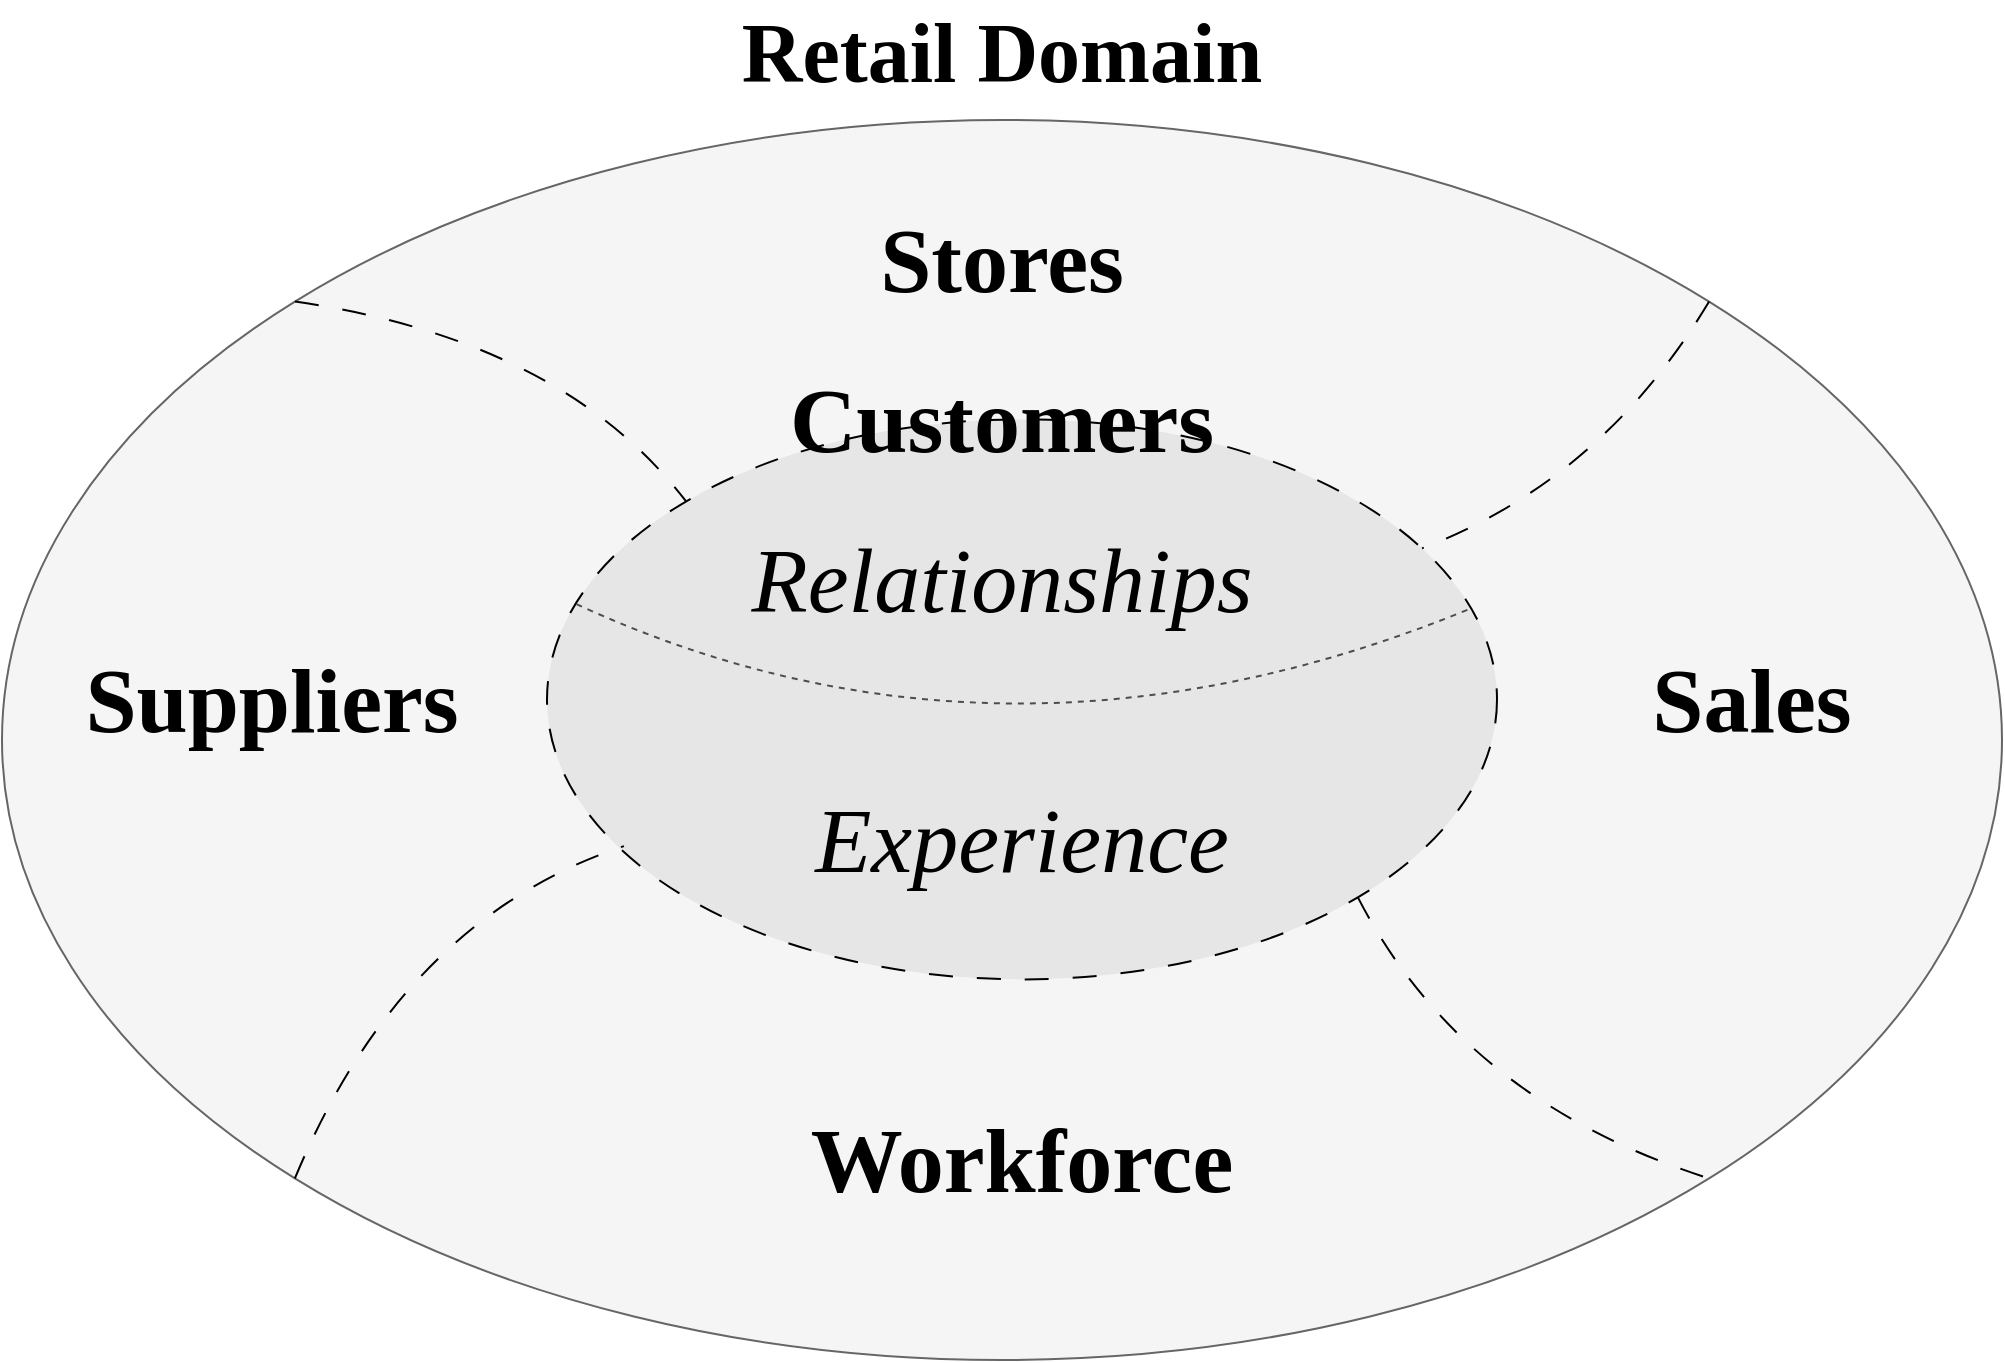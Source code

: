 <mxfile version="24.0.2" type="google" pages="15">
  <diagram id="xegRJMC3c5Vx1erzkFCn" name="Fig-01-subdomains">
    <mxGraphModel grid="1" page="1" gridSize="10" guides="1" tooltips="1" connect="1" arrows="1" fold="1" pageScale="1" pageWidth="850" pageHeight="1100" math="0" shadow="0">
      <root>
        <mxCell id="0" />
        <mxCell id="1" parent="0" />
        <mxCell id="Ot0j_8wpnckqYwqXRBQj-18" value="" style="ellipse;whiteSpace=wrap;html=1;fillColor=#f5f5f5;fontColor=#333333;strokeColor=#666666;" vertex="1" parent="1">
          <mxGeometry x="980" y="450" width="1000" height="620" as="geometry" />
        </mxCell>
        <mxCell id="Ot0j_8wpnckqYwqXRBQj-19" value="&lt;span style=&quot;font-size: 46px;&quot;&gt;Suppliers&lt;/span&gt;" style="text;html=1;strokeColor=none;fillColor=none;align=center;verticalAlign=middle;whiteSpace=wrap;rounded=0;fontSize=46;fontFamily=Architects Daughter;fontStyle=1" vertex="1" parent="1">
          <mxGeometry x="1040" y="720" width="150" height="39.38" as="geometry" />
        </mxCell>
        <mxCell id="Ot0j_8wpnckqYwqXRBQj-21" value="&lt;span style=&quot;font-size: 46px;&quot;&gt;&lt;font style=&quot;font-size: 46px;&quot;&gt;Stores&lt;/font&gt;&lt;/span&gt;" style="text;html=1;strokeColor=none;fillColor=none;align=center;verticalAlign=middle;whiteSpace=wrap;rounded=0;fontSize=46;fontFamily=Architects Daughter;fontStyle=1" vertex="1" parent="1">
          <mxGeometry x="1405" y="500" width="150" height="39.38" as="geometry" />
        </mxCell>
        <mxCell id="Ot0j_8wpnckqYwqXRBQj-23" value="&lt;span style=&quot;font-size: 46px;&quot;&gt;&lt;font style=&quot;font-size: 46px;&quot;&gt;Sales&lt;/font&gt;&lt;/span&gt;" style="text;html=1;strokeColor=none;fillColor=none;align=center;verticalAlign=middle;whiteSpace=wrap;rounded=0;fontSize=46;fontFamily=Architects Daughter;fontStyle=1" vertex="1" parent="1">
          <mxGeometry x="1780" y="720" width="150" height="39.38" as="geometry" />
        </mxCell>
        <mxCell id="Ot0j_8wpnckqYwqXRBQj-24" value="&lt;span style=&quot;font-size: 46px;&quot;&gt;Workforce&lt;/span&gt;" style="text;html=1;strokeColor=none;fillColor=none;align=center;verticalAlign=middle;whiteSpace=wrap;rounded=0;fontSize=46;fontFamily=Architects Daughter;fontStyle=1" vertex="1" parent="1">
          <mxGeometry x="1415" y="950" width="150" height="39.38" as="geometry" />
        </mxCell>
        <mxCell id="Ot0j_8wpnckqYwqXRBQj-25" value="" style="ellipse;whiteSpace=wrap;html=1;dashed=1;fillColor=#E6E6E6;dashPattern=12 12;" vertex="1" parent="1">
          <mxGeometry x="1252.5" y="599.69" width="475" height="280" as="geometry" />
        </mxCell>
        <mxCell id="Ot0j_8wpnckqYwqXRBQj-26" value="&lt;font style=&quot;font-size: 46px;&quot;&gt;Customers&lt;/font&gt;" style="text;html=1;strokeColor=none;fillColor=none;align=center;verticalAlign=middle;whiteSpace=wrap;rounded=0;fontSize=46;fontFamily=Architects Daughter;fontStyle=1;fontColor=default;labelBackgroundColor=none;" vertex="1" parent="1">
          <mxGeometry x="1365" y="580" width="230" height="40" as="geometry" />
        </mxCell>
        <mxCell id="Ot0j_8wpnckqYwqXRBQj-29" value="" style="endArrow=none;dashed=1;html=1;strokeWidth=1;rounded=0;curved=1;exitX=0;exitY=1;exitDx=0;exitDy=0;entryX=0.081;entryY=0.762;entryDx=0;entryDy=0;entryPerimeter=0;dashPattern=12 12;" edge="1" parent="1" source="Ot0j_8wpnckqYwqXRBQj-18" target="Ot0j_8wpnckqYwqXRBQj-25">
          <mxGeometry width="50" height="50" relative="1" as="geometry">
            <mxPoint x="1180" y="960" as="sourcePoint" />
            <mxPoint x="1230" y="910" as="targetPoint" />
            <Array as="points">
              <mxPoint x="1180" y="850" />
            </Array>
          </mxGeometry>
        </mxCell>
        <mxCell id="Ot0j_8wpnckqYwqXRBQj-31" value="" style="endArrow=none;dashed=1;html=1;strokeWidth=1;rounded=0;curved=1;exitX=0;exitY=0;exitDx=0;exitDy=0;entryX=0;entryY=0;entryDx=0;entryDy=0;dashPattern=12 12;" edge="1" parent="1" source="Ot0j_8wpnckqYwqXRBQj-18" target="Ot0j_8wpnckqYwqXRBQj-25">
          <mxGeometry width="50" height="50" relative="1" as="geometry">
            <mxPoint x="1020" y="736" as="sourcePoint" />
            <mxPoint x="1175" y="570" as="targetPoint" />
            <Array as="points">
              <mxPoint x="1260" y="560" />
            </Array>
          </mxGeometry>
        </mxCell>
        <mxCell id="Ot0j_8wpnckqYwqXRBQj-32" value="" style="endArrow=none;dashed=1;html=1;strokeWidth=1;rounded=0;curved=1;exitX=1;exitY=0;exitDx=0;exitDy=0;dashPattern=12 12;" edge="1" parent="1" source="Ot0j_8wpnckqYwqXRBQj-18" target="Ot0j_8wpnckqYwqXRBQj-25">
          <mxGeometry width="50" height="50" relative="1" as="geometry">
            <mxPoint x="1136" y="551" as="sourcePoint" />
            <mxPoint x="1322" y="651" as="targetPoint" />
            <Array as="points">
              <mxPoint x="1780" y="630" />
            </Array>
          </mxGeometry>
        </mxCell>
        <mxCell id="Ot0j_8wpnckqYwqXRBQj-33" value="" style="endArrow=none;dashed=1;html=1;strokeWidth=1;rounded=0;curved=1;exitX=1;exitY=1;exitDx=0;exitDy=0;dashPattern=12 12;entryX=1;entryY=1;entryDx=0;entryDy=0;" edge="1" parent="1" source="Ot0j_8wpnckqYwqXRBQj-25" target="Ot0j_8wpnckqYwqXRBQj-18">
          <mxGeometry width="50" height="50" relative="1" as="geometry">
            <mxPoint x="1844" y="551" as="sourcePoint" />
            <mxPoint x="1662" y="653" as="targetPoint" />
            <Array as="points">
              <mxPoint x="1710" y="940" />
            </Array>
          </mxGeometry>
        </mxCell>
        <mxCell id="Ot0j_8wpnckqYwqXRBQj-34" value="" style="endArrow=none;dashed=1;html=1;strokeWidth=1;rounded=0;curved=1;exitX=0.031;exitY=0.33;exitDx=0;exitDy=0;entryX=0.969;entryY=0.34;entryDx=0;entryDy=0;strokeColor=#4D4D4D;entryPerimeter=0;exitPerimeter=0;" edge="1" parent="1" source="Ot0j_8wpnckqYwqXRBQj-25" target="Ot0j_8wpnckqYwqXRBQj-25">
          <mxGeometry width="50" height="50" relative="1" as="geometry">
            <mxPoint x="1300" y="659.38" as="sourcePoint" />
            <mxPoint x="1501" y="759.38" as="targetPoint" />
            <Array as="points">
              <mxPoint x="1480" y="790" />
            </Array>
          </mxGeometry>
        </mxCell>
        <mxCell id="Ot0j_8wpnckqYwqXRBQj-35" value="&lt;font style=&quot;font-size: 46px; font-weight: normal; background-color: rgb(230, 230, 230);&quot;&gt;Relationships&lt;/font&gt;" style="text;html=1;strokeColor=none;fillColor=none;align=center;verticalAlign=middle;whiteSpace=wrap;rounded=0;fontSize=46;fontFamily=Architects Daughter;fontStyle=3" vertex="1" parent="1">
          <mxGeometry x="1405" y="660" width="150" height="39.38" as="geometry" />
        </mxCell>
        <mxCell id="Ot0j_8wpnckqYwqXRBQj-38" value="&lt;font style=&quot;font-size: 46px; font-weight: normal; background-color: rgb(230, 230, 230);&quot;&gt;Experience&lt;/font&gt;" style="text;html=1;strokeColor=none;fillColor=none;align=center;verticalAlign=middle;whiteSpace=wrap;rounded=0;fontSize=46;fontFamily=Architects Daughter;fontStyle=3" vertex="1" parent="1">
          <mxGeometry x="1415" y="790" width="150" height="39.38" as="geometry" />
        </mxCell>
        <mxCell id="Ot0j_8wpnckqYwqXRBQj-39" value="&lt;b style=&quot;&quot;&gt;&lt;font style=&quot;font-size: 42px;&quot;&gt;Retail Domain&lt;/font&gt;&lt;/b&gt;" style="text;html=1;strokeColor=none;fillColor=none;align=center;verticalAlign=middle;whiteSpace=wrap;rounded=0;fontSize=30;fontFamily=Architects Daughter;" vertex="1" parent="1">
          <mxGeometry x="1000" y="390" width="960" height="54.69" as="geometry" />
        </mxCell>
      </root>
    </mxGraphModel>
  </diagram>
  <diagram id="AXrC-_X1rkdmcgen8kiK" name="Fig-02-Draditional-design">
    <mxGraphModel grid="1" page="1" gridSize="10" guides="1" tooltips="1" connect="1" arrows="1" fold="1" pageScale="1" pageWidth="850" pageHeight="1100" math="0" shadow="0">
      <root>
        <mxCell id="0" />
        <mxCell id="1" parent="0" />
        <mxCell id="e2GalQWP5hvXO0BAuEYy-11" value="" style="shape=actor;whiteSpace=wrap;html=1;fillColor=#CCCCCC;" vertex="1" parent="1">
          <mxGeometry x="140" y="207" width="40" height="60" as="geometry" />
        </mxCell>
        <mxCell id="e2GalQWP5hvXO0BAuEYy-12" value="" style="ellipse;shape=cloud;whiteSpace=wrap;html=1;" vertex="1" parent="1">
          <mxGeometry x="52.5" y="-10" width="205" height="170" as="geometry" />
        </mxCell>
        <mxCell id="e2GalQWP5hvXO0BAuEYy-13" value="" style="ellipse;whiteSpace=wrap;html=1;aspect=fixed;dashed=1;fillColor=#f5f5f5;fontColor=#333333;strokeColor=#666666;" vertex="1" parent="1">
          <mxGeometry x="134.75" y="82" width="40.5" height="40.5" as="geometry" />
        </mxCell>
        <mxCell id="BRqN3oWTwHHkkNzEfQLq-1" value="Domain Expert" style="text;html=1;strokeColor=none;fillColor=none;align=center;verticalAlign=middle;whiteSpace=wrap;rounded=0;fontSize=24;fontFamily=Architects Daughter;" vertex="1" parent="1">
          <mxGeometry x="105" y="277" width="110" height="60" as="geometry" />
        </mxCell>
        <mxCell id="BRqN3oWTwHHkkNzEfQLq-2" value="" style="shape=actor;whiteSpace=wrap;html=1;fillColor=#CCCCCC;" vertex="1" parent="1">
          <mxGeometry x="405" y="207" width="40" height="60" as="geometry" />
        </mxCell>
        <mxCell id="BRqN3oWTwHHkkNzEfQLq-3" value="Business Analyst" style="text;html=1;strokeColor=none;fillColor=none;align=center;verticalAlign=middle;whiteSpace=wrap;rounded=0;fontSize=24;fontFamily=Architects Daughter;" vertex="1" parent="1">
          <mxGeometry x="370" y="277" width="110" height="60" as="geometry" />
        </mxCell>
        <mxCell id="BRqN3oWTwHHkkNzEfQLq-4" value="" style="shape=actor;whiteSpace=wrap;html=1;fillColor=#CCCCCC;" vertex="1" parent="1">
          <mxGeometry x="672" y="207" width="40" height="60" as="geometry" />
        </mxCell>
        <mxCell id="BRqN3oWTwHHkkNzEfQLq-5" value="Product Team" style="text;html=1;strokeColor=none;fillColor=none;align=center;verticalAlign=middle;whiteSpace=wrap;rounded=0;fontSize=24;fontFamily=Architects Daughter;" vertex="1" parent="1">
          <mxGeometry x="637" y="277" width="110" height="60" as="geometry" />
        </mxCell>
        <mxCell id="BRqN3oWTwHHkkNzEfQLq-6" value="" style="ellipse;shape=cloud;whiteSpace=wrap;html=1;" vertex="1" parent="1">
          <mxGeometry x="310" y="-20" width="230" height="180" as="geometry" />
        </mxCell>
        <mxCell id="BRqN3oWTwHHkkNzEfQLq-8" value="" style="ellipse;shape=cloud;whiteSpace=wrap;html=1;" vertex="1" parent="1">
          <mxGeometry x="572" y="-10" width="240" height="170" as="geometry" />
        </mxCell>
        <mxCell id="BRqN3oWTwHHkkNzEfQLq-10" value="" style="whiteSpace=wrap;html=1;aspect=fixed;dashed=1;fillColor=#f5f5f5;fontColor=#333333;strokeColor=#666666;" vertex="1" parent="1">
          <mxGeometry x="405" y="85" width="40" height="40" as="geometry" />
        </mxCell>
        <mxCell id="BRqN3oWTwHHkkNzEfQLq-13" value="" style="shape=callout;whiteSpace=wrap;html=1;perimeter=calloutPerimeter;rotation=-180;" vertex="1" parent="1">
          <mxGeometry x="220" y="257" width="120" height="80" as="geometry" />
        </mxCell>
        <mxCell id="BRqN3oWTwHHkkNzEfQLq-14" value="" style="shape=callout;whiteSpace=wrap;html=1;perimeter=calloutPerimeter;rotation=-180;" vertex="1" parent="1">
          <mxGeometry x="490" y="257" width="140" height="80" as="geometry" />
        </mxCell>
        <mxCell id="BRqN3oWTwHHkkNzEfQLq-15" value="" style="shape=flexArrow;endArrow=classic;html=1;rounded=0;fillColor=#4D4D4D;fillStyle=hatch;" edge="1" parent="1">
          <mxGeometry width="50" height="50" relative="1" as="geometry">
            <mxPoint x="200" y="246.5" as="sourcePoint" />
            <mxPoint x="390" y="247" as="targetPoint" />
          </mxGeometry>
        </mxCell>
        <mxCell id="BRqN3oWTwHHkkNzEfQLq-16" value="" style="shape=flexArrow;endArrow=classic;html=1;rounded=0;" edge="1" parent="1">
          <mxGeometry width="50" height="50" relative="1" as="geometry">
            <mxPoint x="159.5" y="160" as="sourcePoint" />
            <mxPoint x="159.5" y="200" as="targetPoint" />
          </mxGeometry>
        </mxCell>
        <mxCell id="BRqN3oWTwHHkkNzEfQLq-17" value="" style="shape=flexArrow;endArrow=classic;html=1;rounded=0;" edge="1" parent="1">
          <mxGeometry width="50" height="50" relative="1" as="geometry">
            <mxPoint x="424.5" y="160" as="sourcePoint" />
            <mxPoint x="424.5" y="200" as="targetPoint" />
          </mxGeometry>
        </mxCell>
        <mxCell id="BRqN3oWTwHHkkNzEfQLq-18" value="" style="shape=flexArrow;endArrow=classic;html=1;rounded=0;" edge="1" parent="1">
          <mxGeometry width="50" height="50" relative="1" as="geometry">
            <mxPoint x="690" y="160" as="sourcePoint" />
            <mxPoint x="690" y="200" as="targetPoint" />
          </mxGeometry>
        </mxCell>
        <mxCell id="BRqN3oWTwHHkkNzEfQLq-19" value="" style="rhombus;whiteSpace=wrap;html=1;dashed=1;fillColor=#f5f5f5;fontColor=#333333;strokeColor=#666666;" vertex="1" parent="1">
          <mxGeometry x="660" y="79" width="58" height="53" as="geometry" />
        </mxCell>
        <mxCell id="BRqN3oWTwHHkkNzEfQLq-20" value="" style="shape=flexArrow;endArrow=classic;html=1;rounded=0;fillColor=#4D4D4D;fillStyle=zigzag-line;" edge="1" parent="1">
          <mxGeometry width="50" height="50" relative="1" as="geometry">
            <mxPoint x="458" y="246.5" as="sourcePoint" />
            <mxPoint x="648" y="247" as="targetPoint" />
          </mxGeometry>
        </mxCell>
        <mxCell id="BRqN3oWTwHHkkNzEfQLq-21" value="" style="shape=actor;whiteSpace=wrap;html=1;fillColor=#CCCCCC;" vertex="1" parent="1">
          <mxGeometry x="955" y="207" width="40" height="60" as="geometry" />
        </mxCell>
        <mxCell id="BRqN3oWTwHHkkNzEfQLq-22" value="Business Users" style="text;html=1;strokeColor=none;fillColor=none;align=center;verticalAlign=middle;whiteSpace=wrap;rounded=0;fontSize=24;fontFamily=Architects Daughter;" vertex="1" parent="1">
          <mxGeometry x="920" y="277" width="110" height="60" as="geometry" />
        </mxCell>
        <mxCell id="BRqN3oWTwHHkkNzEfQLq-23" value="" style="shape=callout;whiteSpace=wrap;html=1;perimeter=calloutPerimeter;rotation=-180;" vertex="1" parent="1">
          <mxGeometry x="762" y="257" width="120" height="80" as="geometry" />
        </mxCell>
        <mxCell id="BRqN3oWTwHHkkNzEfQLq-24" value="" style="shape=flexArrow;endArrow=classic;html=1;rounded=0;fillColor=#4D4D4D;fillStyle=cross-hatch;" edge="1" parent="1">
          <mxGeometry width="50" height="50" relative="1" as="geometry">
            <mxPoint x="730" y="246.5" as="sourcePoint" />
            <mxPoint x="920" y="247" as="targetPoint" />
          </mxGeometry>
        </mxCell>
        <mxCell id="BRqN3oWTwHHkkNzEfQLq-25" value="" style="ellipse;shape=cloud;whiteSpace=wrap;html=1;" vertex="1" parent="1">
          <mxGeometry x="867.5" y="-15" width="232.5" height="170" as="geometry" />
        </mxCell>
        <mxCell id="BRqN3oWTwHHkkNzEfQLq-27" value="" style="ellipse;whiteSpace=wrap;html=1;dashed=1;fillColor=#f5f5f5;fontColor=#333333;strokeColor=#666666;" vertex="1" parent="1">
          <mxGeometry x="970" y="85" width="30" height="50.5" as="geometry" />
        </mxCell>
        <mxCell id="BRqN3oWTwHHkkNzEfQLq-28" value="Needs" style="text;html=1;strokeColor=none;fillColor=none;align=center;verticalAlign=middle;whiteSpace=wrap;rounded=0;fontSize=20;fontFamily=Architects Daughter;" vertex="1" parent="1">
          <mxGeometry x="225" y="287" width="110" height="50" as="geometry" />
        </mxCell>
        <mxCell id="BRqN3oWTwHHkkNzEfQLq-29" value="Requirements" style="text;html=1;strokeColor=none;fillColor=none;align=center;verticalAlign=middle;whiteSpace=wrap;rounded=0;fontSize=20;fontFamily=Architects Daughter;" vertex="1" parent="1">
          <mxGeometry x="515" y="287" width="90" height="50" as="geometry" />
        </mxCell>
        <mxCell id="BRqN3oWTwHHkkNzEfQLq-30" value="Code" style="text;html=1;strokeColor=none;fillColor=none;align=center;verticalAlign=middle;whiteSpace=wrap;rounded=0;fontSize=20;fontFamily=Architects Daughter;" vertex="1" parent="1">
          <mxGeometry x="762" y="287" width="120" height="50" as="geometry" />
        </mxCell>
        <mxCell id="BRqN3oWTwHHkkNzEfQLq-31" value="Discovery&lt;br style=&quot;font-size: 20px;&quot;&gt;Language" style="text;html=1;strokeColor=none;fillColor=none;align=center;verticalAlign=middle;whiteSpace=wrap;rounded=0;fontSize=20;fontFamily=Architects Daughter;fontStyle=2" vertex="1" parent="1">
          <mxGeometry x="200" y="195" width="170" height="30" as="geometry" />
        </mxCell>
        <mxCell id="BRqN3oWTwHHkkNzEfQLq-32" value="Design &lt;br style=&quot;font-size: 20px;&quot;&gt;Language" style="text;html=1;strokeColor=none;fillColor=none;align=center;verticalAlign=middle;whiteSpace=wrap;rounded=0;fontSize=20;fontFamily=Architects Daughter;fontStyle=2" vertex="1" parent="1">
          <mxGeometry x="455" y="195" width="170" height="30" as="geometry" />
        </mxCell>
        <mxCell id="BRqN3oWTwHHkkNzEfQLq-33" value="Implementation Language" style="text;html=1;strokeColor=none;fillColor=none;align=center;verticalAlign=middle;whiteSpace=wrap;rounded=0;fontSize=20;fontFamily=Architects Daughter;fontStyle=2" vertex="1" parent="1">
          <mxGeometry x="730" y="195" width="170" height="30" as="geometry" />
        </mxCell>
        <mxCell id="BRqN3oWTwHHkkNzEfQLq-34" value="" style="shape=flexArrow;endArrow=classic;html=1;rounded=0;" edge="1" parent="1">
          <mxGeometry width="50" height="50" relative="1" as="geometry">
            <mxPoint x="974" y="160" as="sourcePoint" />
            <mxPoint x="974" y="200" as="targetPoint" />
          </mxGeometry>
        </mxCell>
        <mxCell id="tn1OyVEE0bnsNBdoo4D7-1" value="Domain Expert implicit model" style="text;html=1;strokeColor=none;fillColor=none;align=center;verticalAlign=middle;whiteSpace=wrap;rounded=0;fontSize=21;fontFamily=Architects Daughter;" vertex="1" parent="1">
          <mxGeometry x="75" y="30.5" width="170" height="50" as="geometry" />
        </mxCell>
        <mxCell id="tn1OyVEE0bnsNBdoo4D7-2" value="Business Analyst implicit model" style="text;html=1;strokeColor=none;fillColor=none;align=center;verticalAlign=middle;whiteSpace=wrap;rounded=0;fontSize=21;fontFamily=Architects Daughter;" vertex="1" parent="1">
          <mxGeometry x="341" y="35" width="167.5" height="50" as="geometry" />
        </mxCell>
        <mxCell id="tn1OyVEE0bnsNBdoo4D7-3" value="Product Team implicit model" style="text;html=1;strokeColor=none;fillColor=none;align=center;verticalAlign=middle;whiteSpace=wrap;rounded=0;fontSize=21;fontFamily=Architects Daughter;" vertex="1" parent="1">
          <mxGeometry x="617.5" y="32" width="162.5" height="50" as="geometry" />
        </mxCell>
        <mxCell id="tn1OyVEE0bnsNBdoo4D7-4" value="Business Users implicit model" style="text;html=1;strokeColor=none;fillColor=none;align=center;verticalAlign=middle;whiteSpace=wrap;rounded=0;fontSize=21;fontFamily=Architects Daughter;" vertex="1" parent="1">
          <mxGeometry x="900" y="29" width="167.5" height="50" as="geometry" />
        </mxCell>
      </root>
    </mxGraphModel>
  </diagram>
  <diagram id="k-xpOvGQvgDAcE72DYJp" name="Fig-03-DDD">
    <mxGraphModel grid="1" page="1" gridSize="10" guides="1" tooltips="1" connect="1" arrows="1" fold="1" pageScale="1" pageWidth="850" pageHeight="1100" math="0" shadow="0">
      <root>
        <mxCell id="0" />
        <mxCell id="1" parent="0" />
        <mxCell id="gPLAmY4lSudWz3W4klzU-1" value="Domain Expert" style="text;html=1;strokeColor=none;fillColor=none;align=center;verticalAlign=middle;whiteSpace=wrap;rounded=0;fontSize=20;fontFamily=Architects Daughter;" vertex="1" parent="1">
          <mxGeometry x="200" y="620" width="110" height="60" as="geometry" />
        </mxCell>
        <mxCell id="gPLAmY4lSudWz3W4klzU-2" value="Business Analyst" style="text;html=1;strokeColor=none;fillColor=none;align=center;verticalAlign=middle;whiteSpace=wrap;rounded=0;fontSize=20;fontFamily=Architects Daughter;" vertex="1" parent="1">
          <mxGeometry x="493.13" y="354.29" width="180" height="60" as="geometry" />
        </mxCell>
        <mxCell id="gPLAmY4lSudWz3W4klzU-3" value="Product Team" style="text;html=1;strokeColor=none;fillColor=none;align=center;verticalAlign=middle;whiteSpace=wrap;rounded=0;fontSize=20;fontFamily=Architects Daughter;" vertex="1" parent="1">
          <mxGeometry x="512.56" y="789.04" width="146.87" height="40" as="geometry" />
        </mxCell>
        <mxCell id="gPLAmY4lSudWz3W4klzU-4" value="" style="shape=callout;whiteSpace=wrap;html=1;perimeter=calloutPerimeter;rotation=-90;base=9;" vertex="1" parent="1">
          <mxGeometry x="479.38" y="428.54" width="38.75" height="138.75" as="geometry" />
        </mxCell>
        <mxCell id="gPLAmY4lSudWz3W4klzU-5" value="Business Users" style="text;html=1;strokeColor=none;fillColor=none;align=center;verticalAlign=middle;whiteSpace=wrap;rounded=0;fontSize=20;fontFamily=Architects Daughter;" vertex="1" parent="1">
          <mxGeometry x="778" y="627" width="110" height="60" as="geometry" />
        </mxCell>
        <mxCell id="gPLAmY4lSudWz3W4klzU-6" value="Requirements" style="text;html=1;strokeColor=none;fillColor=none;align=center;verticalAlign=middle;whiteSpace=wrap;rounded=0;fontSize=16;fontFamily=Architects Daughter;" vertex="1" parent="1">
          <mxGeometry x="425" y="472.92" width="120" height="50" as="geometry" />
        </mxCell>
        <mxCell id="gPLAmY4lSudWz3W4klzU-7" value="Ubiquitous &lt;br&gt;Language" style="text;html=1;strokeColor=none;fillColor=none;align=left;verticalAlign=middle;whiteSpace=wrap;rounded=0;fontSize=16;fontFamily=Architects Daughter;fontStyle=2" vertex="1" parent="1">
          <mxGeometry x="605" y="477.23" width="100" height="41.37" as="geometry" />
        </mxCell>
        <mxCell id="gPLAmY4lSudWz3W4klzU-8" value="" style="shape=actor;whiteSpace=wrap;html=1;fillColor=#CCCCCC;fontColor=#333333;strokeColor=#000000;" vertex="1" parent="1">
          <mxGeometry x="235" y="550" width="40" height="60" as="geometry" />
        </mxCell>
        <mxCell id="gPLAmY4lSudWz3W4klzU-9" value="" style="shape=actor;whiteSpace=wrap;html=1;fillColor=#CCCCCC;strokeColor=#000000;" vertex="1" parent="1">
          <mxGeometry x="565" y="404.29" width="40" height="60" as="geometry" />
        </mxCell>
        <mxCell id="gPLAmY4lSudWz3W4klzU-10" value="" style="shape=actor;whiteSpace=wrap;html=1;fillColor=#CCCCCC;strokeColor=#000000;" vertex="1" parent="1">
          <mxGeometry x="566" y="729.04" width="40" height="60" as="geometry" />
        </mxCell>
        <mxCell id="gPLAmY4lSudWz3W4klzU-11" value="" style="shape=actor;whiteSpace=wrap;html=1;fillColor=#CCCCCC;strokeColor=#000000;" vertex="1" parent="1">
          <mxGeometry x="813" y="557" width="40" height="60" as="geometry" />
        </mxCell>
        <mxCell id="gPLAmY4lSudWz3W4klzU-13" value="" style="ellipse;whiteSpace=wrap;html=1;rotation=90;fillColor=#f5f5f5;fontColor=#333333;strokeColor=#666666;" vertex="1" parent="1">
          <mxGeometry x="542.55" y="495.0" width="86.87" height="201.93" as="geometry" />
        </mxCell>
        <mxCell id="gPLAmY4lSudWz3W4klzU-14" value="" style="shape=flexArrow;endArrow=classic;html=1;rounded=0;fillColor=#808080;" edge="1" parent="1">
          <mxGeometry width="50" height="50" relative="1" as="geometry">
            <mxPoint x="584.5" y="474.29" as="sourcePoint" />
            <mxPoint x="584.5" y="544.29" as="targetPoint" />
          </mxGeometry>
        </mxCell>
        <mxCell id="gPLAmY4lSudWz3W4klzU-15" value="" style="shape=callout;whiteSpace=wrap;html=1;perimeter=calloutPerimeter;rotation=-180;" vertex="1" parent="1">
          <mxGeometry x="300" y="607" width="120" height="80" as="geometry" />
        </mxCell>
        <mxCell id="gPLAmY4lSudWz3W4klzU-16" value="" style="shape=flexArrow;endArrow=classic;html=1;rounded=0;fillColor=#808080;" edge="1" parent="1">
          <mxGeometry width="50" height="50" relative="1" as="geometry">
            <mxPoint x="280" y="596.5" as="sourcePoint" />
            <mxPoint x="470" y="597" as="targetPoint" />
          </mxGeometry>
        </mxCell>
        <mxCell id="gPLAmY4lSudWz3W4klzU-17" value="Needs" style="text;html=1;strokeColor=none;fillColor=none;align=center;verticalAlign=middle;whiteSpace=wrap;rounded=0;fontSize=16;fontFamily=Architects Daughter;" vertex="1" parent="1">
          <mxGeometry x="305" y="637" width="110" height="50" as="geometry" />
        </mxCell>
        <mxCell id="gPLAmY4lSudWz3W4klzU-18" value="Ubiquitous Language" style="text;html=1;strokeColor=none;fillColor=none;align=center;verticalAlign=middle;whiteSpace=wrap;rounded=0;fontSize=16;fontFamily=Architects Daughter;fontStyle=2" vertex="1" parent="1">
          <mxGeometry x="280" y="550" width="170" height="30" as="geometry" />
        </mxCell>
        <mxCell id="gPLAmY4lSudWz3W4klzU-19" value="" style="shape=flexArrow;endArrow=classic;html=1;rounded=0;fillColor=#808080;" edge="1" parent="1">
          <mxGeometry width="50" height="50" relative="1" as="geometry">
            <mxPoint x="585.5" y="719.04" as="sourcePoint" />
            <mxPoint x="585.5" y="649.04" as="targetPoint" />
          </mxGeometry>
        </mxCell>
        <mxCell id="gPLAmY4lSudWz3W4klzU-20" value="" style="shape=callout;whiteSpace=wrap;html=1;perimeter=calloutPerimeter;rotation=90;base=9;" vertex="1" parent="1">
          <mxGeometry x="659.43" y="627.29" width="38.75" height="138.75" as="geometry" />
        </mxCell>
        <mxCell id="gPLAmY4lSudWz3W4klzU-21" value="Code" style="text;html=1;strokeColor=none;fillColor=none;align=center;verticalAlign=middle;whiteSpace=wrap;rounded=0;fontSize=16;fontFamily=Architects Daughter;" vertex="1" parent="1">
          <mxGeometry x="641" y="685.16" width="110" height="23" as="geometry" />
        </mxCell>
        <mxCell id="gPLAmY4lSudWz3W4klzU-22" value="Ubiquitous &lt;br&gt;Language" style="text;html=1;strokeColor=none;fillColor=none;align=right;verticalAlign=middle;whiteSpace=wrap;rounded=0;fontSize=16;fontFamily=Architects Daughter;fontStyle=2" vertex="1" parent="1">
          <mxGeometry x="466" y="675.97" width="100" height="41.37" as="geometry" />
        </mxCell>
        <mxCell id="gPLAmY4lSudWz3W4klzU-23" value="" style="shape=flexArrow;endArrow=classic;html=1;rounded=0;fillColor=#808080;" edge="1" parent="1">
          <mxGeometry width="50" height="50" relative="1" as="geometry">
            <mxPoint x="695.57" y="600.5" as="sourcePoint" />
            <mxPoint x="804.0" y="600" as="targetPoint" />
          </mxGeometry>
        </mxCell>
        <mxCell id="gPLAmY4lSudWz3W4klzU-24" value="SHARED MODEL" style="text;html=1;strokeColor=none;fillColor=none;align=center;verticalAlign=middle;whiteSpace=wrap;rounded=0;fontSize=20;fontFamily=Architects Daughter;" vertex="1" parent="1">
          <mxGeometry x="493.13" y="565.96" width="195" height="60" as="geometry" />
        </mxCell>
      </root>
    </mxGraphModel>
  </diagram>
  <diagram id="nfn0GJ84FRW-jd-lNm06" name="Fig-04-Strategic-design">
    <mxGraphModel grid="1" page="1" gridSize="10" guides="1" tooltips="1" connect="1" arrows="1" fold="1" pageScale="1" pageWidth="850" pageHeight="1100" math="0" shadow="0">
      <root>
        <mxCell id="0" />
        <mxCell id="1" parent="0" />
        <mxCell id="QCHR3v9w_kUe8LwDyEED-1" value="" style="ellipse;whiteSpace=wrap;html=1;fillColor=#f5f5f5;fontColor=#333333;strokeColor=#666666;" vertex="1" parent="1">
          <mxGeometry x="-180" y="70" width="1000" height="620" as="geometry" />
        </mxCell>
        <mxCell id="QCHR3v9w_kUe8LwDyEED-3" value="" style="endArrow=none;dashed=1;html=1;rounded=0;curved=1;exitX=0;exitY=0;exitDx=0;exitDy=0;entryX=1;entryY=0;entryDx=0;entryDy=0;strokeWidth=2;" edge="1" parent="1" source="QCHR3v9w_kUe8LwDyEED-1" target="QCHR3v9w_kUe8LwDyEED-1">
          <mxGeometry width="50" height="50" relative="1" as="geometry">
            <mxPoint x="400" y="420" as="sourcePoint" />
            <mxPoint x="450" y="370" as="targetPoint" />
            <Array as="points">
              <mxPoint x="330" y="480" />
            </Array>
          </mxGeometry>
        </mxCell>
        <mxCell id="MxQA7FfRiOCQOnT4LDNb-10" style="edgeStyle=none;rounded=0;orthogonalLoop=1;jettySize=auto;html=1;entryX=1;entryY=1;entryDx=0;entryDy=0;endArrow=none;endFill=0;strokeColor=#666666;" edge="1" parent="1" source="QCHR3v9w_kUe8LwDyEED-6" target="QCHR3v9w_kUe8LwDyEED-8">
          <mxGeometry relative="1" as="geometry" />
        </mxCell>
        <mxCell id="QCHR3v9w_kUe8LwDyEED-6" value="" style="ellipse;whiteSpace=wrap;html=1;fillColor=#CCCCCC;" vertex="1" parent="1">
          <mxGeometry x="120" y="450" width="510" height="180" as="geometry" />
        </mxCell>
        <mxCell id="QCHR3v9w_kUe8LwDyEED-7" value="" style="ellipse;whiteSpace=wrap;html=1;fillColor=#CCCCCC;" vertex="1" parent="1">
          <mxGeometry x="170" y="120" width="280" height="120" as="geometry" />
        </mxCell>
        <mxCell id="MxQA7FfRiOCQOnT4LDNb-9" style="edgeStyle=none;rounded=0;orthogonalLoop=1;jettySize=auto;html=1;entryX=0.5;entryY=0;entryDx=0;entryDy=0;endArrow=none;endFill=0;strokeColor=#666666;" edge="1" parent="1" source="QCHR3v9w_kUe8LwDyEED-8" target="QCHR3v9w_kUe8LwDyEED-9">
          <mxGeometry relative="1" as="geometry" />
        </mxCell>
        <mxCell id="MxQA7FfRiOCQOnT4LDNb-11" style="edgeStyle=none;rounded=0;orthogonalLoop=1;jettySize=auto;html=1;endArrow=none;endFill=0;strokeColor=#666666;" edge="1" parent="1" source="QCHR3v9w_kUe8LwDyEED-8" target="QCHR3v9w_kUe8LwDyEED-7">
          <mxGeometry relative="1" as="geometry" />
        </mxCell>
        <mxCell id="QCHR3v9w_kUe8LwDyEED-8" value="" style="ellipse;whiteSpace=wrap;html=1;fillColor=#CCCCCC;" vertex="1" parent="1">
          <mxGeometry x="-110" y="270" width="220" height="100" as="geometry" />
        </mxCell>
        <mxCell id="QCHR3v9w_kUe8LwDyEED-9" value="" style="ellipse;whiteSpace=wrap;html=1;fillColor=#CCCCCC;" vertex="1" parent="1">
          <mxGeometry x="-110" y="410" width="220" height="100" as="geometry" />
        </mxCell>
        <mxCell id="MxQA7FfRiOCQOnT4LDNb-8" style="edgeStyle=none;rounded=0;orthogonalLoop=1;jettySize=auto;html=1;entryX=1;entryY=1;entryDx=0;entryDy=0;endArrow=none;endFill=0;strokeColor=#666666;" edge="1" parent="1" source="QCHR3v9w_kUe8LwDyEED-10" target="QCHR3v9w_kUe8LwDyEED-7">
          <mxGeometry relative="1" as="geometry" />
        </mxCell>
        <mxCell id="QCHR3v9w_kUe8LwDyEED-10" value="" style="ellipse;whiteSpace=wrap;html=1;fillColor=#CCCCCC;" vertex="1" parent="1">
          <mxGeometry x="550" y="320" width="220" height="100" as="geometry" />
        </mxCell>
        <mxCell id="MxQA7FfRiOCQOnT4LDNb-1" value="&lt;b&gt;&lt;font style=&quot;font-size: 24px;&quot;&gt;DOMAIN&lt;/font&gt;&lt;/b&gt;" style="text;html=1;strokeColor=none;fillColor=none;align=center;verticalAlign=middle;whiteSpace=wrap;rounded=0;fontSize=20;fontFamily=Architects Daughter;" vertex="1" parent="1">
          <mxGeometry x="212.5" y="10.0" width="195" height="60" as="geometry" />
        </mxCell>
        <mxCell id="MxQA7FfRiOCQOnT4LDNb-2" value="Subdomain 1" style="text;html=1;strokeColor=none;fillColor=none;align=center;verticalAlign=middle;whiteSpace=wrap;rounded=0;fontSize=20;fontFamily=Architects Daughter;fontStyle=1" vertex="1" parent="1">
          <mxGeometry x="450" y="140.0" width="195" height="60" as="geometry" />
        </mxCell>
        <mxCell id="MxQA7FfRiOCQOnT4LDNb-3" value="Subdomain 2" style="text;html=1;strokeColor=none;fillColor=none;align=center;verticalAlign=middle;whiteSpace=wrap;rounded=0;fontSize=20;fontFamily=Architects Daughter;fontStyle=1" vertex="1" parent="1">
          <mxGeometry x="-97.5" y="510.0" width="195" height="60" as="geometry" />
        </mxCell>
        <mxCell id="MxQA7FfRiOCQOnT4LDNb-4" value="Subdomain 3" style="text;html=1;strokeColor=none;fillColor=none;align=center;verticalAlign=middle;whiteSpace=wrap;rounded=0;fontSize=20;fontFamily=Architects Daughter;fontStyle=1" vertex="1" parent="1">
          <mxGeometry x="255" y="350.0" width="195" height="60" as="geometry" />
        </mxCell>
        <mxCell id="MxQA7FfRiOCQOnT4LDNb-5" value="Subdomain 4" style="text;html=1;strokeColor=none;fillColor=none;align=center;verticalAlign=middle;whiteSpace=wrap;rounded=0;fontSize=20;fontFamily=Architects Daughter;fontStyle=1" vertex="1" parent="1">
          <mxGeometry x="610" y="440.0" width="195" height="60" as="geometry" />
        </mxCell>
        <mxCell id="MxQA7FfRiOCQOnT4LDNb-7" style="rounded=0;orthogonalLoop=1;jettySize=auto;html=1;entryX=0.036;entryY=0.67;entryDx=0;entryDy=0;entryPerimeter=0;endArrow=none;endFill=0;strokeColor=#666666;" edge="1" parent="1" source="QCHR3v9w_kUe8LwDyEED-6" target="QCHR3v9w_kUe8LwDyEED-10">
          <mxGeometry relative="1" as="geometry" />
        </mxCell>
        <mxCell id="MxQA7FfRiOCQOnT4LDNb-12" value="Bounded &lt;br&gt;Context" style="text;html=1;strokeColor=none;fillColor=none;align=center;verticalAlign=middle;whiteSpace=wrap;rounded=0;fontSize=20;fontFamily=Architects Daughter;" vertex="1" parent="1">
          <mxGeometry x="-65" y="430" width="130" height="60" as="geometry" />
        </mxCell>
        <mxCell id="MxQA7FfRiOCQOnT4LDNb-13" value="Bounded &lt;br&gt;Context" style="text;html=1;strokeColor=none;fillColor=none;align=center;verticalAlign=middle;whiteSpace=wrap;rounded=0;fontSize=20;fontFamily=Architects Daughter;" vertex="1" parent="1">
          <mxGeometry x="-70" y="290" width="130" height="60" as="geometry" />
        </mxCell>
        <mxCell id="MxQA7FfRiOCQOnT4LDNb-14" value="Bounded &lt;br&gt;Context" style="text;html=1;strokeColor=none;fillColor=none;align=center;verticalAlign=middle;whiteSpace=wrap;rounded=0;fontSize=20;fontFamily=Architects Daughter;" vertex="1" parent="1">
          <mxGeometry x="245" y="150" width="130" height="60" as="geometry" />
        </mxCell>
        <mxCell id="MxQA7FfRiOCQOnT4LDNb-15" value="Bounded &lt;br&gt;Context" style="text;html=1;strokeColor=none;fillColor=none;align=center;verticalAlign=middle;whiteSpace=wrap;rounded=0;fontSize=20;fontFamily=Architects Daughter;" vertex="1" parent="1">
          <mxGeometry x="310" y="510" width="130" height="60" as="geometry" />
        </mxCell>
        <mxCell id="MxQA7FfRiOCQOnT4LDNb-16" value="Bounded &lt;br&gt;Context" style="text;html=1;strokeColor=none;fillColor=none;align=center;verticalAlign=middle;whiteSpace=wrap;rounded=0;fontSize=20;fontFamily=Architects Daughter;" vertex="1" parent="1">
          <mxGeometry x="600" y="340" width="130" height="60" as="geometry" />
        </mxCell>
        <mxCell id="MxQA7FfRiOCQOnT4LDNb-19" value="" style="endArrow=none;dashed=1;html=1;strokeWidth=2;rounded=0;curved=1;exitX=0;exitY=1;exitDx=0;exitDy=0;" edge="1" parent="1">
          <mxGeometry width="50" height="50" relative="1" as="geometry">
            <mxPoint x="-34" y="599" as="sourcePoint" />
            <mxPoint x="190" y="300" as="targetPoint" />
            <Array as="points">
              <mxPoint x="400" y="610" />
            </Array>
          </mxGeometry>
        </mxCell>
        <mxCell id="MxQA7FfRiOCQOnT4LDNb-20" value="" style="endArrow=none;dashed=1;html=1;strokeWidth=2;rounded=0;curved=1;exitX=1;exitY=1;exitDx=0;exitDy=0;" edge="1" parent="1">
          <mxGeometry width="50" height="50" relative="1" as="geometry">
            <mxPoint x="674" y="599" as="sourcePoint" />
            <mxPoint x="490" y="290" as="targetPoint" />
            <Array as="points">
              <mxPoint x="360" y="520" />
            </Array>
          </mxGeometry>
        </mxCell>
      </root>
    </mxGraphModel>
  </diagram>
  <diagram id="dm57zLqk6_uIVCi_jEVL" name="Fig-05-Problem-solution-space">
    <mxGraphModel grid="1" page="1" gridSize="10" guides="1" tooltips="1" connect="1" arrows="1" fold="1" pageScale="1" pageWidth="850" pageHeight="1100" math="0" shadow="0">
      <root>
        <mxCell id="0" />
        <mxCell id="1" parent="0" />
        <mxCell id="NAAOcgS3YDYCHwgb_5bQ-5" value="" style="rounded=0;whiteSpace=wrap;html=1;fillColor=#CCCCCC;" vertex="1" parent="1">
          <mxGeometry x="-80" y="200" width="320" height="450" as="geometry" />
        </mxCell>
        <mxCell id="NAAOcgS3YDYCHwgb_5bQ-19" style="edgeStyle=orthogonalEdgeStyle;rounded=0;orthogonalLoop=1;jettySize=auto;html=1;exitX=0.5;exitY=0;exitDx=0;exitDy=0;entryX=0.5;entryY=0;entryDx=0;entryDy=0;" edge="1" parent="1" source="NAAOcgS3YDYCHwgb_5bQ-4" target="RijmsytGocZNePJW8MfH-3">
          <mxGeometry relative="1" as="geometry" />
        </mxCell>
        <mxCell id="NAAOcgS3YDYCHwgb_5bQ-4" value="" style="rounded=0;whiteSpace=wrap;html=1;fillColor=#CCCCCC;" vertex="1" parent="1">
          <mxGeometry x="360" y="200" width="320" height="450" as="geometry" />
        </mxCell>
        <mxCell id="NAAOcgS3YDYCHwgb_5bQ-17" style="edgeStyle=orthogonalEdgeStyle;rounded=0;orthogonalLoop=1;jettySize=auto;html=1;entryX=0.5;entryY=0;entryDx=0;entryDy=0;exitX=0;exitY=0.5;exitDx=0;exitDy=0;" edge="1" parent="1" source="RijmsytGocZNePJW8MfH-1" target="RijmsytGocZNePJW8MfH-2">
          <mxGeometry relative="1" as="geometry" />
        </mxCell>
        <mxCell id="NAAOcgS3YDYCHwgb_5bQ-18" style="edgeStyle=orthogonalEdgeStyle;rounded=0;orthogonalLoop=1;jettySize=auto;html=1;exitX=1;exitY=0.5;exitDx=0;exitDy=0;entryX=0.5;entryY=0;entryDx=0;entryDy=0;" edge="1" parent="1" source="RijmsytGocZNePJW8MfH-1" target="RijmsytGocZNePJW8MfH-3">
          <mxGeometry relative="1" as="geometry" />
        </mxCell>
        <mxCell id="RijmsytGocZNePJW8MfH-1" value="&lt;font style=&quot;font-size: 24px;&quot; face=&quot;Architects Daughter&quot;&gt;&lt;span&gt;Domain&lt;/span&gt;&lt;/font&gt;" style="ellipse;whiteSpace=wrap;html=1;fillColor=#E6E6E6;fontStyle=0" vertex="1" parent="1">
          <mxGeometry x="135" y="70" width="350" height="100" as="geometry" />
        </mxCell>
        <mxCell id="NAAOcgS3YDYCHwgb_5bQ-20" style="edgeStyle=orthogonalEdgeStyle;rounded=0;orthogonalLoop=1;jettySize=auto;html=1;" edge="1" parent="1" source="RijmsytGocZNePJW8MfH-2" target="RijmsytGocZNePJW8MfH-4">
          <mxGeometry relative="1" as="geometry" />
        </mxCell>
        <mxCell id="RijmsytGocZNePJW8MfH-2" value="&lt;font style=&quot;font-size: 24px;&quot; face=&quot;Architects Daughter&quot;&gt;Subdomains&lt;/font&gt;" style="ellipse;whiteSpace=wrap;html=1;fontStyle=0;fillColor=#E6E6E6;" vertex="1" parent="1">
          <mxGeometry x="-30" y="230" width="230" height="60" as="geometry" />
        </mxCell>
        <mxCell id="NAAOcgS3YDYCHwgb_5bQ-21" style="edgeStyle=orthogonalEdgeStyle;rounded=0;orthogonalLoop=1;jettySize=auto;html=1;" edge="1" parent="1" source="RijmsytGocZNePJW8MfH-3" target="NAAOcgS3YDYCHwgb_5bQ-1">
          <mxGeometry relative="1" as="geometry" />
        </mxCell>
        <mxCell id="NAAOcgS3YDYCHwgb_5bQ-23" style="edgeStyle=orthogonalEdgeStyle;rounded=0;orthogonalLoop=1;jettySize=auto;html=1;entryX=1;entryY=0.5;entryDx=0;entryDy=0;dashed=1;dashPattern=8 8;" edge="1" parent="1" source="RijmsytGocZNePJW8MfH-3" target="RijmsytGocZNePJW8MfH-2">
          <mxGeometry relative="1" as="geometry" />
        </mxCell>
        <mxCell id="RijmsytGocZNePJW8MfH-3" value="&lt;font face=&quot;Architects Daughter&quot; style=&quot;font-size: 24px;&quot;&gt;Bounded contexts&lt;/font&gt;" style="ellipse;whiteSpace=wrap;html=1;fontStyle=0;fillColor=#E6E6E6;" vertex="1" parent="1">
          <mxGeometry x="410" y="230" width="230" height="60" as="geometry" />
        </mxCell>
        <mxCell id="NAAOcgS3YDYCHwgb_5bQ-29" style="edgeStyle=orthogonalEdgeStyle;rounded=0;orthogonalLoop=1;jettySize=auto;html=1;entryX=0;entryY=0.75;entryDx=0;entryDy=0;exitX=0.07;exitY=0.4;exitDx=0;exitDy=0;exitPerimeter=0;" edge="1" parent="1" source="RijmsytGocZNePJW8MfH-4" target="GDTYXvltSpu164Q809HU-1">
          <mxGeometry relative="1" as="geometry">
            <Array as="points">
              <mxPoint x="-50" y="380" />
              <mxPoint x="-50" y="505" />
            </Array>
          </mxGeometry>
        </mxCell>
        <mxCell id="RijmsytGocZNePJW8MfH-4" value="&lt;font style=&quot;font-size: 19px;&quot; face=&quot;Architects Daughter&quot;&gt;Business Problems&lt;br&gt;Use cases&lt;/font&gt;" style="ellipse;shape=cloud;whiteSpace=wrap;html=1;fillColor=#E6E6E6;" vertex="1" parent="1">
          <mxGeometry x="-50" y="340" width="270" height="100" as="geometry" />
        </mxCell>
        <mxCell id="NAAOcgS3YDYCHwgb_5bQ-30" style="edgeStyle=orthogonalEdgeStyle;rounded=0;orthogonalLoop=1;jettySize=auto;html=1;entryX=1;entryY=0.75;entryDx=0;entryDy=0;exitX=1;exitY=0.5;exitDx=0;exitDy=0;" edge="1" parent="1" source="NAAOcgS3YDYCHwgb_5bQ-1" target="7gWNqghPBZyBjUViynhb-2">
          <mxGeometry relative="1" as="geometry">
            <Array as="points">
              <mxPoint x="640" y="390" />
              <mxPoint x="640" y="505" />
            </Array>
          </mxGeometry>
        </mxCell>
        <mxCell id="NAAOcgS3YDYCHwgb_5bQ-1" value="&lt;font style=&quot;font-size: 19px;&quot; face=&quot;Architects Daughter&quot;&gt;Solutions&lt;/font&gt;" style="shape=process;whiteSpace=wrap;html=1;backgroundOutline=1;fillColor=#E6E6E6;" vertex="1" parent="1">
          <mxGeometry x="435" y="350" width="180" height="80" as="geometry" />
        </mxCell>
        <mxCell id="NAAOcgS3YDYCHwgb_5bQ-2" value="" style="group" connectable="0" vertex="1" parent="1">
          <mxGeometry x="25" y="460" width="110" height="120" as="geometry" />
        </mxCell>
        <mxCell id="GDTYXvltSpu164Q809HU-1" value="" style="shape=actor;whiteSpace=wrap;html=1;fillColor=#999999;strokeColor=#000000;" vertex="1" parent="NAAOcgS3YDYCHwgb_5bQ-2">
          <mxGeometry x="35" width="40" height="60" as="geometry" />
        </mxCell>
        <mxCell id="7gWNqghPBZyBjUViynhb-1" value="Domain Expert" style="text;html=1;strokeColor=none;fillColor=none;align=center;verticalAlign=middle;whiteSpace=wrap;rounded=0;fontSize=20;fontFamily=Architects Daughter;" vertex="1" parent="NAAOcgS3YDYCHwgb_5bQ-2">
          <mxGeometry y="60" width="110" height="60" as="geometry" />
        </mxCell>
        <mxCell id="NAAOcgS3YDYCHwgb_5bQ-3" value="" style="group" connectable="0" vertex="1" parent="1">
          <mxGeometry x="470" y="460" width="110" height="120" as="geometry" />
        </mxCell>
        <mxCell id="7gWNqghPBZyBjUViynhb-2" value="" style="shape=actor;whiteSpace=wrap;html=1;fillColor=#999999;strokeColor=#000000;" vertex="1" parent="NAAOcgS3YDYCHwgb_5bQ-3">
          <mxGeometry x="35" width="40" height="60" as="geometry" />
        </mxCell>
        <mxCell id="7gWNqghPBZyBjUViynhb-3" value="Product team&amp;nbsp;" style="text;html=1;strokeColor=none;fillColor=none;align=center;verticalAlign=middle;whiteSpace=wrap;rounded=0;fontSize=20;fontFamily=Architects Daughter;" vertex="1" parent="NAAOcgS3YDYCHwgb_5bQ-3">
          <mxGeometry y="60" width="110" height="60" as="geometry" />
        </mxCell>
        <mxCell id="NAAOcgS3YDYCHwgb_5bQ-11" value="" style="group" connectable="0" vertex="1" parent="1">
          <mxGeometry x="302" y="444" width="110" height="120" as="geometry" />
        </mxCell>
        <mxCell id="NAAOcgS3YDYCHwgb_5bQ-12" value="" style="shape=actor;whiteSpace=wrap;html=1;fillColor=#999999;strokeColor=#000000;" vertex="1" parent="NAAOcgS3YDYCHwgb_5bQ-11">
          <mxGeometry x="35" width="40" height="60" as="geometry" />
        </mxCell>
        <mxCell id="NAAOcgS3YDYCHwgb_5bQ-13" value="Solution owner" style="text;html=1;strokeColor=none;fillColor=none;align=center;verticalAlign=middle;whiteSpace=wrap;rounded=0;fontSize=20;fontFamily=Architects Daughter;" vertex="1" parent="NAAOcgS3YDYCHwgb_5bQ-11">
          <mxGeometry y="60" width="110" height="60" as="geometry" />
        </mxCell>
        <mxCell id="NAAOcgS3YDYCHwgb_5bQ-16" value="&lt;b&gt;&lt;font style=&quot;font-size: 20px;&quot;&gt;=&lt;/font&gt;&lt;/b&gt;" style="text;html=1;strokeColor=none;fillColor=none;align=center;verticalAlign=middle;whiteSpace=wrap;rounded=0;" vertex="1" parent="NAAOcgS3YDYCHwgb_5bQ-11">
          <mxGeometry x="-70" width="120" height="30" as="geometry" />
        </mxCell>
        <mxCell id="NAAOcgS3YDYCHwgb_5bQ-7" value="" style="group" connectable="0" vertex="1" parent="NAAOcgS3YDYCHwgb_5bQ-11">
          <mxGeometry x="-120" width="110" height="120" as="geometry" />
        </mxCell>
        <mxCell id="NAAOcgS3YDYCHwgb_5bQ-8" value="" style="shape=actor;whiteSpace=wrap;html=1;fillColor=#999999;strokeColor=#000000;" vertex="1" parent="NAAOcgS3YDYCHwgb_5bQ-7">
          <mxGeometry x="35" width="40" height="60" as="geometry" />
        </mxCell>
        <mxCell id="NAAOcgS3YDYCHwgb_5bQ-9" value="Problem owner" style="text;html=1;strokeColor=none;fillColor=none;align=center;verticalAlign=middle;whiteSpace=wrap;rounded=0;fontSize=20;fontFamily=Architects Daughter;" vertex="1" parent="NAAOcgS3YDYCHwgb_5bQ-7">
          <mxGeometry y="60" width="110" height="60" as="geometry" />
        </mxCell>
        <mxCell id="NAAOcgS3YDYCHwgb_5bQ-15" style="edgeStyle=orthogonalEdgeStyle;rounded=0;orthogonalLoop=1;jettySize=auto;html=1;entryX=0.1;entryY=0.5;entryDx=0;entryDy=0;entryPerimeter=0;endArrow=none;endFill=0;dashed=1;dashPattern=8 8;" edge="1" parent="NAAOcgS3YDYCHwgb_5bQ-11" source="NAAOcgS3YDYCHwgb_5bQ-8" target="NAAOcgS3YDYCHwgb_5bQ-12">
          <mxGeometry relative="1" as="geometry" />
        </mxCell>
        <mxCell id="NAAOcgS3YDYCHwgb_5bQ-14" value="&lt;font style=&quot;font-size: 19px;&quot; face=&quot;Architects Daughter&quot;&gt;Ubiquitous language&lt;/font&gt;" style="rounded=1;whiteSpace=wrap;html=1;fontStyle=0;fillColor=#E6E6E6;" vertex="1" parent="1">
          <mxGeometry x="-60" y="590" width="720" height="40" as="geometry" />
        </mxCell>
        <mxCell id="NAAOcgS3YDYCHwgb_5bQ-24" style="edgeStyle=orthogonalEdgeStyle;rounded=0;orthogonalLoop=1;jettySize=auto;html=1;entryX=0.875;entryY=0.5;entryDx=0;entryDy=0;entryPerimeter=0;dashed=1;dashPattern=8 8;" edge="1" parent="1" source="NAAOcgS3YDYCHwgb_5bQ-1" target="RijmsytGocZNePJW8MfH-4">
          <mxGeometry relative="1" as="geometry" />
        </mxCell>
        <mxCell id="NAAOcgS3YDYCHwgb_5bQ-25" value="&lt;b&gt;&lt;font style=&quot;font-size: 20px;&quot;&gt;1:1&lt;/font&gt;&lt;/b&gt;" style="text;html=1;strokeColor=none;fillColor=none;align=center;verticalAlign=middle;whiteSpace=wrap;rounded=0;" vertex="1" parent="1">
          <mxGeometry x="240" y="360" width="120" height="30" as="geometry" />
        </mxCell>
        <mxCell id="NAAOcgS3YDYCHwgb_5bQ-26" value="&lt;b&gt;&lt;font style=&quot;font-size: 20px;&quot;&gt;1:1&lt;/font&gt;&lt;/b&gt;" style="text;html=1;strokeColor=none;fillColor=none;align=center;verticalAlign=middle;whiteSpace=wrap;rounded=0;" vertex="1" parent="1">
          <mxGeometry x="240" y="230" width="120" height="30" as="geometry" />
        </mxCell>
        <mxCell id="NAAOcgS3YDYCHwgb_5bQ-27" value="Solution Space" style="text;html=1;strokeColor=none;fillColor=none;align=center;verticalAlign=middle;whiteSpace=wrap;rounded=0;fontFamily=Architects Daughter;fontSize=20;fontStyle=1" vertex="1" parent="1">
          <mxGeometry x="360" y="660" width="320" height="30" as="geometry" />
        </mxCell>
        <mxCell id="NAAOcgS3YDYCHwgb_5bQ-28" value="Problem Space" style="text;html=1;strokeColor=none;fillColor=none;align=center;verticalAlign=middle;whiteSpace=wrap;rounded=0;fontFamily=Architects Daughter;fontSize=20;fontStyle=1" vertex="1" parent="1">
          <mxGeometry x="-80" y="660" width="320" height="30" as="geometry" />
        </mxCell>
        <mxCell id="NAAOcgS3YDYCHwgb_5bQ-31" value="&lt;b&gt;&lt;font style=&quot;font-size: 20px;&quot;&gt;1:1&lt;/font&gt;&lt;/b&gt;" style="text;html=1;strokeColor=none;fillColor=none;align=center;verticalAlign=middle;whiteSpace=wrap;rounded=0;" vertex="1" parent="1">
          <mxGeometry x="-50" y="440" width="50" height="30" as="geometry" />
        </mxCell>
        <mxCell id="NAAOcgS3YDYCHwgb_5bQ-32" value="&lt;b&gt;&lt;font style=&quot;font-size: 20px;&quot;&gt;1:1&lt;/font&gt;&lt;/b&gt;" style="text;html=1;strokeColor=none;fillColor=none;align=center;verticalAlign=middle;whiteSpace=wrap;rounded=0;" vertex="1" parent="1">
          <mxGeometry x="590" y="440" width="50" height="30" as="geometry" />
        </mxCell>
      </root>
    </mxGraphModel>
  </diagram>
  <diagram id="fHn2W1ms6SDJ1LD_gr62" name="Fig-06-business-model-canva">
    <mxGraphModel grid="1" page="1" gridSize="10" guides="1" tooltips="1" connect="1" arrows="1" fold="1" pageScale="1" pageWidth="850" pageHeight="1100" math="0" shadow="0">
      <root>
        <mxCell id="0" />
        <mxCell id="1" parent="0" />
        <mxCell id="uWHyNr5zYxH5moEuHOq4-1" value="" style="rounded=0;whiteSpace=wrap;html=1;" vertex="1" parent="1">
          <mxGeometry x="90" y="80" width="280" height="520" as="geometry" />
        </mxCell>
        <mxCell id="uWHyNr5zYxH5moEuHOq4-2" value="" style="rounded=0;whiteSpace=wrap;html=1;" vertex="1" parent="1">
          <mxGeometry x="370" y="80" width="280" height="260" as="geometry" />
        </mxCell>
        <mxCell id="uWHyNr5zYxH5moEuHOq4-3" value="" style="rounded=0;whiteSpace=wrap;html=1;" vertex="1" parent="1">
          <mxGeometry x="370" y="340" width="280" height="260" as="geometry" />
        </mxCell>
        <mxCell id="uWHyNr5zYxH5moEuHOq4-4" value="" style="rounded=0;whiteSpace=wrap;html=1;" vertex="1" parent="1">
          <mxGeometry x="650" y="80" width="280" height="520" as="geometry" />
        </mxCell>
        <mxCell id="uWHyNr5zYxH5moEuHOq4-5" value="" style="rounded=0;whiteSpace=wrap;html=1;" vertex="1" parent="1">
          <mxGeometry x="930" y="80" width="280" height="260" as="geometry" />
        </mxCell>
        <mxCell id="uWHyNr5zYxH5moEuHOq4-6" value="" style="rounded=0;whiteSpace=wrap;html=1;" vertex="1" parent="1">
          <mxGeometry x="930" y="340" width="280" height="260" as="geometry" />
        </mxCell>
        <mxCell id="uWHyNr5zYxH5moEuHOq4-7" value="" style="rounded=0;whiteSpace=wrap;html=1;" vertex="1" parent="1">
          <mxGeometry x="1210" y="80" width="280" height="520" as="geometry" />
        </mxCell>
        <mxCell id="uWHyNr5zYxH5moEuHOq4-8" value="" style="rounded=0;whiteSpace=wrap;html=1;" vertex="1" parent="1">
          <mxGeometry x="90" y="600" width="700" height="220" as="geometry" />
        </mxCell>
        <mxCell id="uWHyNr5zYxH5moEuHOq4-9" value="" style="rounded=0;whiteSpace=wrap;html=1;" vertex="1" parent="1">
          <mxGeometry x="790" y="600" width="700" height="220" as="geometry" />
        </mxCell>
        <mxCell id="uWHyNr5zYxH5moEuHOq4-10" value="&lt;b style=&quot;font-size: 24px; background-color: rgb(230, 230, 230);&quot;&gt;Key &lt;br&gt;Partners&lt;/b&gt;" style="text;html=1;strokeColor=none;fillColor=none;align=left;verticalAlign=middle;whiteSpace=wrap;rounded=0;fontFamily=Architects Daughter;fontSize=20;" vertex="1" parent="1">
          <mxGeometry x="110" y="95" width="150" height="80" as="geometry" />
        </mxCell>
        <mxCell id="uWHyNr5zYxH5moEuHOq4-13" value="" style="shape=actor;whiteSpace=wrap;html=1;fillColor=#f5f5f5;fontColor=#333333;strokeColor=#666666;strokeWidth=2;" vertex="1" parent="1">
          <mxGeometry x="1410" y="105" width="50" height="60" as="geometry" />
        </mxCell>
        <mxCell id="uWHyNr5zYxH5moEuHOq4-14" value="" style="verticalLabelPosition=bottom;verticalAlign=top;html=1;shape=mxgraph.basic.heart;fillColor=#f5f5f5;fontColor=#333333;strokeColor=#666666;strokeWidth=2;" vertex="1" parent="1">
          <mxGeometry x="1120" y="100" width="70" height="70" as="geometry" />
        </mxCell>
        <mxCell id="uWHyNr5zYxH5moEuHOq4-16" value="" style="verticalLabelPosition=bottom;verticalAlign=top;html=1;shape=mxgraph.basic.star;fillColor=#f5f5f5;fontColor=#333333;strokeColor=#666666;strokeWidth=2;" vertex="1" parent="1">
          <mxGeometry x="550" y="100" width="80" height="70" as="geometry" />
        </mxCell>
        <mxCell id="uWHyNr5zYxH5moEuHOq4-17" value="" style="html=1;shape=mxgraph.basic.isocube;isoAngle=15;fillColor=#f5f5f5;fontColor=#333333;strokeColor=#666666;strokeWidth=3;" vertex="1" parent="1">
          <mxGeometry x="840" y="100" width="70" height="70" as="geometry" />
        </mxCell>
        <mxCell id="uWHyNr5zYxH5moEuHOq4-20" value="" style="html=1;shadow=0;dashed=0;align=center;verticalAlign=middle;shape=mxgraph.arrows2.arrow;dy=0;dx=30;notch=30;fillColor=#f5f5f5;fontColor=#333333;strokeColor=#666666;strokeWidth=2;fontStyle=2" vertex="1" parent="1">
          <mxGeometry x="1100" y="350" width="100" height="60" as="geometry" />
        </mxCell>
        <mxCell id="uWHyNr5zYxH5moEuHOq4-32" value="" style="shape=lineEllipse;perimeter=ellipsePerimeter;whiteSpace=wrap;html=1;backgroundOutline=1;fillColor=#f5f5f5;fontColor=#333333;strokeColor=#666666;strokeWidth=2;" vertex="1" parent="1">
          <mxGeometry x="710" y="620" width="60" height="60" as="geometry" />
        </mxCell>
        <mxCell id="uWHyNr5zYxH5moEuHOq4-33" value="" style="shape=orEllipse;perimeter=ellipsePerimeter;whiteSpace=wrap;html=1;backgroundOutline=1;fillColor=#f5f5f5;fontColor=#333333;strokeColor=#666666;strokeWidth=2;" vertex="1" parent="1">
          <mxGeometry x="1410" y="620" width="60" height="60" as="geometry" />
        </mxCell>
        <mxCell id="uWHyNr5zYxH5moEuHOq4-34" value="&lt;b style=&quot;font-size: 24px; background-color: rgb(230, 230, 230);&quot;&gt;Key&lt;br&gt;Activities&lt;/b&gt;" style="text;html=1;strokeColor=none;fillColor=none;align=left;verticalAlign=middle;whiteSpace=wrap;rounded=0;fontFamily=Architects Daughter;fontSize=20;" vertex="1" parent="1">
          <mxGeometry x="390" y="95" width="150" height="80" as="geometry" />
        </mxCell>
        <mxCell id="uWHyNr5zYxH5moEuHOq4-35" value="&lt;span style=&quot;font-size: 24px; background-color: rgb(230, 230, 230);&quot;&gt;&lt;b&gt;Value Proposition&lt;/b&gt;&lt;/span&gt;" style="text;html=1;strokeColor=none;fillColor=none;align=left;verticalAlign=middle;whiteSpace=wrap;rounded=0;fontFamily=Architects Daughter;fontSize=20;" vertex="1" parent="1">
          <mxGeometry x="665" y="95" width="150" height="80" as="geometry" />
        </mxCell>
        <mxCell id="uWHyNr5zYxH5moEuHOq4-36" value="&lt;span style=&quot;font-size: 24px; background-color: rgb(230, 230, 230);&quot;&gt;&lt;b&gt;Customer Relationships&lt;/b&gt;&lt;/span&gt;" style="text;html=1;strokeColor=none;fillColor=none;align=left;verticalAlign=middle;whiteSpace=wrap;rounded=0;fontFamily=Architects Daughter;fontSize=20;" vertex="1" parent="1">
          <mxGeometry x="950" y="95" width="150" height="80" as="geometry" />
        </mxCell>
        <mxCell id="uWHyNr5zYxH5moEuHOq4-37" value="&lt;span style=&quot;font-size: 24px; background-color: rgb(230, 230, 230);&quot;&gt;&lt;b&gt;Customer Segments&lt;/b&gt;&lt;/span&gt;" style="text;html=1;strokeColor=none;fillColor=none;align=left;verticalAlign=middle;whiteSpace=wrap;rounded=0;fontFamily=Architects Daughter;fontSize=20;" vertex="1" parent="1">
          <mxGeometry x="1230" y="95" width="150" height="80" as="geometry" />
        </mxCell>
        <mxCell id="uWHyNr5zYxH5moEuHOq4-27" value="" style="html=1;shape=mxgraph.basic.isocube;isoAngle=15;container=0;fillColor=#f5f5f5;fontColor=#333333;strokeColor=#666666;strokeWidth=2;" vertex="1" parent="1">
          <mxGeometry x="550" y="380" width="40" height="40" as="geometry" />
        </mxCell>
        <mxCell id="uWHyNr5zYxH5moEuHOq4-28" value="" style="html=1;shape=mxgraph.basic.isocube;isoAngle=15;container=0;fillColor=#f5f5f5;fontColor=#333333;strokeColor=#666666;strokeWidth=2;" vertex="1" parent="1">
          <mxGeometry x="590" y="380" width="40" height="40" as="geometry" />
        </mxCell>
        <mxCell id="uWHyNr5zYxH5moEuHOq4-29" value="" style="html=1;shape=mxgraph.basic.isocube;isoAngle=15;container=0;fillColor=#f5f5f5;fontColor=#333333;strokeColor=#666666;strokeWidth=2;" vertex="1" parent="1">
          <mxGeometry x="570" y="350" width="40" height="40" as="geometry" />
        </mxCell>
        <mxCell id="uWHyNr5zYxH5moEuHOq4-21" value="" style="html=1;shadow=0;dashed=0;align=center;verticalAlign=middle;shape=mxgraph.arrows2.uTurnArrow;dy=11;arrowHead=43;dx2=25;fillColor=#f5f5f5;fontColor=#333333;strokeColor=#666666;strokeWidth=2;" vertex="1" parent="1">
          <mxGeometry x="270" y="90" width="50" height="80" as="geometry" />
        </mxCell>
        <mxCell id="uWHyNr5zYxH5moEuHOq4-22" value="" style="html=1;shadow=0;dashed=0;align=center;verticalAlign=middle;shape=mxgraph.arrows2.uTurnArrow;dy=11;arrowHead=43;dx2=25;rotation=-180;fillColor=#f5f5f5;fontColor=#333333;strokeColor=#666666;strokeWidth=2;" vertex="1" parent="1">
          <mxGeometry x="336" y="100" width="20" height="80" as="geometry" />
        </mxCell>
        <mxCell id="uWHyNr5zYxH5moEuHOq4-39" value="&lt;span style=&quot;font-size: 24px;&quot;&gt;&lt;b&gt;&lt;span style=&quot;background-color: rgb(230, 230, 230);&quot;&gt;Key&lt;br&gt;Resource&lt;/span&gt;&lt;br&gt;&lt;/b&gt;&lt;/span&gt;" style="text;html=1;strokeColor=none;fillColor=none;align=left;verticalAlign=middle;whiteSpace=wrap;rounded=0;fontFamily=Architects Daughter;fontSize=20;" vertex="1" parent="1">
          <mxGeometry x="390" y="350" width="150" height="80" as="geometry" />
        </mxCell>
        <mxCell id="uWHyNr5zYxH5moEuHOq4-40" value="&lt;span style=&quot;font-size: 24px;&quot;&gt;&lt;b&gt;&lt;span style=&quot;background-color: rgb(230, 230, 230);&quot;&gt;Channels&lt;/span&gt;&lt;br&gt;&lt;/b&gt;&lt;/span&gt;" style="text;html=1;strokeColor=none;fillColor=none;align=left;verticalAlign=middle;whiteSpace=wrap;rounded=0;fontFamily=Architects Daughter;fontSize=20;fontStyle=2" vertex="1" parent="1">
          <mxGeometry x="950" y="350" width="150" height="80" as="geometry" />
        </mxCell>
        <mxCell id="uWHyNr5zYxH5moEuHOq4-41" value="&lt;span style=&quot;font-size: 24px;&quot;&gt;&lt;b&gt;&lt;span style=&quot;background-color: rgb(230, 230, 230);&quot;&gt;Revenue Streams&lt;/span&gt;&lt;br&gt;&lt;/b&gt;&lt;/span&gt;" style="text;html=1;strokeColor=none;fillColor=none;align=left;verticalAlign=middle;whiteSpace=wrap;rounded=0;fontFamily=Architects Daughter;fontSize=20;" vertex="1" parent="1">
          <mxGeometry x="800" y="610" width="150" height="80" as="geometry" />
        </mxCell>
        <mxCell id="uWHyNr5zYxH5moEuHOq4-42" value="&lt;span style=&quot;font-size: 24px;&quot;&gt;&lt;b&gt;&lt;span style=&quot;background-color: rgb(230, 230, 230);&quot;&gt;Cost&lt;br&gt;Structure&lt;/span&gt;&lt;br&gt;&lt;/b&gt;&lt;/span&gt;" style="text;html=1;strokeColor=none;fillColor=none;align=left;verticalAlign=middle;whiteSpace=wrap;rounded=0;fontFamily=Architects Daughter;fontSize=20;" vertex="1" parent="1">
          <mxGeometry x="110" y="610" width="150" height="80" as="geometry" />
        </mxCell>
        <mxCell id="uWHyNr5zYxH5moEuHOq4-45" value="&lt;font face=&quot;Architects Daughter&quot; style=&quot;font-size: 20px;&quot;&gt;&lt;b&gt;&lt;font style=&quot;font-size: 20px;&quot;&gt;All&lt;/font&gt;&lt;font style=&quot;font-size: 20px;&quot;&gt;&amp;nbsp;luxury brands&lt;br&gt;in one place&lt;/font&gt;&lt;/b&gt;&lt;/font&gt;" style="shape=note;whiteSpace=wrap;html=1;backgroundOutline=1;darkOpacity=0.05;fillColor=#f5f5f5;strokeColor=#666666;fontColor=#333333;fontStyle=0" vertex="1" parent="1">
          <mxGeometry x="690" y="200" width="210" height="80" as="geometry" />
        </mxCell>
        <mxCell id="uWHyNr5zYxH5moEuHOq4-49" value="&lt;font face=&quot;Architects Daughter&quot;&gt;&lt;span style=&quot;font-size: 20px;&quot;&gt;&lt;b&gt;Flagship stores experience&lt;/b&gt;&lt;/span&gt;&lt;/font&gt;" style="shape=note;whiteSpace=wrap;html=1;backgroundOutline=1;darkOpacity=0.05;fillColor=#f5f5f5;strokeColor=#666666;fontColor=#333333;fontStyle=0" vertex="1" parent="1">
          <mxGeometry x="690" y="310" width="210" height="80" as="geometry" />
        </mxCell>
        <mxCell id="uWHyNr5zYxH5moEuHOq4-53" value="&lt;font face=&quot;Architects Daughter&quot;&gt;&lt;span style=&quot;font-size: 20px;&quot;&gt;&lt;b&gt;Stock&lt;/b&gt;&lt;/span&gt;&lt;/font&gt;" style="shape=note;whiteSpace=wrap;html=1;backgroundOutline=1;darkOpacity=0.05;fillColor=#f5f5f5;strokeColor=#666666;fontColor=#333333;fontStyle=0" vertex="1" parent="1">
          <mxGeometry x="405" y="440" width="210" height="50" as="geometry" />
        </mxCell>
        <mxCell id="uWHyNr5zYxH5moEuHOq4-54" value="&lt;font face=&quot;Architects Daughter&quot;&gt;&lt;span style=&quot;font-size: 20px;&quot;&gt;&lt;b&gt;Stores&lt;/b&gt;&lt;/span&gt;&lt;/font&gt;" style="shape=note;whiteSpace=wrap;html=1;backgroundOutline=1;darkOpacity=0.05;fillColor=#f5f5f5;strokeColor=#666666;fontColor=#333333;fontStyle=0" vertex="1" parent="1">
          <mxGeometry x="405" y="500" width="210" height="50" as="geometry" />
        </mxCell>
        <mxCell id="uWHyNr5zYxH5moEuHOq4-55" value="&lt;font face=&quot;Architects Daughter&quot;&gt;&lt;span style=&quot;font-size: 20px;&quot;&gt;&lt;b&gt;Luxury brands&lt;/b&gt;&lt;/span&gt;&lt;/font&gt;" style="shape=note;whiteSpace=wrap;html=1;backgroundOutline=1;darkOpacity=0.05;fillColor=#f5f5f5;strokeColor=#666666;fontColor=#333333;fontStyle=0" vertex="1" parent="1">
          <mxGeometry x="100" y="200" width="260" height="50" as="geometry" />
        </mxCell>
        <mxCell id="uWHyNr5zYxH5moEuHOq4-56" value="&lt;font face=&quot;Architects Daughter&quot;&gt;&lt;span style=&quot;font-size: 20px;&quot;&gt;&lt;b&gt;Fixed (rent, payroll, etc.)&lt;/b&gt;&lt;/span&gt;&lt;/font&gt;" style="shape=note;whiteSpace=wrap;html=1;backgroundOutline=1;darkOpacity=0.05;fillColor=#f5f5f5;strokeColor=#666666;fontColor=#333333;fontStyle=0" vertex="1" parent="1">
          <mxGeometry x="233" y="685" width="414" height="50" as="geometry" />
        </mxCell>
        <mxCell id="uWHyNr5zYxH5moEuHOq4-57" value="&lt;font face=&quot;Architects Daughter&quot;&gt;&lt;span style=&quot;font-size: 20px;&quot;&gt;&lt;b&gt;Variable associated with&amp;nbsp;&lt;/b&gt;&lt;/span&gt;&lt;/font&gt;&lt;div&gt;&lt;b style=&quot;font-size: 20px; font-family: &amp;quot;Architects Daughter&amp;quot;; background-color: initial;&quot;&gt;sales of goods&lt;/b&gt;&lt;br&gt;&lt;/div&gt;" style="shape=note;whiteSpace=wrap;html=1;backgroundOutline=1;darkOpacity=0.05;fillColor=#f5f5f5;strokeColor=#666666;fontColor=#333333;fontStyle=0" vertex="1" parent="1">
          <mxGeometry x="233" y="750" width="414" height="50" as="geometry" />
        </mxCell>
        <mxCell id="uWHyNr5zYxH5moEuHOq4-58" value="&lt;font face=&quot;Architects Daughter&quot;&gt;&lt;b style=&quot;font-size: 20px;&quot;&gt;Sales of &lt;/b&gt;&lt;span style=&quot;font-size: 20px;&quot;&gt;&lt;b&gt;clothings&lt;/b&gt;&lt;/span&gt;&lt;b style=&quot;font-size: 20px;&quot;&gt;&amp;nbsp;and accessories&lt;/b&gt;&lt;/font&gt;" style="shape=note;whiteSpace=wrap;html=1;backgroundOutline=1;darkOpacity=0.05;fillColor=#f5f5f5;strokeColor=#666666;fontColor=#333333;fontStyle=0" vertex="1" parent="1">
          <mxGeometry x="943" y="710" width="414" height="50" as="geometry" />
        </mxCell>
        <mxCell id="uWHyNr5zYxH5moEuHOq4-59" value="&lt;font face=&quot;Architects Daughter&quot;&gt;&lt;span style=&quot;font-size: 20px;&quot;&gt;&lt;b&gt;In store sales&lt;/b&gt;&lt;/span&gt;&lt;/font&gt;" style="shape=note;whiteSpace=wrap;html=1;backgroundOutline=1;darkOpacity=0.05;fillColor=#f5f5f5;strokeColor=#666666;fontColor=#333333;fontStyle=0" vertex="1" parent="1">
          <mxGeometry x="965" y="430" width="210" height="50" as="geometry" />
        </mxCell>
        <mxCell id="uWHyNr5zYxH5moEuHOq4-60" value="&lt;font face=&quot;Architects Daughter&quot;&gt;&lt;span style=&quot;font-size: 20px;&quot;&gt;&lt;b&gt;Online sales&lt;/b&gt;&lt;/span&gt;&lt;/font&gt;" style="shape=note;whiteSpace=wrap;html=1;backgroundOutline=1;darkOpacity=0.05;fillColor=#f5f5f5;strokeColor=#666666;fontColor=#333333;fontStyle=0" vertex="1" parent="1">
          <mxGeometry x="965" y="500" width="210" height="50" as="geometry" />
        </mxCell>
        <mxCell id="uWHyNr5zYxH5moEuHOq4-61" value="&lt;font face=&quot;Architects Daughter&quot;&gt;&lt;span style=&quot;font-size: 20px;&quot;&gt;&lt;b&gt;Salesperson&lt;/b&gt;&lt;/span&gt;&lt;/font&gt;" style="shape=note;whiteSpace=wrap;html=1;backgroundOutline=1;darkOpacity=0.05;fillColor=#f5f5f5;strokeColor=#666666;fontColor=#333333;fontStyle=0" vertex="1" parent="1">
          <mxGeometry x="965" y="200" width="210" height="50" as="geometry" />
        </mxCell>
        <mxCell id="uWHyNr5zYxH5moEuHOq4-62" value="&lt;font face=&quot;Architects Daughter&quot;&gt;&lt;span style=&quot;font-size: 20px;&quot;&gt;&lt;b&gt;Social media&lt;/b&gt;&lt;/span&gt;&lt;/font&gt;" style="shape=note;whiteSpace=wrap;html=1;backgroundOutline=1;darkOpacity=0.05;fillColor=#f5f5f5;strokeColor=#666666;fontColor=#333333;fontStyle=0" vertex="1" parent="1">
          <mxGeometry x="965" y="260" width="210" height="50" as="geometry" />
        </mxCell>
        <mxCell id="uWHyNr5zYxH5moEuHOq4-63" value="&lt;font face=&quot;Architects Daughter&quot;&gt;&lt;span style=&quot;font-size: 20px;&quot;&gt;&lt;b&gt;Men&lt;/b&gt;&lt;/span&gt;&lt;/font&gt;" style="shape=note;whiteSpace=wrap;html=1;backgroundOutline=1;darkOpacity=0.05;fillColor=#f5f5f5;strokeColor=#666666;fontColor=#333333;fontStyle=0" vertex="1" parent="1">
          <mxGeometry x="1245" y="200" width="210" height="50" as="geometry" />
        </mxCell>
        <mxCell id="uWHyNr5zYxH5moEuHOq4-64" value="&lt;font face=&quot;Architects Daughter&quot;&gt;&lt;span style=&quot;font-size: 20px;&quot;&gt;&lt;b&gt;Women&lt;/b&gt;&lt;/span&gt;&lt;/font&gt;" style="shape=note;whiteSpace=wrap;html=1;backgroundOutline=1;darkOpacity=0.05;fillColor=#f5f5f5;strokeColor=#666666;fontColor=#333333;fontStyle=0" vertex="1" parent="1">
          <mxGeometry x="1245" y="260" width="210" height="50" as="geometry" />
        </mxCell>
        <mxCell id="uWHyNr5zYxH5moEuHOq4-65" value="&lt;font face=&quot;Architects Daughter&quot;&gt;&lt;span style=&quot;font-size: 20px;&quot;&gt;&lt;b&gt;Children&lt;/b&gt;&lt;/span&gt;&lt;/font&gt;" style="shape=note;whiteSpace=wrap;html=1;backgroundOutline=1;darkOpacity=0.05;fillColor=#f5f5f5;strokeColor=#666666;fontColor=#333333;fontStyle=0" vertex="1" parent="1">
          <mxGeometry x="1245" y="325" width="210" height="50" as="geometry" />
        </mxCell>
        <mxCell id="uWHyNr5zYxH5moEuHOq4-66" value="&lt;font face=&quot;Architects Daughter&quot;&gt;&lt;span style=&quot;font-size: 20px;&quot;&gt;&lt;b&gt;Category&amp;nbsp;&lt;/b&gt;&lt;/span&gt;&lt;/font&gt;&lt;div&gt;&lt;font face=&quot;Architects Daughter&quot;&gt;&lt;span style=&quot;font-size: 20px;&quot;&gt;&lt;b&gt;management&lt;/b&gt;&lt;/span&gt;&lt;/font&gt;&lt;/div&gt;" style="shape=note;whiteSpace=wrap;html=1;backgroundOutline=1;darkOpacity=0.05;fillColor=#f5f5f5;strokeColor=#666666;fontColor=#333333;fontStyle=0" vertex="1" parent="1">
          <mxGeometry x="405" y="200" width="210" height="50" as="geometry" />
        </mxCell>
        <mxCell id="uWHyNr5zYxH5moEuHOq4-67" value="&lt;font face=&quot;Architects Daughter&quot;&gt;&lt;span style=&quot;font-size: 20px;&quot;&gt;&lt;b&gt;Loyalty&amp;nbsp;&lt;/b&gt;&lt;/span&gt;&lt;/font&gt;&lt;div&gt;&lt;font face=&quot;Architects Daughter&quot;&gt;&lt;span style=&quot;font-size: 20px;&quot;&gt;&lt;b&gt;management&lt;/b&gt;&lt;/span&gt;&lt;/font&gt;&lt;/div&gt;" style="shape=note;whiteSpace=wrap;html=1;backgroundOutline=1;darkOpacity=0.05;fillColor=#f5f5f5;strokeColor=#666666;fontColor=#333333;fontStyle=0" vertex="1" parent="1">
          <mxGeometry x="405" y="260" width="210" height="50" as="geometry" />
        </mxCell>
        <mxCell id="3jbsBa2VaclLeVqWHH-v-1" value="&lt;font face=&quot;Architects Daughter&quot;&gt;&lt;span style=&quot;font-size: 20px;&quot;&gt;&lt;b&gt;Logistic partners&lt;/b&gt;&lt;/span&gt;&lt;/font&gt;" style="shape=note;whiteSpace=wrap;html=1;backgroundOutline=1;darkOpacity=0.05;fillColor=#f5f5f5;strokeColor=#666666;fontColor=#333333;fontStyle=0" vertex="1" parent="1">
          <mxGeometry x="99" y="260" width="264" height="50" as="geometry" />
        </mxCell>
        <mxCell id="3jbsBa2VaclLeVqWHH-v-2" value="&lt;font face=&quot;Architects Daughter&quot;&gt;&lt;span style=&quot;font-size: 20px;&quot;&gt;&lt;b&gt;Landlords&lt;/b&gt;&lt;/span&gt;&lt;/font&gt;" style="shape=note;whiteSpace=wrap;html=1;backgroundOutline=1;darkOpacity=0.05;fillColor=#f5f5f5;strokeColor=#666666;fontColor=#333333;fontStyle=0" vertex="1" parent="1">
          <mxGeometry x="100" y="325" width="260" height="50" as="geometry" />
        </mxCell>
      </root>
    </mxGraphModel>
  </diagram>
  <diagram name="Fig-07-Value-chain" id="PBKpqHVPfh5N6yRAPELU">
    <mxGraphModel grid="1" page="1" gridSize="10" guides="1" tooltips="1" connect="1" arrows="1" fold="1" pageScale="1" pageWidth="850" pageHeight="1100" math="0" shadow="0">
      <root>
        <mxCell id="0" />
        <mxCell id="1" parent="0" />
        <mxCell id="G5XagewgUE83anDqkHoN-42" value="" style="triangle;whiteSpace=wrap;html=1;fillColor=#E6E6E6;strokeWidth=0;" vertex="1" parent="1">
          <mxGeometry x="142" y="-21.24" width="630" height="580" as="geometry" />
        </mxCell>
        <mxCell id="G5XagewgUE83anDqkHoN-28" value="" style="html=1;shadow=0;dashed=0;align=center;verticalAlign=middle;shape=mxgraph.arrows2.arrow;dy=0;dx=104;notch=0;" vertex="1" parent="1">
          <mxGeometry x="490" y="-10" width="800" height="550" as="geometry" />
        </mxCell>
        <mxCell id="G5XagewgUE83anDqkHoN-30" value="" style="rounded=0;whiteSpace=wrap;html=1;dashed=1;" vertex="1" parent="1">
          <mxGeometry x="500" y="264" width="670" height="256" as="geometry" />
        </mxCell>
        <mxCell id="G5XagewgUE83anDqkHoN-29" value="" style="rounded=0;whiteSpace=wrap;html=1;dashed=1;" vertex="1" parent="1">
          <mxGeometry x="500" y="20" width="670" height="220" as="geometry" />
        </mxCell>
        <mxCell id="TV2bCO-7SyANQjg8EP1b-17" value="" style="group" connectable="0" vertex="1" parent="1">
          <mxGeometry x="250" y="-10" width="120" height="170" as="geometry" />
        </mxCell>
        <mxCell id="TV2bCO-7SyANQjg8EP1b-9" value="" style="rounded=1;whiteSpace=wrap;html=1;hachureGap=4;fontFamily=Architects Daughter;fontSource=https%3A%2F%2Ffonts.googleapis.com%2Fcss%3Ffamily%3DArchitects%2BDaughter;fontSize=20;shadow=1;" vertex="1" parent="TV2bCO-7SyANQjg8EP1b-17">
          <mxGeometry x="5" width="70" height="170" as="geometry" />
        </mxCell>
        <mxCell id="TV2bCO-7SyANQjg8EP1b-10" value="&lt;b&gt;BL 1&lt;/b&gt;" style="text;html=1;strokeColor=none;fillColor=none;align=center;verticalAlign=middle;whiteSpace=wrap;rounded=0;fontSize=20;fontFamily=Architects Daughter;" vertex="1" parent="TV2bCO-7SyANQjg8EP1b-17">
          <mxGeometry y="20.63" width="80" height="128.75" as="geometry" />
        </mxCell>
        <mxCell id="GDlE529_0Uzg8zVeps59-1" value="Business Lines" style="text;html=1;strokeColor=none;fillColor=none;align=center;verticalAlign=middle;whiteSpace=wrap;rounded=0;fontSize=20;fontFamily=Architects Daughter;fontStyle=1" vertex="1" parent="1">
          <mxGeometry x="230" y="-100" width="120" height="60" as="geometry" />
        </mxCell>
        <mxCell id="GDlE529_0Uzg8zVeps59-2" value="Business Domain" style="text;html=1;strokeColor=none;fillColor=none;align=center;verticalAlign=middle;whiteSpace=wrap;rounded=0;fontSize=20;fontFamily=Architects Daughter;fontStyle=1" vertex="1" parent="1">
          <mxGeometry x="365" y="-100" width="120" height="60" as="geometry" />
        </mxCell>
        <mxCell id="GDlE529_0Uzg8zVeps59-9" value="" style="rounded=1;whiteSpace=wrap;html=1;shadow=1;" vertex="1" parent="1">
          <mxGeometry x="390" y="-10" width="80" height="550" as="geometry" />
        </mxCell>
        <mxCell id="GDlE529_0Uzg8zVeps59-10" value="Domain &lt;br&gt;A" style="text;html=1;strokeColor=none;fillColor=none;align=center;verticalAlign=middle;whiteSpace=wrap;rounded=0;fontSize=20;fontFamily=Architects Daughter;rotation=0;" vertex="1" parent="1">
          <mxGeometry x="390" y="248.24" width="80" height="30" as="geometry" />
        </mxCell>
        <mxCell id="GDlE529_0Uzg8zVeps59-13" value="" style="rounded=0;whiteSpace=wrap;html=1;" vertex="1" parent="1">
          <mxGeometry x="510" y="274" width="650" height="50" as="geometry" />
        </mxCell>
        <mxCell id="GDlE529_0Uzg8zVeps59-14" value="&lt;span style=&quot;background-color: rgb(255, 255, 255);&quot;&gt;Primary Functions&amp;nbsp;&lt;/span&gt;" style="text;html=1;strokeColor=none;fillColor=none;align=center;verticalAlign=middle;whiteSpace=wrap;rounded=0;fontSize=20;fontFamily=Architects Daughter;" vertex="1" parent="1">
          <mxGeometry x="500" width="660" height="30" as="geometry" />
        </mxCell>
        <mxCell id="G5XagewgUE83anDqkHoN-15" value="" style="rounded=0;whiteSpace=wrap;html=1;" vertex="1" parent="1">
          <mxGeometry x="510" y="334" width="650" height="50" as="geometry" />
        </mxCell>
        <mxCell id="G5XagewgUE83anDqkHoN-16" value="&lt;font style=&quot;font-size: 12px;&quot;&gt;&lt;b&gt;Firm Infrastructure&lt;/b&gt;&lt;br&gt;&lt;/font&gt;" style="text;html=1;strokeColor=none;fillColor=none;align=center;verticalAlign=middle;whiteSpace=wrap;rounded=0;fontSize=20;fontFamily=Architects Daughter;" vertex="1" parent="1">
          <mxGeometry x="769" y="274.24" width="120" height="30" as="geometry" />
        </mxCell>
        <mxCell id="G5XagewgUE83anDqkHoN-17" value="&lt;font style=&quot;font-size: 12px;&quot;&gt;&lt;i&gt;strategic planning,, financing,, accounting, etc.&lt;/i&gt;&lt;br&gt;&lt;/font&gt;" style="text;html=1;strokeColor=none;fillColor=none;align=center;verticalAlign=middle;whiteSpace=wrap;rounded=0;fontSize=20;fontFamily=Architects Daughter;" vertex="1" parent="1">
          <mxGeometry x="510" y="294" width="650" height="30" as="geometry" />
        </mxCell>
        <mxCell id="G5XagewgUE83anDqkHoN-19" value="" style="rounded=0;whiteSpace=wrap;html=1;" vertex="1" parent="1">
          <mxGeometry x="510" y="394" width="650" height="50" as="geometry" />
        </mxCell>
        <mxCell id="G5XagewgUE83anDqkHoN-20" value="" style="rounded=0;whiteSpace=wrap;html=1;" vertex="1" parent="1">
          <mxGeometry x="510" y="454" width="650" height="50" as="geometry" />
        </mxCell>
        <mxCell id="G5XagewgUE83anDqkHoN-21" value="&lt;font style=&quot;font-size: 12px;&quot;&gt;&lt;b&gt;Technology&lt;/b&gt;&lt;br&gt;&lt;/font&gt;" style="text;html=1;strokeColor=none;fillColor=none;align=center;verticalAlign=middle;whiteSpace=wrap;rounded=0;fontSize=20;fontFamily=Architects Daughter;" vertex="1" parent="1">
          <mxGeometry x="772" y="334" width="120" height="30" as="geometry" />
        </mxCell>
        <mxCell id="G5XagewgUE83anDqkHoN-22" value="&lt;font style=&quot;font-size: 12px;&quot;&gt;&lt;b&gt;Human Resources&lt;/b&gt;&lt;br&gt;&lt;/font&gt;" style="text;html=1;strokeColor=none;fillColor=none;align=center;verticalAlign=middle;whiteSpace=wrap;rounded=0;fontSize=20;fontFamily=Architects Daughter;" vertex="1" parent="1">
          <mxGeometry x="770" y="394" width="120" height="30" as="geometry" />
        </mxCell>
        <mxCell id="G5XagewgUE83anDqkHoN-23" value="&lt;font style=&quot;font-size: 12px;&quot;&gt;&lt;b&gt;Procurement&lt;/b&gt;&lt;br&gt;&lt;/font&gt;" style="text;html=1;strokeColor=none;fillColor=none;align=center;verticalAlign=middle;whiteSpace=wrap;rounded=0;fontSize=20;fontFamily=Architects Daughter;" vertex="1" parent="1">
          <mxGeometry x="770" y="454" width="120" height="30" as="geometry" />
        </mxCell>
        <mxCell id="G5XagewgUE83anDqkHoN-24" value="&lt;font style=&quot;font-size: 12px;&quot;&gt;&lt;i&gt;application, management, data management, analytics management, etc&lt;/i&gt;&lt;br&gt;&lt;/font&gt;" style="text;html=1;strokeColor=none;fillColor=none;align=center;verticalAlign=middle;whiteSpace=wrap;rounded=0;fontSize=20;fontFamily=Architects Daughter;" vertex="1" parent="1">
          <mxGeometry x="510" y="354" width="650" height="30" as="geometry" />
        </mxCell>
        <mxCell id="G5XagewgUE83anDqkHoN-25" value="&lt;font style=&quot;font-size: 12px;&quot;&gt;&lt;i&gt;Employee hiring, training, retention, etc.&amp;nbsp;&lt;/i&gt;&lt;br&gt;&lt;/font&gt;" style="text;html=1;strokeColor=none;fillColor=none;align=center;verticalAlign=middle;whiteSpace=wrap;rounded=0;fontSize=20;fontFamily=Architects Daughter;" vertex="1" parent="1">
          <mxGeometry x="510" y="414" width="650" height="30" as="geometry" />
        </mxCell>
        <mxCell id="G5XagewgUE83anDqkHoN-27" value="&lt;font style=&quot;font-size: 12px;&quot;&gt;&lt;i&gt;Sourcing, supplier management, etc.&lt;/i&gt;&lt;br&gt;&lt;/font&gt;" style="text;html=1;strokeColor=none;fillColor=none;align=center;verticalAlign=middle;whiteSpace=wrap;rounded=0;fontSize=20;fontFamily=Architects Daughter;" vertex="1" parent="1">
          <mxGeometry x="510" y="474" width="650" height="30" as="geometry" />
        </mxCell>
        <mxCell id="G5XagewgUE83anDqkHoN-31" value="&lt;span style=&quot;background-color: rgb(255, 255, 255);&quot;&gt;Support Functions&amp;nbsp;&lt;/span&gt;" style="text;html=1;strokeColor=none;fillColor=none;align=center;verticalAlign=middle;whiteSpace=wrap;rounded=0;fontSize=20;fontFamily=Architects Daughter;" vertex="1" parent="1">
          <mxGeometry x="500" y="244" width="660" height="30" as="geometry" />
        </mxCell>
        <mxCell id="G5XagewgUE83anDqkHoN-32" value="" style="triangle;whiteSpace=wrap;html=1;fillColor=#f5f5f5;fontColor=#333333;strokeColor=none;" vertex="1" parent="1">
          <mxGeometry x="1181" y="20" width="95" height="500" as="geometry" />
        </mxCell>
        <mxCell id="G5XagewgUE83anDqkHoN-33" value="&lt;font style=&quot;&quot;&gt;&lt;b style=&quot;&quot;&gt;&lt;font style=&quot;font-size: 18px;&quot;&gt;Value &lt;br&gt;for &lt;br&gt;customers&lt;/font&gt;&lt;/b&gt;&lt;br&gt;&lt;/font&gt;" style="text;html=1;strokeColor=none;fillColor=none;align=center;verticalAlign=middle;whiteSpace=wrap;rounded=0;fontSize=20;fontFamily=Architects Daughter;rotation=90;" vertex="1" parent="1">
          <mxGeometry x="1020.69" y="230" width="413.62" height="91.25" as="geometry" />
        </mxCell>
        <mxCell id="G5XagewgUE83anDqkHoN-41" value="Value &lt;br&gt;Chain" style="text;html=1;strokeColor=none;fillColor=none;align=center;verticalAlign=middle;whiteSpace=wrap;rounded=0;fontSize=20;fontFamily=Architects Daughter;fontStyle=1" vertex="1" parent="1">
          <mxGeometry x="490" y="-100" width="690" height="60" as="geometry" />
        </mxCell>
        <mxCell id="G5XagewgUE83anDqkHoN-47" value="" style="ellipse;shape=cloud;whiteSpace=wrap;html=1;" vertex="1" parent="1">
          <mxGeometry x="100" y="10" width="120" height="140" as="geometry" />
        </mxCell>
        <mxCell id="G5XagewgUE83anDqkHoN-48" value="" style="ellipse;shape=cloud;whiteSpace=wrap;html=1;" vertex="1" parent="1">
          <mxGeometry x="110" y="178.25" width="120" height="140" as="geometry" />
        </mxCell>
        <mxCell id="G5XagewgUE83anDqkHoN-49" value="" style="ellipse;shape=cloud;whiteSpace=wrap;html=1;" vertex="1" parent="1">
          <mxGeometry x="110" y="379.37" width="120" height="140" as="geometry" />
        </mxCell>
        <mxCell id="G5XagewgUE83anDqkHoN-50" value="" style="rounded=1;whiteSpace=wrap;html=1;hachureGap=4;fontFamily=Architects Daughter;fontSource=https%3A%2F%2Ffonts.googleapis.com%2Fcss%3Ffamily%3DArchitects%2BDaughter;fontSize=20;shadow=1;" vertex="1" parent="1">
          <mxGeometry x="257" y="178.25" width="70" height="170" as="geometry" />
        </mxCell>
        <mxCell id="G5XagewgUE83anDqkHoN-51" value="&lt;b&gt;BL 2&lt;/b&gt;" style="text;html=1;strokeColor=none;fillColor=none;align=center;verticalAlign=middle;whiteSpace=wrap;rounded=0;fontSize=20;fontFamily=Architects Daughter;" vertex="1" parent="1">
          <mxGeometry x="252" y="198.88" width="80" height="128.75" as="geometry" />
        </mxCell>
        <mxCell id="G5XagewgUE83anDqkHoN-52" value="" style="rounded=1;whiteSpace=wrap;html=1;hachureGap=4;fontFamily=Architects Daughter;fontSource=https%3A%2F%2Ffonts.googleapis.com%2Fcss%3Ffamily%3DArchitects%2BDaughter;fontSize=20;shadow=1;" vertex="1" parent="1">
          <mxGeometry x="257" y="370" width="70" height="170" as="geometry" />
        </mxCell>
        <mxCell id="G5XagewgUE83anDqkHoN-53" value="&lt;b&gt;BL 3&lt;/b&gt;" style="text;html=1;strokeColor=none;fillColor=none;align=center;verticalAlign=middle;whiteSpace=wrap;rounded=0;fontSize=20;fontFamily=Architects Daughter;" vertex="1" parent="1">
          <mxGeometry x="252" y="390.62" width="80" height="128.75" as="geometry" />
        </mxCell>
        <mxCell id="G5XagewgUE83anDqkHoN-54" value="Market Share" style="text;html=1;strokeColor=none;fillColor=none;align=center;verticalAlign=middle;whiteSpace=wrap;rounded=0;fontSize=20;fontFamily=Architects Daughter;fontStyle=1" vertex="1" parent="1">
          <mxGeometry x="100" y="-100" width="120" height="60" as="geometry" />
        </mxCell>
        <mxCell id="G5XagewgUE83anDqkHoN-55" value="&lt;b&gt;50%&lt;/b&gt;" style="text;html=1;strokeColor=none;fillColor=none;align=center;verticalAlign=middle;whiteSpace=wrap;rounded=0;fontSize=20;fontFamily=Architects Daughter;" vertex="1" parent="1">
          <mxGeometry x="327" y="60.63" width="60" height="38.75" as="geometry" />
        </mxCell>
        <mxCell id="G5XagewgUE83anDqkHoN-56" value="&lt;b&gt;35%&lt;/b&gt;" style="text;html=1;strokeColor=none;fillColor=none;align=center;verticalAlign=middle;whiteSpace=wrap;rounded=0;fontSize=20;fontFamily=Architects Daughter;" vertex="1" parent="1">
          <mxGeometry x="327" y="243.87" width="60" height="38.75" as="geometry" />
        </mxCell>
        <mxCell id="G5XagewgUE83anDqkHoN-57" value="&lt;b&gt;15%&lt;/b&gt;" style="text;html=1;strokeColor=none;fillColor=none;align=center;verticalAlign=middle;whiteSpace=wrap;rounded=0;fontSize=20;fontFamily=Architects Daughter;" vertex="1" parent="1">
          <mxGeometry x="327" y="435.63" width="60" height="38.75" as="geometry" />
        </mxCell>
        <mxCell id="G5XagewgUE83anDqkHoN-58" value="&lt;b&gt;&lt;font style=&quot;font-size: 24px;&quot;&gt;25%&lt;/font&gt;&lt;/b&gt;" style="text;html=1;strokeColor=none;fillColor=none;align=center;verticalAlign=middle;whiteSpace=wrap;rounded=0;fontSize=20;fontFamily=Architects Daughter;" vertex="1" parent="1">
          <mxGeometry x="125" y="60.63" width="70" height="39.38" as="geometry" />
        </mxCell>
        <mxCell id="G5XagewgUE83anDqkHoN-60" value="&lt;b&gt;&lt;font style=&quot;font-size: 24px;&quot;&gt;10%&lt;/font&gt;&lt;/b&gt;" style="text;html=1;strokeColor=none;fillColor=none;align=center;verticalAlign=middle;whiteSpace=wrap;rounded=0;fontSize=20;fontFamily=Architects Daughter;" vertex="1" parent="1">
          <mxGeometry x="142" y="234.62" width="70" height="39.38" as="geometry" />
        </mxCell>
        <mxCell id="G5XagewgUE83anDqkHoN-61" value="&lt;b&gt;&lt;font style=&quot;font-size: 24px;&quot;&gt;5%&lt;/font&gt;&lt;/b&gt;" style="text;html=1;strokeColor=none;fillColor=none;align=center;verticalAlign=middle;whiteSpace=wrap;rounded=0;fontSize=20;fontFamily=Architects Daughter;" vertex="1" parent="1">
          <mxGeometry x="142" y="435.63" width="70" height="39.38" as="geometry" />
        </mxCell>
        <mxCell id="G5XagewgUE83anDqkHoN-62" value="" style="endArrow=classic;startArrow=classic;html=1;rounded=0;exitX=0;exitY=1;exitDx=0;exitDy=0;entryX=1;entryY=1;entryDx=0;entryDy=0;" edge="1" parent="1" source="G5XagewgUE83anDqkHoN-54" target="G5XagewgUE83anDqkHoN-54">
          <mxGeometry width="50" height="50" relative="1" as="geometry">
            <mxPoint x="660" y="250" as="sourcePoint" />
            <mxPoint x="710" y="200" as="targetPoint" />
          </mxGeometry>
        </mxCell>
        <mxCell id="G5XagewgUE83anDqkHoN-63" value="" style="endArrow=classic;startArrow=classic;html=1;rounded=0;exitX=0;exitY=1;exitDx=0;exitDy=0;entryX=1;entryY=1;entryDx=0;entryDy=0;" edge="1" parent="1" source="GDlE529_0Uzg8zVeps59-1" target="GDlE529_0Uzg8zVeps59-1">
          <mxGeometry width="50" height="50" relative="1" as="geometry">
            <mxPoint x="660" y="250" as="sourcePoint" />
            <mxPoint x="710" y="200" as="targetPoint" />
          </mxGeometry>
        </mxCell>
        <mxCell id="G5XagewgUE83anDqkHoN-64" value="" style="endArrow=classic;startArrow=classic;html=1;rounded=0;exitX=0;exitY=1;exitDx=0;exitDy=0;entryX=1;entryY=1;entryDx=0;entryDy=0;" edge="1" parent="1" source="GDlE529_0Uzg8zVeps59-2" target="GDlE529_0Uzg8zVeps59-2">
          <mxGeometry width="50" height="50" relative="1" as="geometry">
            <mxPoint x="660" y="250" as="sourcePoint" />
            <mxPoint x="710" y="200" as="targetPoint" />
          </mxGeometry>
        </mxCell>
        <mxCell id="G5XagewgUE83anDqkHoN-65" value="" style="endArrow=classic;startArrow=classic;html=1;rounded=0;exitX=0;exitY=1;exitDx=0;exitDy=0;entryX=1;entryY=1;entryDx=0;entryDy=0;" edge="1" parent="1" source="G5XagewgUE83anDqkHoN-41" target="G5XagewgUE83anDqkHoN-41">
          <mxGeometry width="50" height="50" relative="1" as="geometry">
            <mxPoint x="660" y="250" as="sourcePoint" />
            <mxPoint x="710" y="200" as="targetPoint" />
          </mxGeometry>
        </mxCell>
        <mxCell id="aJb_epxz_6wFtfsXxhrN-2" value="" style="html=1;shadow=0;dashed=0;align=center;verticalAlign=middle;shape=mxgraph.arrows2.arrow;dy=0;dx=10;notch=10;" vertex="1" parent="1">
          <mxGeometry x="900" y="30" width="130" height="200" as="geometry" />
        </mxCell>
        <mxCell id="aJb_epxz_6wFtfsXxhrN-7" value="" style="html=1;shadow=0;dashed=0;align=center;verticalAlign=middle;shape=mxgraph.arrows2.arrow;dy=0;dx=10;notch=10;" vertex="1" parent="1">
          <mxGeometry x="510" y="30" width="130" height="200" as="geometry" />
        </mxCell>
        <mxCell id="aJb_epxz_6wFtfsXxhrN-8" value="" style="html=1;shadow=0;dashed=0;align=center;verticalAlign=middle;shape=mxgraph.arrows2.arrow;dy=0;dx=10;notch=10;" vertex="1" parent="1">
          <mxGeometry x="640" y="30" width="130" height="200" as="geometry" />
        </mxCell>
        <mxCell id="aJb_epxz_6wFtfsXxhrN-9" value="" style="html=1;shadow=0;dashed=0;align=center;verticalAlign=middle;shape=mxgraph.arrows2.arrow;dy=0;dx=10;notch=10;" vertex="1" parent="1">
          <mxGeometry x="770" y="30" width="130" height="200" as="geometry" />
        </mxCell>
        <mxCell id="aJb_epxz_6wFtfsXxhrN-10" value="" style="html=1;shadow=0;dashed=0;align=center;verticalAlign=middle;shape=mxgraph.arrows2.arrow;dy=0;dx=10;notch=10;" vertex="1" parent="1">
          <mxGeometry x="1030" y="30" width="130" height="200" as="geometry" />
        </mxCell>
        <mxCell id="aJb_epxz_6wFtfsXxhrN-11" value="&lt;font style=&quot;font-size: 12px;&quot;&gt;&lt;b&gt;Sales &amp;amp; Marketing&lt;/b&gt;&lt;br&gt;&lt;/font&gt;" style="text;html=1;strokeColor=none;fillColor=none;align=center;verticalAlign=middle;whiteSpace=wrap;rounded=0;fontSize=20;fontFamily=Architects Daughter;" vertex="1" parent="1">
          <mxGeometry x="905" y="40" width="120" height="40" as="geometry" />
        </mxCell>
        <mxCell id="aJb_epxz_6wFtfsXxhrN-12" value="&lt;font style=&quot;font-size: 12px;&quot;&gt;&lt;b&gt;Inbound &lt;br&gt;Logistics&lt;/b&gt;&lt;i&gt;.&lt;/i&gt;&lt;br&gt;&lt;/font&gt;" style="text;html=1;strokeColor=none;fillColor=none;align=center;verticalAlign=middle;whiteSpace=wrap;rounded=0;fontSize=20;fontFamily=Architects Daughter;" vertex="1" parent="1">
          <mxGeometry x="515" y="40" width="120" height="40" as="geometry" />
        </mxCell>
        <mxCell id="aJb_epxz_6wFtfsXxhrN-13" value="&lt;font style=&quot;font-size: 12px;&quot;&gt;&lt;b&gt;Opertions&lt;/b&gt;&lt;br&gt;&lt;/font&gt;" style="text;html=1;strokeColor=none;fillColor=none;align=center;verticalAlign=middle;whiteSpace=wrap;rounded=0;fontSize=20;fontFamily=Architects Daughter;" vertex="1" parent="1">
          <mxGeometry x="645" y="40" width="120" height="40" as="geometry" />
        </mxCell>
        <mxCell id="aJb_epxz_6wFtfsXxhrN-14" value="&lt;font style=&quot;font-size: 12px;&quot;&gt;&lt;b&gt;Outbound &lt;br&gt;Logistics&lt;/b&gt;&lt;br&gt;&lt;/font&gt;" style="text;html=1;strokeColor=none;fillColor=none;align=center;verticalAlign=middle;whiteSpace=wrap;rounded=0;fontSize=20;fontFamily=Architects Daughter;" vertex="1" parent="1">
          <mxGeometry x="775" y="40" width="120" height="40" as="geometry" />
        </mxCell>
        <mxCell id="aJb_epxz_6wFtfsXxhrN-15" value="&lt;font style=&quot;font-size: 12px;&quot;&gt;&lt;b&gt;Customer&lt;br&gt;Services&lt;/b&gt;&lt;br&gt;&lt;/font&gt;" style="text;html=1;strokeColor=none;fillColor=none;align=center;verticalAlign=middle;whiteSpace=wrap;rounded=0;fontSize=20;fontFamily=Architects Daughter;" vertex="1" parent="1">
          <mxGeometry x="1035" y="40" width="120" height="40" as="geometry" />
        </mxCell>
        <mxCell id="aJb_epxz_6wFtfsXxhrN-16" value="&lt;font style=&quot;font-size: 12px;&quot;&gt;&lt;i&gt;Advertising,, &lt;br&gt;branding, &lt;br&gt;quoting,, etc.&lt;/i&gt;&lt;br&gt;&lt;/font&gt;" style="text;html=1;strokeColor=none;fillColor=none;align=center;verticalAlign=top;whiteSpace=wrap;rounded=0;fontSize=20;fontFamily=Architects Daughter;" vertex="1" parent="1">
          <mxGeometry x="905" y="90" width="120" height="130" as="geometry" />
        </mxCell>
        <mxCell id="aJb_epxz_6wFtfsXxhrN-17" value="&lt;font style=&quot;font-size: 12px;&quot;&gt;&lt;i&gt;Receiving, warehousing, inventory, &lt;br&gt;allocation, etc.&lt;/i&gt;&lt;br&gt;&lt;/font&gt;" style="text;html=1;strokeColor=none;fillColor=none;align=center;verticalAlign=top;whiteSpace=wrap;rounded=0;fontSize=20;fontFamily=Architects Daughter;" vertex="1" parent="1">
          <mxGeometry x="520" y="90" width="120" height="130" as="geometry" />
        </mxCell>
        <mxCell id="aJb_epxz_6wFtfsXxhrN-18" value="&lt;font style=&quot;font-size: 12px;&quot;&gt;&lt;i&gt;Manufacturing, equipment, management, assembly, etc.&lt;/i&gt;&lt;br&gt;&lt;/font&gt;" style="text;html=1;strokeColor=none;fillColor=none;align=center;verticalAlign=top;whiteSpace=wrap;rounded=0;fontSize=20;fontFamily=Architects Daughter;" vertex="1" parent="1">
          <mxGeometry x="645" y="90" width="120" height="130" as="geometry" />
        </mxCell>
        <mxCell id="aJb_epxz_6wFtfsXxhrN-19" value="&lt;font style=&quot;font-size: 12px;&quot;&gt;&lt;i&gt;Order fulfillment, shipping, finished goods storage, etc.&lt;/i&gt;&lt;br&gt;&lt;/font&gt;" style="text;html=1;strokeColor=none;fillColor=none;align=center;verticalAlign=top;whiteSpace=wrap;rounded=0;fontSize=20;fontFamily=Architects Daughter;" vertex="1" parent="1">
          <mxGeometry x="780" y="90" width="120" height="130" as="geometry" />
        </mxCell>
        <mxCell id="aJb_epxz_6wFtfsXxhrN-20" value="&lt;font style=&quot;font-size: 12px;&quot;&gt;&lt;i&gt;Customer-focused repairs, warranties, returns, etc.&lt;/i&gt;&lt;br&gt;&lt;/font&gt;" style="text;html=1;strokeColor=none;fillColor=none;align=center;verticalAlign=top;whiteSpace=wrap;rounded=0;fontSize=20;fontFamily=Architects Daughter;" vertex="1" parent="1">
          <mxGeometry x="1040" y="90" width="120" height="130" as="geometry" />
        </mxCell>
        <mxCell id="g0JtJxcSVKPpVhS7ixgT-2" value="" style="shape=mxgraph.signs.safety.handle_with_care;html=1;pointerEvents=1;fillColor=#000000;strokeColor=none;verticalLabelPosition=bottom;verticalAlign=top;align=center;sketch=0;" vertex="1" parent="1">
          <mxGeometry x="680" y="190" width="40" height="28.76" as="geometry" />
        </mxCell>
        <mxCell id="g0JtJxcSVKPpVhS7ixgT-4" value="" style="shape=mxgraph.signs.travel.cashier;html=1;pointerEvents=1;fillColor=#000000;strokeColor=none;verticalLabelPosition=bottom;verticalAlign=top;align=center;sketch=0;" vertex="1" parent="1">
          <mxGeometry x="945" y="189.76" width="40" height="29" as="geometry" />
        </mxCell>
        <mxCell id="g0JtJxcSVKPpVhS7ixgT-5" value="" style="shape=mxgraph.signs.transportation.ambulance;html=1;pointerEvents=1;fillColor=#000000;strokeColor=none;verticalLabelPosition=bottom;verticalAlign=top;align=center;sketch=0;" vertex="1" parent="1">
          <mxGeometry x="1070" y="190" width="50" height="28" as="geometry" />
        </mxCell>
        <mxCell id="g0JtJxcSVKPpVhS7ixgT-6" value="" style="shape=mxgraph.signs.transportation.airplane_2;html=1;pointerEvents=1;fillColor=#000000;strokeColor=none;verticalLabelPosition=bottom;verticalAlign=top;align=center;sketch=0;" vertex="1" parent="1">
          <mxGeometry x="550" y="190" width="50" height="30" as="geometry" />
        </mxCell>
        <mxCell id="g0JtJxcSVKPpVhS7ixgT-7" value="" style="shape=mxgraph.signs.transportation.airplane_1;html=1;pointerEvents=1;fillColor=#000000;strokeColor=none;verticalLabelPosition=bottom;verticalAlign=top;align=center;sketch=0;" vertex="1" parent="1">
          <mxGeometry x="802" y="195" width="60" height="20" as="geometry" />
        </mxCell>
      </root>
    </mxGraphModel>
  </diagram>
  <diagram name="Copy of Fig-07-Value-chain" id="UGNCTlh0rakMSAx6R4Ep">
    <mxGraphModel grid="1" page="1" gridSize="10" guides="1" tooltips="1" connect="1" arrows="1" fold="1" pageScale="1" pageWidth="850" pageHeight="1100" math="0" shadow="0">
      <root>
        <mxCell id="tKGFQs9JNLgygGdAL93t-0" />
        <mxCell id="tKGFQs9JNLgygGdAL93t-1" parent="tKGFQs9JNLgygGdAL93t-0" />
        <mxCell id="tKGFQs9JNLgygGdAL93t-3" value="" style="html=1;shadow=0;dashed=0;align=center;verticalAlign=middle;shape=mxgraph.arrows2.arrow;dy=0;dx=104;notch=0;" parent="tKGFQs9JNLgygGdAL93t-1" vertex="1">
          <mxGeometry x="490" y="-10" width="800" height="550" as="geometry" />
        </mxCell>
        <mxCell id="tKGFQs9JNLgygGdAL93t-4" value="" style="rounded=0;whiteSpace=wrap;html=1;dashed=1;" parent="tKGFQs9JNLgygGdAL93t-1" vertex="1">
          <mxGeometry x="500" y="264" width="670" height="256" as="geometry" />
        </mxCell>
        <mxCell id="tKGFQs9JNLgygGdAL93t-5" value="" style="rounded=0;whiteSpace=wrap;html=1;dashed=1;" parent="tKGFQs9JNLgygGdAL93t-1" vertex="1">
          <mxGeometry x="500" y="20" width="670" height="220" as="geometry" />
        </mxCell>
        <mxCell id="tKGFQs9JNLgygGdAL93t-10" value="Business Domain" style="text;html=1;strokeColor=none;fillColor=none;align=center;verticalAlign=middle;whiteSpace=wrap;rounded=0;fontSize=20;fontFamily=Architects Daughter;fontStyle=1" parent="tKGFQs9JNLgygGdAL93t-1" vertex="1">
          <mxGeometry x="365" y="-100" width="120" height="60" as="geometry" />
        </mxCell>
        <mxCell id="tKGFQs9JNLgygGdAL93t-11" value="" style="rounded=1;whiteSpace=wrap;html=1;shadow=1;" parent="tKGFQs9JNLgygGdAL93t-1" vertex="1">
          <mxGeometry x="390" y="-10" width="80" height="550" as="geometry" />
        </mxCell>
        <mxCell id="tKGFQs9JNLgygGdAL93t-12" value="Domain &lt;br&gt;A" style="text;html=1;strokeColor=none;fillColor=none;align=center;verticalAlign=middle;whiteSpace=wrap;rounded=0;fontSize=20;fontFamily=Architects Daughter;rotation=0;" parent="tKGFQs9JNLgygGdAL93t-1" vertex="1">
          <mxGeometry x="390" y="248.24" width="80" height="30" as="geometry" />
        </mxCell>
        <mxCell id="tKGFQs9JNLgygGdAL93t-13" value="" style="rounded=0;whiteSpace=wrap;html=1;" parent="tKGFQs9JNLgygGdAL93t-1" vertex="1">
          <mxGeometry x="510" y="274" width="650" height="50" as="geometry" />
        </mxCell>
        <mxCell id="tKGFQs9JNLgygGdAL93t-14" value="&lt;span style=&quot;background-color: rgb(255, 255, 255);&quot;&gt;Primary Functions&amp;nbsp;&lt;/span&gt;" style="text;html=1;strokeColor=none;fillColor=none;align=center;verticalAlign=middle;whiteSpace=wrap;rounded=0;fontSize=20;fontFamily=Architects Daughter;" parent="tKGFQs9JNLgygGdAL93t-1" vertex="1">
          <mxGeometry x="500" width="660" height="30" as="geometry" />
        </mxCell>
        <mxCell id="tKGFQs9JNLgygGdAL93t-15" value="" style="rounded=0;whiteSpace=wrap;html=1;" parent="tKGFQs9JNLgygGdAL93t-1" vertex="1">
          <mxGeometry x="510" y="334" width="650" height="50" as="geometry" />
        </mxCell>
        <mxCell id="tKGFQs9JNLgygGdAL93t-16" value="&lt;font style=&quot;font-size: 24px;&quot;&gt;&lt;b style=&quot;font-size: 24px;&quot;&gt;Firm Infrastructure&lt;/b&gt;&lt;br style=&quot;font-size: 24px;&quot;&gt;&lt;/font&gt;" style="text;html=1;strokeColor=none;fillColor=none;align=center;verticalAlign=middle;whiteSpace=wrap;rounded=0;fontSize=24;fontFamily=Architects Daughter;" parent="tKGFQs9JNLgygGdAL93t-1" vertex="1">
          <mxGeometry x="520" y="274.24" width="630" height="45.76" as="geometry" />
        </mxCell>
        <mxCell id="tKGFQs9JNLgygGdAL93t-18" value="" style="rounded=0;whiteSpace=wrap;html=1;" parent="tKGFQs9JNLgygGdAL93t-1" vertex="1">
          <mxGeometry x="510" y="394" width="650" height="50" as="geometry" />
        </mxCell>
        <mxCell id="tKGFQs9JNLgygGdAL93t-19" value="" style="rounded=0;whiteSpace=wrap;html=1;" parent="tKGFQs9JNLgygGdAL93t-1" vertex="1">
          <mxGeometry x="510" y="454" width="650" height="50" as="geometry" />
        </mxCell>
        <mxCell id="tKGFQs9JNLgygGdAL93t-20" value="&lt;font style=&quot;font-size: 24px;&quot;&gt;&lt;b style=&quot;font-size: 24px;&quot;&gt;Technology&lt;/b&gt;&lt;br style=&quot;font-size: 24px;&quot;&gt;&lt;/font&gt;" style="text;html=1;strokeColor=none;fillColor=none;align=center;verticalAlign=middle;whiteSpace=wrap;rounded=0;fontSize=24;fontFamily=Architects Daughter;" parent="tKGFQs9JNLgygGdAL93t-1" vertex="1">
          <mxGeometry x="772" y="334" width="120" height="46" as="geometry" />
        </mxCell>
        <mxCell id="tKGFQs9JNLgygGdAL93t-21" value="&lt;font style=&quot;font-size: 24px;&quot;&gt;&lt;b style=&quot;font-size: 24px;&quot;&gt;Human Resources&lt;/b&gt;&lt;br style=&quot;font-size: 24px;&quot;&gt;&lt;/font&gt;" style="text;html=1;strokeColor=none;fillColor=none;align=center;verticalAlign=middle;whiteSpace=wrap;rounded=0;fontSize=24;fontFamily=Architects Daughter;" parent="tKGFQs9JNLgygGdAL93t-1" vertex="1">
          <mxGeometry x="510" y="394" width="650" height="46" as="geometry" />
        </mxCell>
        <mxCell id="tKGFQs9JNLgygGdAL93t-22" value="&lt;font style=&quot;font-size: 24px;&quot;&gt;&lt;b style=&quot;font-size: 24px;&quot;&gt;Procurement&lt;/b&gt;&lt;br style=&quot;font-size: 24px;&quot;&gt;&lt;/font&gt;" style="text;html=1;strokeColor=none;fillColor=none;align=center;verticalAlign=middle;whiteSpace=wrap;rounded=0;fontSize=24;fontFamily=Architects Daughter;" parent="tKGFQs9JNLgygGdAL93t-1" vertex="1">
          <mxGeometry x="770" y="454" width="120" height="46" as="geometry" />
        </mxCell>
        <mxCell id="tKGFQs9JNLgygGdAL93t-26" value="&lt;span style=&quot;background-color: rgb(255, 255, 255);&quot;&gt;Support Functions&amp;nbsp;&lt;/span&gt;" style="text;html=1;strokeColor=none;fillColor=none;align=center;verticalAlign=middle;whiteSpace=wrap;rounded=0;fontSize=20;fontFamily=Architects Daughter;" parent="tKGFQs9JNLgygGdAL93t-1" vertex="1">
          <mxGeometry x="500" y="244" width="660" height="30" as="geometry" />
        </mxCell>
        <mxCell id="tKGFQs9JNLgygGdAL93t-27" value="" style="triangle;whiteSpace=wrap;html=1;fillColor=#f5f5f5;fontColor=#333333;strokeColor=none;" parent="tKGFQs9JNLgygGdAL93t-1" vertex="1">
          <mxGeometry x="1181" y="20" width="95" height="500" as="geometry" />
        </mxCell>
        <mxCell id="tKGFQs9JNLgygGdAL93t-28" value="&lt;font style=&quot;&quot;&gt;&lt;b style=&quot;&quot;&gt;&lt;font style=&quot;font-size: 18px;&quot;&gt;Value &lt;br&gt;for &lt;br&gt;customers&lt;/font&gt;&lt;/b&gt;&lt;br&gt;&lt;/font&gt;" style="text;html=1;strokeColor=none;fillColor=none;align=center;verticalAlign=middle;whiteSpace=wrap;rounded=0;fontSize=20;fontFamily=Architects Daughter;rotation=90;" parent="tKGFQs9JNLgygGdAL93t-1" vertex="1">
          <mxGeometry x="1020.69" y="230" width="413.62" height="91.25" as="geometry" />
        </mxCell>
        <mxCell id="tKGFQs9JNLgygGdAL93t-29" value="Value &lt;br&gt;Chain" style="text;html=1;strokeColor=none;fillColor=none;align=center;verticalAlign=middle;whiteSpace=wrap;rounded=0;fontSize=20;fontFamily=Architects Daughter;fontStyle=1" parent="tKGFQs9JNLgygGdAL93t-1" vertex="1">
          <mxGeometry x="490" y="-100" width="690" height="60" as="geometry" />
        </mxCell>
        <mxCell id="tKGFQs9JNLgygGdAL93t-46" value="" style="endArrow=classic;startArrow=classic;html=1;rounded=0;exitX=0;exitY=1;exitDx=0;exitDy=0;entryX=1;entryY=1;entryDx=0;entryDy=0;" parent="tKGFQs9JNLgygGdAL93t-1" source="tKGFQs9JNLgygGdAL93t-10" target="tKGFQs9JNLgygGdAL93t-10" edge="1">
          <mxGeometry width="50" height="50" relative="1" as="geometry">
            <mxPoint x="660" y="250" as="sourcePoint" />
            <mxPoint x="710" y="200" as="targetPoint" />
          </mxGeometry>
        </mxCell>
        <mxCell id="tKGFQs9JNLgygGdAL93t-47" value="" style="endArrow=classic;startArrow=classic;html=1;rounded=0;exitX=0;exitY=1;exitDx=0;exitDy=0;entryX=1;entryY=1;entryDx=0;entryDy=0;" parent="tKGFQs9JNLgygGdAL93t-1" source="tKGFQs9JNLgygGdAL93t-29" target="tKGFQs9JNLgygGdAL93t-29" edge="1">
          <mxGeometry width="50" height="50" relative="1" as="geometry">
            <mxPoint x="660" y="250" as="sourcePoint" />
            <mxPoint x="710" y="200" as="targetPoint" />
          </mxGeometry>
        </mxCell>
        <mxCell id="tKGFQs9JNLgygGdAL93t-48" value="" style="html=1;shadow=0;dashed=0;align=center;verticalAlign=middle;shape=mxgraph.arrows2.arrow;dy=0;dx=10;notch=10;" parent="tKGFQs9JNLgygGdAL93t-1" vertex="1">
          <mxGeometry x="900" y="30" width="130" height="200" as="geometry" />
        </mxCell>
        <mxCell id="tKGFQs9JNLgygGdAL93t-49" value="" style="html=1;shadow=0;dashed=0;align=center;verticalAlign=middle;shape=mxgraph.arrows2.arrow;dy=0;dx=10;notch=10;" parent="tKGFQs9JNLgygGdAL93t-1" vertex="1">
          <mxGeometry x="510" y="30" width="130" height="200" as="geometry" />
        </mxCell>
        <mxCell id="tKGFQs9JNLgygGdAL93t-50" value="" style="html=1;shadow=0;dashed=0;align=center;verticalAlign=middle;shape=mxgraph.arrows2.arrow;dy=0;dx=10;notch=10;" parent="tKGFQs9JNLgygGdAL93t-1" vertex="1">
          <mxGeometry x="640" y="30" width="130" height="200" as="geometry" />
        </mxCell>
        <mxCell id="tKGFQs9JNLgygGdAL93t-51" value="" style="html=1;shadow=0;dashed=0;align=center;verticalAlign=middle;shape=mxgraph.arrows2.arrow;dy=0;dx=10;notch=10;" parent="tKGFQs9JNLgygGdAL93t-1" vertex="1">
          <mxGeometry x="770" y="30" width="130" height="200" as="geometry" />
        </mxCell>
        <mxCell id="tKGFQs9JNLgygGdAL93t-52" value="" style="html=1;shadow=0;dashed=0;align=center;verticalAlign=middle;shape=mxgraph.arrows2.arrow;dy=0;dx=10;notch=10;" parent="tKGFQs9JNLgygGdAL93t-1" vertex="1">
          <mxGeometry x="1030" y="30" width="130" height="200" as="geometry" />
        </mxCell>
        <mxCell id="tKGFQs9JNLgygGdAL93t-53" value="&lt;font style=&quot;font-size: 24px;&quot;&gt;&lt;b style=&quot;font-size: 24px;&quot;&gt;Sales &amp;amp; Marketing&lt;/b&gt;&lt;br style=&quot;font-size: 24px;&quot;&gt;&lt;/font&gt;" style="text;html=1;strokeColor=none;fillColor=none;align=center;verticalAlign=middle;whiteSpace=wrap;rounded=0;fontSize=24;fontFamily=Architects Daughter;" parent="tKGFQs9JNLgygGdAL93t-1" vertex="1">
          <mxGeometry x="906" y="107" width="120" height="40" as="geometry" />
        </mxCell>
        <mxCell id="tKGFQs9JNLgygGdAL93t-54" value="&lt;font style=&quot;font-size: 24px;&quot;&gt;&lt;b style=&quot;font-size: 24px;&quot;&gt;Inbound &lt;br style=&quot;font-size: 24px;&quot;&gt;Logistics&lt;/b&gt;&lt;i style=&quot;font-size: 24px;&quot;&gt;.&lt;/i&gt;&lt;br style=&quot;font-size: 24px;&quot;&gt;&lt;/font&gt;" style="text;html=1;strokeColor=none;fillColor=none;align=center;verticalAlign=middle;whiteSpace=wrap;rounded=0;fontSize=24;fontFamily=Architects Daughter;" parent="tKGFQs9JNLgygGdAL93t-1" vertex="1">
          <mxGeometry x="516" y="107" width="120" height="40" as="geometry" />
        </mxCell>
        <mxCell id="tKGFQs9JNLgygGdAL93t-55" value="&lt;font style=&quot;font-size: 24px;&quot;&gt;&lt;b style=&quot;font-size: 24px;&quot;&gt;Opertions&lt;/b&gt;&lt;br style=&quot;font-size: 24px;&quot;&gt;&lt;/font&gt;" style="text;html=1;strokeColor=none;fillColor=none;align=center;verticalAlign=middle;whiteSpace=wrap;rounded=0;fontSize=24;fontFamily=Architects Daughter;" parent="tKGFQs9JNLgygGdAL93t-1" vertex="1">
          <mxGeometry x="646" y="107" width="120" height="40" as="geometry" />
        </mxCell>
        <mxCell id="tKGFQs9JNLgygGdAL93t-56" value="&lt;font style=&quot;font-size: 24px;&quot;&gt;&lt;b style=&quot;font-size: 24px;&quot;&gt;Outbound &lt;br style=&quot;font-size: 24px;&quot;&gt;Logistics&lt;/b&gt;&lt;br style=&quot;font-size: 24px;&quot;&gt;&lt;/font&gt;" style="text;html=1;strokeColor=none;fillColor=none;align=center;verticalAlign=middle;whiteSpace=wrap;rounded=0;fontSize=24;fontFamily=Architects Daughter;" parent="tKGFQs9JNLgygGdAL93t-1" vertex="1">
          <mxGeometry x="776" y="107" width="120" height="40" as="geometry" />
        </mxCell>
        <mxCell id="tKGFQs9JNLgygGdAL93t-57" value="&lt;font style=&quot;font-size: 24px;&quot;&gt;&lt;b style=&quot;font-size: 24px;&quot;&gt;Customer&lt;br style=&quot;font-size: 24px;&quot;&gt;Services&lt;/b&gt;&lt;br style=&quot;font-size: 24px;&quot;&gt;&lt;/font&gt;" style="text;html=1;strokeColor=none;fillColor=none;align=center;verticalAlign=middle;whiteSpace=wrap;rounded=0;fontSize=24;fontFamily=Architects Daughter;" parent="tKGFQs9JNLgygGdAL93t-1" vertex="1">
          <mxGeometry x="1036" y="107" width="120" height="40" as="geometry" />
        </mxCell>
        <mxCell id="tKGFQs9JNLgygGdAL93t-63" value="" style="shape=mxgraph.signs.safety.handle_with_care;html=1;pointerEvents=1;fillColor=#000000;strokeColor=none;verticalLabelPosition=bottom;verticalAlign=top;align=center;sketch=0;" parent="tKGFQs9JNLgygGdAL93t-1" vertex="1">
          <mxGeometry x="680" y="190" width="40" height="28.76" as="geometry" />
        </mxCell>
        <mxCell id="tKGFQs9JNLgygGdAL93t-64" value="" style="shape=mxgraph.signs.travel.cashier;html=1;pointerEvents=1;fillColor=#000000;strokeColor=none;verticalLabelPosition=bottom;verticalAlign=top;align=center;sketch=0;" parent="tKGFQs9JNLgygGdAL93t-1" vertex="1">
          <mxGeometry x="945" y="189.76" width="40" height="29" as="geometry" />
        </mxCell>
        <mxCell id="tKGFQs9JNLgygGdAL93t-65" value="" style="shape=mxgraph.signs.transportation.ambulance;html=1;pointerEvents=1;fillColor=#000000;strokeColor=none;verticalLabelPosition=bottom;verticalAlign=top;align=center;sketch=0;" parent="tKGFQs9JNLgygGdAL93t-1" vertex="1">
          <mxGeometry x="1070" y="190" width="50" height="28" as="geometry" />
        </mxCell>
        <mxCell id="tKGFQs9JNLgygGdAL93t-66" value="" style="shape=mxgraph.signs.transportation.airplane_2;html=1;pointerEvents=1;fillColor=#000000;strokeColor=none;verticalLabelPosition=bottom;verticalAlign=top;align=center;sketch=0;" parent="tKGFQs9JNLgygGdAL93t-1" vertex="1">
          <mxGeometry x="550" y="190" width="50" height="30" as="geometry" />
        </mxCell>
        <mxCell id="tKGFQs9JNLgygGdAL93t-67" value="" style="shape=mxgraph.signs.transportation.airplane_1;html=1;pointerEvents=1;fillColor=#000000;strokeColor=none;verticalLabelPosition=bottom;verticalAlign=top;align=center;sketch=0;" parent="tKGFQs9JNLgygGdAL93t-1" vertex="1">
          <mxGeometry x="802" y="195" width="60" height="20" as="geometry" />
        </mxCell>
      </root>
    </mxGraphModel>
  </diagram>
  <diagram id="ubiH-E1LNdbC0QLbN_Gr" name="Fig-08-Value-chain-example">
    <mxGraphModel grid="1" page="1" gridSize="10" guides="1" tooltips="1" connect="1" arrows="1" fold="1" pageScale="1" pageWidth="850" pageHeight="1100" math="0" shadow="0">
      <root>
        <mxCell id="0" />
        <mxCell id="1" parent="0" />
        <mxCell id="kpRRzthKGu0AaGlUA_6n-1" value="" style="rounded=0;whiteSpace=wrap;html=1;dashed=1;" vertex="1" parent="1">
          <mxGeometry x="140" y="80" width="950" height="160" as="geometry" />
        </mxCell>
        <mxCell id="kpRRzthKGu0AaGlUA_6n-2" value="&lt;span style=&quot;background-color: rgb(255, 255, 255);&quot;&gt;Manufacturing&amp;nbsp;&lt;/span&gt;" style="text;html=1;strokeColor=none;fillColor=none;align=center;verticalAlign=middle;whiteSpace=wrap;rounded=0;fontSize=20;fontFamily=Architects Daughter;" vertex="1" parent="1">
          <mxGeometry x="150" y="70" width="940" height="30" as="geometry" />
        </mxCell>
        <mxCell id="kpRRzthKGu0AaGlUA_6n-3" value="" style="html=1;shadow=0;dashed=0;align=center;verticalAlign=middle;shape=mxgraph.arrows2.arrow;dy=0;dx=10;notch=10;" vertex="1" parent="1">
          <mxGeometry x="810" y="108.52" width="130" height="100" as="geometry" />
        </mxCell>
        <mxCell id="kpRRzthKGu0AaGlUA_6n-4" value="" style="html=1;shadow=0;dashed=0;align=center;verticalAlign=middle;shape=mxgraph.arrows2.arrow;dy=0;dx=10;notch=10;" vertex="1" parent="1">
          <mxGeometry x="160" y="110" width="130" height="100" as="geometry" />
        </mxCell>
        <mxCell id="kpRRzthKGu0AaGlUA_6n-5" value="" style="html=1;shadow=0;dashed=0;align=center;verticalAlign=middle;shape=mxgraph.arrows2.arrow;dy=0;dx=10;notch=10;" vertex="1" parent="1">
          <mxGeometry x="290" y="110" width="130" height="100" as="geometry" />
        </mxCell>
        <mxCell id="kpRRzthKGu0AaGlUA_6n-6" value="" style="html=1;shadow=0;dashed=0;align=center;verticalAlign=middle;shape=mxgraph.arrows2.arrow;dy=0;dx=10;notch=10;" vertex="1" parent="1">
          <mxGeometry x="680" y="110" width="130" height="100" as="geometry" />
        </mxCell>
        <mxCell id="kpRRzthKGu0AaGlUA_6n-7" value="" style="html=1;shadow=0;dashed=0;align=center;verticalAlign=middle;shape=mxgraph.arrows2.arrow;dy=0;dx=10;notch=10;" vertex="1" parent="1">
          <mxGeometry x="942" y="108.52" width="130" height="100" as="geometry" />
        </mxCell>
        <mxCell id="kpRRzthKGu0AaGlUA_6n-8" value="&lt;font style=&quot;font-size: 12px;&quot;&gt;&lt;b&gt;Sales &amp;amp; &lt;br&gt;Marketing&lt;/b&gt;&lt;br&gt;&lt;/font&gt;" style="text;html=1;strokeColor=none;fillColor=none;align=center;verticalAlign=middle;whiteSpace=wrap;rounded=0;fontSize=20;fontFamily=Architects Daughter;" vertex="1" parent="1">
          <mxGeometry x="815" y="128.52" width="120" height="40" as="geometry" />
        </mxCell>
        <mxCell id="kpRRzthKGu0AaGlUA_6n-9" value="&lt;font style=&quot;font-size: 12px;&quot;&gt;&lt;b&gt;Supplier &lt;br&gt;Management&lt;/b&gt;&lt;br&gt;&lt;/font&gt;" style="text;html=1;strokeColor=none;fillColor=none;align=center;verticalAlign=middle;whiteSpace=wrap;rounded=0;fontSize=20;fontFamily=Architects Daughter;" vertex="1" parent="1">
          <mxGeometry x="170" y="125" width="120" height="40" as="geometry" />
        </mxCell>
        <mxCell id="kpRRzthKGu0AaGlUA_6n-10" value="&lt;font style=&quot;font-size: 12px;&quot;&gt;&lt;b&gt;Product &lt;br&gt;Conception&lt;/b&gt;&lt;br&gt;&lt;/font&gt;" style="text;html=1;strokeColor=none;fillColor=none;align=center;verticalAlign=middle;whiteSpace=wrap;rounded=0;fontSize=20;fontFamily=Architects Daughter;" vertex="1" parent="1">
          <mxGeometry x="295" y="130" width="120" height="40" as="geometry" />
        </mxCell>
        <mxCell id="kpRRzthKGu0AaGlUA_6n-11" value="&lt;font style=&quot;&quot;&gt;&lt;span style=&quot;font-size: 12px;&quot;&gt;&lt;b&gt;Warehouse&lt;/b&gt;&lt;/span&gt;&lt;b style=&quot;font-size: 12px;&quot;&gt;&amp;nbsp;&lt;br&gt;management&lt;/b&gt;&lt;br&gt;&lt;/font&gt;" style="text;html=1;strokeColor=none;fillColor=none;align=center;verticalAlign=middle;whiteSpace=wrap;rounded=0;fontSize=20;fontFamily=Architects Daughter;" vertex="1" parent="1">
          <mxGeometry x="685" y="130" width="120" height="40" as="geometry" />
        </mxCell>
        <mxCell id="kpRRzthKGu0AaGlUA_6n-12" value="&lt;font style=&quot;font-size: 12px;&quot;&gt;&lt;b&gt;Customer&lt;br&gt;Services&lt;/b&gt;&lt;br&gt;&lt;/font&gt;" style="text;html=1;strokeColor=none;fillColor=none;align=center;verticalAlign=middle;whiteSpace=wrap;rounded=0;fontSize=20;fontFamily=Architects Daughter;" vertex="1" parent="1">
          <mxGeometry x="947" y="128.52" width="120" height="40" as="geometry" />
        </mxCell>
        <mxCell id="19aV8jpIcpLXTm-ugvsS-1" value="" style="shape=mxgraph.signs.safety.handle_with_care;html=1;pointerEvents=1;fillColor=#000000;strokeColor=none;verticalLabelPosition=bottom;verticalAlign=top;align=center;sketch=0;" vertex="1" parent="1">
          <mxGeometry x="330" y="191.24" width="40" height="28.76" as="geometry" />
        </mxCell>
        <mxCell id="19aV8jpIcpLXTm-ugvsS-2" value="" style="shape=mxgraph.signs.travel.cashier;html=1;pointerEvents=1;fillColor=#000000;strokeColor=none;verticalLabelPosition=bottom;verticalAlign=top;align=center;sketch=0;" vertex="1" parent="1">
          <mxGeometry x="850" y="189.76" width="40" height="29" as="geometry" />
        </mxCell>
        <mxCell id="19aV8jpIcpLXTm-ugvsS-3" value="" style="shape=mxgraph.signs.transportation.ambulance;html=1;pointerEvents=1;fillColor=#000000;strokeColor=none;verticalLabelPosition=bottom;verticalAlign=top;align=center;sketch=0;" vertex="1" parent="1">
          <mxGeometry x="982" y="188.52" width="50" height="28" as="geometry" />
        </mxCell>
        <mxCell id="19aV8jpIcpLXTm-ugvsS-4" value="" style="shape=mxgraph.signs.transportation.airplane_2;html=1;pointerEvents=1;fillColor=#000000;strokeColor=none;verticalLabelPosition=bottom;verticalAlign=top;align=center;sketch=0;" vertex="1" parent="1">
          <mxGeometry x="200" y="190" width="50" height="30" as="geometry" />
        </mxCell>
        <mxCell id="19aV8jpIcpLXTm-ugvsS-5" value="" style="shape=mxgraph.signs.transportation.airplane_1;html=1;pointerEvents=1;fillColor=#000000;strokeColor=none;verticalLabelPosition=bottom;verticalAlign=top;align=center;sketch=0;" vertex="1" parent="1">
          <mxGeometry x="710" y="195" width="60" height="20" as="geometry" />
        </mxCell>
        <mxCell id="19aV8jpIcpLXTm-ugvsS-6" value="" style="html=1;shadow=0;dashed=0;align=center;verticalAlign=middle;shape=mxgraph.arrows2.arrow;dy=0;dx=10;notch=10;" vertex="1" parent="1">
          <mxGeometry x="420" y="110" width="130" height="100" as="geometry" />
        </mxCell>
        <mxCell id="19aV8jpIcpLXTm-ugvsS-7" value="&lt;font style=&quot;font-size: 12px;&quot;&gt;&lt;b&gt;Product &lt;br&gt;Production&lt;/b&gt;&lt;br&gt;&lt;/font&gt;" style="text;html=1;strokeColor=none;fillColor=none;align=center;verticalAlign=middle;whiteSpace=wrap;rounded=0;fontSize=20;fontFamily=Architects Daughter;" vertex="1" parent="1">
          <mxGeometry x="430" y="130" width="120" height="40" as="geometry" />
        </mxCell>
        <mxCell id="19aV8jpIcpLXTm-ugvsS-8" value="" style="shape=mxgraph.signs.safety.handle_with_care;html=1;pointerEvents=1;fillColor=#000000;strokeColor=none;verticalLabelPosition=bottom;verticalAlign=top;align=center;sketch=0;" vertex="1" parent="1">
          <mxGeometry x="460" y="191.24" width="40" height="28.76" as="geometry" />
        </mxCell>
        <mxCell id="19aV8jpIcpLXTm-ugvsS-11" value="" style="html=1;shadow=0;dashed=0;align=center;verticalAlign=middle;shape=mxgraph.arrows2.arrow;dy=0;dx=10;notch=10;" vertex="1" parent="1">
          <mxGeometry x="550" y="110" width="130" height="100" as="geometry" />
        </mxCell>
        <mxCell id="19aV8jpIcpLXTm-ugvsS-12" value="&lt;font style=&quot;font-size: 12px;&quot;&gt;&lt;b&gt;Product &lt;br&gt;Inspection&lt;/b&gt;&lt;br&gt;&lt;/font&gt;" style="text;html=1;strokeColor=none;fillColor=none;align=center;verticalAlign=middle;whiteSpace=wrap;rounded=0;fontSize=20;fontFamily=Architects Daughter;" vertex="1" parent="1">
          <mxGeometry x="560" y="130" width="120" height="40" as="geometry" />
        </mxCell>
        <mxCell id="19aV8jpIcpLXTm-ugvsS-13" value="" style="shape=mxgraph.signs.safety.handle_with_care;html=1;pointerEvents=1;fillColor=#000000;strokeColor=none;verticalLabelPosition=bottom;verticalAlign=top;align=center;sketch=0;" vertex="1" parent="1">
          <mxGeometry x="595" y="190" width="40" height="28.76" as="geometry" />
        </mxCell>
        <mxCell id="19aV8jpIcpLXTm-ugvsS-17" value="" style="rounded=0;whiteSpace=wrap;html=1;dashed=1;" vertex="1" parent="1">
          <mxGeometry x="150" y="290" width="950" height="160" as="geometry" />
        </mxCell>
        <mxCell id="19aV8jpIcpLXTm-ugvsS-18" value="&lt;span style=&quot;background-color: rgb(255, 255, 255);&quot;&gt;Airline&lt;/span&gt;" style="text;html=1;strokeColor=none;fillColor=none;align=center;verticalAlign=middle;whiteSpace=wrap;rounded=0;fontSize=20;fontFamily=Architects Daughter;" vertex="1" parent="1">
          <mxGeometry x="160" y="280" width="940" height="30" as="geometry" />
        </mxCell>
        <mxCell id="19aV8jpIcpLXTm-ugvsS-19" value="" style="html=1;shadow=0;dashed=0;align=center;verticalAlign=middle;shape=mxgraph.arrows2.arrow;dy=0;dx=10;notch=10;" vertex="1" parent="1">
          <mxGeometry x="820" y="318.52" width="130" height="100" as="geometry" />
        </mxCell>
        <mxCell id="19aV8jpIcpLXTm-ugvsS-20" value="" style="html=1;shadow=0;dashed=0;align=center;verticalAlign=middle;shape=mxgraph.arrows2.arrow;dy=0;dx=10;notch=10;" vertex="1" parent="1">
          <mxGeometry x="170" y="320" width="130" height="100" as="geometry" />
        </mxCell>
        <mxCell id="19aV8jpIcpLXTm-ugvsS-21" value="" style="html=1;shadow=0;dashed=0;align=center;verticalAlign=middle;shape=mxgraph.arrows2.arrow;dy=0;dx=10;notch=10;" vertex="1" parent="1">
          <mxGeometry x="300" y="320" width="130" height="100" as="geometry" />
        </mxCell>
        <mxCell id="19aV8jpIcpLXTm-ugvsS-22" value="" style="html=1;shadow=0;dashed=0;align=center;verticalAlign=middle;shape=mxgraph.arrows2.arrow;dy=0;dx=10;notch=10;" vertex="1" parent="1">
          <mxGeometry x="690" y="320" width="130" height="100" as="geometry" />
        </mxCell>
        <mxCell id="19aV8jpIcpLXTm-ugvsS-23" value="" style="html=1;shadow=0;dashed=0;align=center;verticalAlign=middle;shape=mxgraph.arrows2.arrow;dy=0;dx=10;notch=10;" vertex="1" parent="1">
          <mxGeometry x="952" y="318.52" width="130" height="100" as="geometry" />
        </mxCell>
        <mxCell id="19aV8jpIcpLXTm-ugvsS-24" value="&lt;font style=&quot;font-size: 12px;&quot;&gt;&lt;b&gt;Sales &amp;amp; &lt;br&gt;Marketing&lt;/b&gt;&lt;br&gt;&lt;/font&gt;" style="text;html=1;strokeColor=none;fillColor=none;align=center;verticalAlign=middle;whiteSpace=wrap;rounded=0;fontSize=20;fontFamily=Architects Daughter;" vertex="1" parent="1">
          <mxGeometry x="825" y="338.52" width="120" height="40" as="geometry" />
        </mxCell>
        <mxCell id="19aV8jpIcpLXTm-ugvsS-25" value="&lt;font style=&quot;font-size: 12px;&quot;&gt;&lt;b&gt;Airflight &lt;br&gt;Management&lt;/b&gt;&lt;br&gt;&lt;/font&gt;" style="text;html=1;strokeColor=none;fillColor=none;align=center;verticalAlign=middle;whiteSpace=wrap;rounded=0;fontSize=20;fontFamily=Architects Daughter;" vertex="1" parent="1">
          <mxGeometry x="180" y="340" width="120" height="40" as="geometry" />
        </mxCell>
        <mxCell id="19aV8jpIcpLXTm-ugvsS-26" value="&lt;font style=&quot;font-size: 12px;&quot;&gt;&lt;b&gt;Route &lt;br&gt;Planning&lt;/b&gt;&lt;br&gt;&lt;/font&gt;" style="text;html=1;strokeColor=none;fillColor=none;align=center;verticalAlign=middle;whiteSpace=wrap;rounded=0;fontSize=20;fontFamily=Architects Daughter;" vertex="1" parent="1">
          <mxGeometry x="305" y="340" width="120" height="40" as="geometry" />
        </mxCell>
        <mxCell id="19aV8jpIcpLXTm-ugvsS-27" value="&lt;font style=&quot;font-size: 12px;&quot;&gt;&lt;b&gt;Outbound &lt;br&gt;Logistics&lt;/b&gt;&lt;br&gt;&lt;/font&gt;" style="text;html=1;strokeColor=none;fillColor=none;align=center;verticalAlign=middle;whiteSpace=wrap;rounded=0;fontSize=20;fontFamily=Architects Daughter;" vertex="1" parent="1">
          <mxGeometry x="695" y="340" width="120" height="40" as="geometry" />
        </mxCell>
        <mxCell id="19aV8jpIcpLXTm-ugvsS-28" value="&lt;font style=&quot;font-size: 12px;&quot;&gt;&lt;b&gt;Customer&lt;br&gt;Services&lt;/b&gt;&lt;br&gt;&lt;/font&gt;" style="text;html=1;strokeColor=none;fillColor=none;align=center;verticalAlign=middle;whiteSpace=wrap;rounded=0;fontSize=20;fontFamily=Architects Daughter;" vertex="1" parent="1">
          <mxGeometry x="957" y="338.52" width="120" height="40" as="geometry" />
        </mxCell>
        <mxCell id="19aV8jpIcpLXTm-ugvsS-29" value="" style="shape=mxgraph.signs.safety.handle_with_care;html=1;pointerEvents=1;fillColor=#000000;strokeColor=none;verticalLabelPosition=bottom;verticalAlign=top;align=center;sketch=0;" vertex="1" parent="1">
          <mxGeometry x="340" y="401.24" width="40" height="28.76" as="geometry" />
        </mxCell>
        <mxCell id="19aV8jpIcpLXTm-ugvsS-30" value="" style="shape=mxgraph.signs.travel.cashier;html=1;pointerEvents=1;fillColor=#000000;strokeColor=none;verticalLabelPosition=bottom;verticalAlign=top;align=center;sketch=0;" vertex="1" parent="1">
          <mxGeometry x="860" y="399.76" width="40" height="29" as="geometry" />
        </mxCell>
        <mxCell id="19aV8jpIcpLXTm-ugvsS-31" value="" style="shape=mxgraph.signs.transportation.ambulance;html=1;pointerEvents=1;fillColor=#000000;strokeColor=none;verticalLabelPosition=bottom;verticalAlign=top;align=center;sketch=0;" vertex="1" parent="1">
          <mxGeometry x="992" y="398.52" width="50" height="28" as="geometry" />
        </mxCell>
        <mxCell id="19aV8jpIcpLXTm-ugvsS-32" value="" style="shape=mxgraph.signs.transportation.airplane_2;html=1;pointerEvents=1;fillColor=#000000;strokeColor=none;verticalLabelPosition=bottom;verticalAlign=top;align=center;sketch=0;" vertex="1" parent="1">
          <mxGeometry x="210" y="400" width="50" height="30" as="geometry" />
        </mxCell>
        <mxCell id="19aV8jpIcpLXTm-ugvsS-33" value="" style="shape=mxgraph.signs.transportation.airplane_1;html=1;pointerEvents=1;fillColor=#000000;strokeColor=none;verticalLabelPosition=bottom;verticalAlign=top;align=center;sketch=0;" vertex="1" parent="1">
          <mxGeometry x="720" y="405" width="60" height="20" as="geometry" />
        </mxCell>
        <mxCell id="19aV8jpIcpLXTm-ugvsS-34" value="" style="html=1;shadow=0;dashed=0;align=center;verticalAlign=middle;shape=mxgraph.arrows2.arrow;dy=0;dx=10;notch=10;" vertex="1" parent="1">
          <mxGeometry x="430" y="320" width="130" height="100" as="geometry" />
        </mxCell>
        <mxCell id="19aV8jpIcpLXTm-ugvsS-35" value="&lt;font style=&quot;font-size: 12px;&quot;&gt;&lt;b&gt;Flight&lt;br&gt;Management&lt;/b&gt;&lt;br&gt;&lt;/font&gt;" style="text;html=1;strokeColor=none;fillColor=none;align=center;verticalAlign=middle;whiteSpace=wrap;rounded=0;fontSize=20;fontFamily=Architects Daughter;" vertex="1" parent="1">
          <mxGeometry x="440" y="340" width="120" height="40" as="geometry" />
        </mxCell>
        <mxCell id="19aV8jpIcpLXTm-ugvsS-36" value="" style="shape=mxgraph.signs.safety.handle_with_care;html=1;pointerEvents=1;fillColor=#000000;strokeColor=none;verticalLabelPosition=bottom;verticalAlign=top;align=center;sketch=0;" vertex="1" parent="1">
          <mxGeometry x="470" y="401.24" width="40" height="28.76" as="geometry" />
        </mxCell>
        <mxCell id="19aV8jpIcpLXTm-ugvsS-37" value="" style="html=1;shadow=0;dashed=0;align=center;verticalAlign=middle;shape=mxgraph.arrows2.arrow;dy=0;dx=10;notch=10;" vertex="1" parent="1">
          <mxGeometry x="560" y="320" width="130" height="100" as="geometry" />
        </mxCell>
        <mxCell id="19aV8jpIcpLXTm-ugvsS-38" value="&lt;font style=&quot;font-size: 12px;&quot;&gt;&lt;b&gt;Product &lt;br&gt;Inspection&lt;/b&gt;&lt;br&gt;&lt;/font&gt;" style="text;html=1;strokeColor=none;fillColor=none;align=center;verticalAlign=middle;whiteSpace=wrap;rounded=0;fontSize=20;fontFamily=Architects Daughter;" vertex="1" parent="1">
          <mxGeometry x="570" y="340" width="120" height="40" as="geometry" />
        </mxCell>
        <mxCell id="19aV8jpIcpLXTm-ugvsS-39" value="" style="shape=mxgraph.signs.safety.handle_with_care;html=1;pointerEvents=1;fillColor=#000000;strokeColor=none;verticalLabelPosition=bottom;verticalAlign=top;align=center;sketch=0;" vertex="1" parent="1">
          <mxGeometry x="605" y="400" width="40" height="28.76" as="geometry" />
        </mxCell>
        <mxCell id="eAeGCFcbHbTTQrxbIEJq-1" value="" style="rounded=0;whiteSpace=wrap;html=1;dashed=1;" vertex="1" parent="1">
          <mxGeometry x="150" y="500" width="690" height="160" as="geometry" />
        </mxCell>
        <mxCell id="eAeGCFcbHbTTQrxbIEJq-2" value="&lt;span style=&quot;background-color: rgb(255, 255, 255);&quot;&gt;Value chain&lt;/span&gt;" style="text;html=1;strokeColor=none;fillColor=none;align=center;verticalAlign=middle;whiteSpace=wrap;rounded=0;fontSize=20;fontFamily=Architects Daughter;" vertex="1" parent="1">
          <mxGeometry x="160" y="490" width="680" height="30" as="geometry" />
        </mxCell>
        <mxCell id="eAeGCFcbHbTTQrxbIEJq-4" value="" style="html=1;shadow=0;dashed=0;align=center;verticalAlign=middle;shape=mxgraph.arrows2.arrow;dy=0;dx=10;notch=10;" vertex="1" parent="1">
          <mxGeometry x="170" y="530" width="130" height="100" as="geometry" />
        </mxCell>
        <mxCell id="eAeGCFcbHbTTQrxbIEJq-5" value="" style="html=1;shadow=0;dashed=0;align=center;verticalAlign=middle;shape=mxgraph.arrows2.arrow;dy=0;dx=10;notch=10;" vertex="1" parent="1">
          <mxGeometry x="300" y="530" width="130" height="100" as="geometry" />
        </mxCell>
        <mxCell id="eAeGCFcbHbTTQrxbIEJq-6" value="" style="html=1;shadow=0;dashed=0;align=center;verticalAlign=middle;shape=mxgraph.arrows2.arrow;dy=0;dx=10;notch=10;" vertex="1" parent="1">
          <mxGeometry x="690" y="530" width="130" height="100" as="geometry" />
        </mxCell>
        <mxCell id="eAeGCFcbHbTTQrxbIEJq-9" value="&lt;font style=&quot;&quot;&gt;&lt;b style=&quot;font-size: 12px;&quot;&gt;Logistic &amp;amp;&amp;nbsp;&lt;/b&gt;&lt;span style=&quot;font-size: 12px;&quot;&gt;&lt;b&gt;procurement&lt;/b&gt;&lt;/span&gt;&lt;br&gt;&lt;/font&gt;" style="text;html=1;strokeColor=none;fillColor=none;align=center;verticalAlign=middle;whiteSpace=wrap;rounded=0;fontSize=20;fontFamily=Architects Daughter;" vertex="1" parent="1">
          <mxGeometry x="180" y="550" width="120" height="40" as="geometry" />
        </mxCell>
        <mxCell id="eAeGCFcbHbTTQrxbIEJq-10" value="&lt;font style=&quot;font-size: 12px;&quot;&gt;&lt;b&gt;Store &lt;br&gt;operations&lt;/b&gt;&lt;br&gt;&lt;/font&gt;" style="text;html=1;strokeColor=none;fillColor=none;align=center;verticalAlign=middle;whiteSpace=wrap;rounded=0;fontSize=20;fontFamily=Architects Daughter;" vertex="1" parent="1">
          <mxGeometry x="305" y="550" width="120" height="40" as="geometry" />
        </mxCell>
        <mxCell id="eAeGCFcbHbTTQrxbIEJq-12" value="&lt;font style=&quot;font-size: 12px;&quot;&gt;&lt;b&gt;Customer&lt;br&gt;Services&lt;/b&gt;&lt;br&gt;&lt;/font&gt;" style="text;html=1;strokeColor=none;fillColor=none;align=center;verticalAlign=middle;whiteSpace=wrap;rounded=0;fontSize=20;fontFamily=Architects Daughter;" vertex="1" parent="1">
          <mxGeometry x="700" y="550" width="120" height="40" as="geometry" />
        </mxCell>
        <mxCell id="eAeGCFcbHbTTQrxbIEJq-13" value="" style="shape=mxgraph.signs.safety.handle_with_care;html=1;pointerEvents=1;fillColor=#000000;strokeColor=none;verticalLabelPosition=bottom;verticalAlign=top;align=center;sketch=0;" vertex="1" parent="1">
          <mxGeometry x="340" y="611.24" width="40" height="28.76" as="geometry" />
        </mxCell>
        <mxCell id="eAeGCFcbHbTTQrxbIEJq-15" value="" style="shape=mxgraph.signs.transportation.ambulance;html=1;pointerEvents=1;fillColor=#000000;strokeColor=none;verticalLabelPosition=bottom;verticalAlign=top;align=center;sketch=0;" vertex="1" parent="1">
          <mxGeometry x="730" y="612" width="50" height="28" as="geometry" />
        </mxCell>
        <mxCell id="eAeGCFcbHbTTQrxbIEJq-16" value="" style="shape=mxgraph.signs.transportation.airplane_2;html=1;pointerEvents=1;fillColor=#000000;strokeColor=none;verticalLabelPosition=bottom;verticalAlign=top;align=center;sketch=0;" vertex="1" parent="1">
          <mxGeometry x="210" y="610" width="50" height="30" as="geometry" />
        </mxCell>
        <mxCell id="eAeGCFcbHbTTQrxbIEJq-18" value="" style="html=1;shadow=0;dashed=0;align=center;verticalAlign=middle;shape=mxgraph.arrows2.arrow;dy=0;dx=10;notch=10;" vertex="1" parent="1">
          <mxGeometry x="430" y="530" width="130" height="100" as="geometry" />
        </mxCell>
        <mxCell id="eAeGCFcbHbTTQrxbIEJq-19" value="&lt;font style=&quot;font-size: 12px;&quot;&gt;&lt;b&gt;Marketing&lt;/b&gt;&lt;br&gt;&lt;/font&gt;" style="text;html=1;strokeColor=none;fillColor=none;align=center;verticalAlign=middle;whiteSpace=wrap;rounded=0;fontSize=20;fontFamily=Architects Daughter;" vertex="1" parent="1">
          <mxGeometry x="440" y="550" width="120" height="40" as="geometry" />
        </mxCell>
        <mxCell id="eAeGCFcbHbTTQrxbIEJq-21" value="" style="html=1;shadow=0;dashed=0;align=center;verticalAlign=middle;shape=mxgraph.arrows2.arrow;dy=0;dx=10;notch=10;" vertex="1" parent="1">
          <mxGeometry x="560" y="530" width="130" height="100" as="geometry" />
        </mxCell>
        <mxCell id="eAeGCFcbHbTTQrxbIEJq-22" value="&lt;font style=&quot;font-size: 12px;&quot;&gt;&lt;b&gt;Sales&lt;/b&gt;&lt;br&gt;&lt;/font&gt;" style="text;html=1;strokeColor=none;fillColor=none;align=center;verticalAlign=middle;whiteSpace=wrap;rounded=0;fontSize=20;fontFamily=Architects Daughter;" vertex="1" parent="1">
          <mxGeometry x="565" y="550" width="120" height="40" as="geometry" />
        </mxCell>
        <mxCell id="88u99yT7WV5V9exY3ZLi-2" value="" style="shape=mxgraph.signs.travel.cashier;html=1;pointerEvents=1;fillColor=#000000;strokeColor=none;verticalLabelPosition=bottom;verticalAlign=top;align=center;sketch=0;" vertex="1" parent="1">
          <mxGeometry x="475" y="615" width="40" height="29" as="geometry" />
        </mxCell>
        <mxCell id="88u99yT7WV5V9exY3ZLi-3" value="" style="shape=mxgraph.signs.travel.cashier;html=1;pointerEvents=1;fillColor=#000000;strokeColor=none;verticalLabelPosition=bottom;verticalAlign=top;align=center;sketch=0;" vertex="1" parent="1">
          <mxGeometry x="605" y="615" width="40" height="29" as="geometry" />
        </mxCell>
      </root>
    </mxGraphModel>
  </diagram>
  <diagram id="iL1-dJSRif1c5as_qbrr" name="Fig-09-Business-capabilities">
    <mxGraphModel grid="1" page="1" gridSize="10" guides="1" tooltips="1" connect="1" arrows="1" fold="1" pageScale="1" pageWidth="850" pageHeight="1100" math="0" shadow="0">
      <root>
        <mxCell id="0" />
        <mxCell id="1" parent="0" />
        <mxCell id="l78kIf3tptJGXyl2LDri-2" value="" style="rounded=0;whiteSpace=wrap;html=1;hachureGap=4;fontFamily=Architects Daughter;fontSource=https%3A%2F%2Ffonts.googleapis.com%2Fcss%3Ffamily%3DArchitects%2BDaughter;fontSize=20;fillColor=none;dashed=1;dashPattern=1 2;" vertex="1" parent="1">
          <mxGeometry x="202" y="80" width="1070" height="510" as="geometry" />
        </mxCell>
        <mxCell id="l78kIf3tptJGXyl2LDri-1" value="" style="rounded=0;whiteSpace=wrap;html=1;hachureGap=4;fontFamily=Architects Daughter;fontSource=https%3A%2F%2Ffonts.googleapis.com%2Fcss%3Ffamily%3DArchitects%2BDaughter;fontSize=20;fillColor=none;dashed=1;dashPattern=1 2;" vertex="1" parent="1">
          <mxGeometry x="200" y="613" width="1070" height="321" as="geometry" />
        </mxCell>
        <mxCell id="pZ4uxoPAyhkGqhZpcqi4-1" value="" style="html=1;shadow=0;dashed=0;align=center;verticalAlign=middle;shape=mxgraph.arrows2.arrow;dy=0;dx=10;notch=10;fillColor=#999999;" vertex="1" parent="1">
          <mxGeometry x="310" y="160" width="190" height="100" as="geometry" />
        </mxCell>
        <mxCell id="pZ4uxoPAyhkGqhZpcqi4-2" value="" style="rounded=0;whiteSpace=wrap;html=1;strokeWidth=2;fillColor=#B3B3B3;" vertex="1" parent="1">
          <mxGeometry x="310" y="270" width="180" height="300" as="geometry" />
        </mxCell>
        <mxCell id="pZ4uxoPAyhkGqhZpcqi4-3" value="" style="html=1;shadow=0;dashed=0;align=center;verticalAlign=middle;shape=mxgraph.arrows2.arrow;dy=0;dx=10;notch=10;fillColor=#999999;" vertex="1" parent="1">
          <mxGeometry x="502" y="161" width="190" height="100" as="geometry" />
        </mxCell>
        <mxCell id="pZ4uxoPAyhkGqhZpcqi4-4" value="" style="rounded=0;whiteSpace=wrap;html=1;strokeWidth=2;fillColor=#B3B3B3;" vertex="1" parent="1">
          <mxGeometry x="502" y="271" width="180" height="299" as="geometry" />
        </mxCell>
        <mxCell id="p-iKwgIKlx34da7hdmqm-1" value="Logistic &amp;amp; procurement" style="text;html=1;align=center;verticalAlign=middle;whiteSpace=wrap;rounded=0;fontSize=26;fontFamily=Architects Daughter;fontStyle=1" vertex="1" parent="1">
          <mxGeometry x="325" y="180" width="160" height="60" as="geometry" />
        </mxCell>
        <mxCell id="HizmuOwJ9XiOxMaH_gDM-1" value="" style="rounded=1;whiteSpace=wrap;html=1;fillColor=#E6E6E6;shadow=1;" vertex="1" parent="1">
          <mxGeometry x="320" y="350" width="160" height="60" as="geometry" />
        </mxCell>
        <mxCell id="HizmuOwJ9XiOxMaH_gDM-2" value="&lt;span style=&quot;font-weight: 400;&quot;&gt;Supplier &lt;br&gt;management&lt;/span&gt;" style="text;html=1;strokeColor=none;fillColor=none;align=center;verticalAlign=middle;whiteSpace=wrap;rounded=0;fontSize=20;fontFamily=Architects Daughter;fontStyle=1" vertex="1" parent="1">
          <mxGeometry x="325" y="350" width="150" height="60" as="geometry" />
        </mxCell>
        <mxCell id="HizmuOwJ9XiOxMaH_gDM-3" value="" style="rounded=1;whiteSpace=wrap;html=1;fillColor=#E6E6E6;shadow=1;" vertex="1" parent="1">
          <mxGeometry x="320" y="420" width="160" height="60" as="geometry" />
        </mxCell>
        <mxCell id="HizmuOwJ9XiOxMaH_gDM-7" value="" style="rounded=1;whiteSpace=wrap;html=1;fillColor=#E6E6E6;shadow=1;" vertex="1" parent="1">
          <mxGeometry x="320" y="490" width="160" height="60" as="geometry" />
        </mxCell>
        <mxCell id="HizmuOwJ9XiOxMaH_gDM-8" value="&lt;span style=&quot;font-weight: normal;&quot;&gt;Inventory&lt;br&gt;replenishment&lt;/span&gt;" style="text;html=1;strokeColor=none;fillColor=none;align=center;verticalAlign=middle;whiteSpace=wrap;rounded=0;fontSize=20;fontFamily=Architects Daughter;fontStyle=1" vertex="1" parent="1">
          <mxGeometry x="325" y="419" width="150" height="60" as="geometry" />
        </mxCell>
        <mxCell id="HizmuOwJ9XiOxMaH_gDM-9" value="Store operations" style="text;html=1;align=center;verticalAlign=middle;whiteSpace=wrap;rounded=0;fontSize=26;fontFamily=Architects Daughter;fontStyle=1" vertex="1" parent="1">
          <mxGeometry x="517" y="180" width="160" height="60" as="geometry" />
        </mxCell>
        <mxCell id="HizmuOwJ9XiOxMaH_gDM-10" value="" style="rounded=1;whiteSpace=wrap;html=1;fillColor=#E6E6E6;shadow=1;" vertex="1" parent="1">
          <mxGeometry x="512" y="280" width="160" height="60" as="geometry" />
        </mxCell>
        <mxCell id="HizmuOwJ9XiOxMaH_gDM-11" value="&lt;font style=&quot;font-size: 20px;&quot;&gt;Workforce management&lt;/font&gt;" style="text;html=1;strokeColor=none;fillColor=none;align=center;verticalAlign=middle;whiteSpace=wrap;rounded=0;fontSize=18;fontFamily=Architects Daughter;fontStyle=0" vertex="1" parent="1">
          <mxGeometry x="517" y="280" width="150" height="60" as="geometry" />
        </mxCell>
        <mxCell id="HizmuOwJ9XiOxMaH_gDM-12" value="" style="rounded=1;whiteSpace=wrap;html=1;fillColor=#E6E6E6;shadow=1;" vertex="1" parent="1">
          <mxGeometry x="512" y="350" width="160" height="60" as="geometry" />
        </mxCell>
        <mxCell id="HizmuOwJ9XiOxMaH_gDM-13" value="&lt;font style=&quot;font-size: 20px;&quot;&gt;Facilities management&lt;/font&gt;" style="text;html=1;strokeColor=none;fillColor=none;align=center;verticalAlign=middle;whiteSpace=wrap;rounded=0;fontSize=18;fontFamily=Architects Daughter;fontStyle=0" vertex="1" parent="1">
          <mxGeometry x="517" y="350" width="150" height="60" as="geometry" />
        </mxCell>
        <mxCell id="HizmuOwJ9XiOxMaH_gDM-14" value="" style="rounded=1;whiteSpace=wrap;html=1;fillColor=#E6E6E6;shadow=1;" vertex="1" parent="1">
          <mxGeometry x="512" y="420" width="160" height="60" as="geometry" />
        </mxCell>
        <mxCell id="HizmuOwJ9XiOxMaH_gDM-16" value="" style="html=1;shadow=0;dashed=0;align=center;verticalAlign=middle;shape=mxgraph.arrows2.arrow;dy=0;dx=10;notch=10;fillColor=#999999;" vertex="1" parent="1">
          <mxGeometry x="692" y="160" width="190" height="100" as="geometry" />
        </mxCell>
        <mxCell id="HizmuOwJ9XiOxMaH_gDM-17" value="" style="rounded=0;whiteSpace=wrap;html=1;strokeWidth=2;fillColor=#B3B3B3;" vertex="1" parent="1">
          <mxGeometry x="692" y="270" width="180" height="300" as="geometry" />
        </mxCell>
        <mxCell id="HizmuOwJ9XiOxMaH_gDM-18" value="Marketing" style="text;html=1;align=center;verticalAlign=middle;whiteSpace=wrap;rounded=0;fontSize=26;fontFamily=Architects Daughter;fontStyle=1" vertex="1" parent="1">
          <mxGeometry x="707" y="179" width="160" height="60" as="geometry" />
        </mxCell>
        <mxCell id="HizmuOwJ9XiOxMaH_gDM-19" value="" style="rounded=1;whiteSpace=wrap;html=1;fillColor=#E6E6E6;shadow=1;" vertex="1" parent="1">
          <mxGeometry x="702" y="279" width="160" height="60" as="geometry" />
        </mxCell>
        <mxCell id="HizmuOwJ9XiOxMaH_gDM-20" value="Market &lt;br style=&quot;font-size: 20px;&quot;&gt;research" style="text;html=1;strokeColor=none;fillColor=none;align=center;verticalAlign=middle;whiteSpace=wrap;rounded=0;fontSize=20;fontFamily=Architects Daughter;fontStyle=0" vertex="1" parent="1">
          <mxGeometry x="707" y="279" width="150" height="60" as="geometry" />
        </mxCell>
        <mxCell id="HizmuOwJ9XiOxMaH_gDM-21" value="" style="rounded=1;whiteSpace=wrap;html=1;fillColor=#E6E6E6;shadow=1;" vertex="1" parent="1">
          <mxGeometry x="702" y="349" width="160" height="60" as="geometry" />
        </mxCell>
        <mxCell id="HizmuOwJ9XiOxMaH_gDM-23" value="" style="rounded=1;whiteSpace=wrap;html=1;fillColor=#E6E6E6;shadow=1;" vertex="1" parent="1">
          <mxGeometry x="702" y="419" width="160" height="60" as="geometry" />
        </mxCell>
        <mxCell id="HizmuOwJ9XiOxMaH_gDM-24" value="&lt;span style=&quot;font-weight: 400;&quot;&gt;Campaign management&lt;/span&gt;" style="text;html=1;strokeColor=none;fillColor=none;align=center;verticalAlign=middle;whiteSpace=wrap;rounded=0;fontSize=20;fontFamily=Architects Daughter;fontStyle=1" vertex="1" parent="1">
          <mxGeometry x="707" y="349" width="150" height="60" as="geometry" />
        </mxCell>
        <mxCell id="HizmuOwJ9XiOxMaH_gDM-25" value="" style="html=1;shadow=0;dashed=0;align=center;verticalAlign=middle;shape=mxgraph.arrows2.arrow;dy=0;dx=10;notch=10;fillColor=#999999;" vertex="1" parent="1">
          <mxGeometry x="882" y="161" width="190" height="100" as="geometry" />
        </mxCell>
        <mxCell id="HizmuOwJ9XiOxMaH_gDM-26" value="" style="rounded=0;whiteSpace=wrap;html=1;strokeWidth=2;fillColor=#B3B3B3;" vertex="1" parent="1">
          <mxGeometry x="882" y="271" width="180" height="299" as="geometry" />
        </mxCell>
        <mxCell id="HizmuOwJ9XiOxMaH_gDM-27" value="Sales" style="text;html=1;align=center;verticalAlign=middle;whiteSpace=wrap;rounded=0;fontSize=26;fontFamily=Architects Daughter;fontStyle=1" vertex="1" parent="1">
          <mxGeometry x="897" y="180" width="160" height="60" as="geometry" />
        </mxCell>
        <mxCell id="HizmuOwJ9XiOxMaH_gDM-28" value="" style="rounded=1;whiteSpace=wrap;html=1;fillColor=#E6E6E6;shadow=1;" vertex="1" parent="1">
          <mxGeometry x="892" y="280" width="160" height="60" as="geometry" />
        </mxCell>
        <mxCell id="HizmuOwJ9XiOxMaH_gDM-29" value="&lt;font style=&quot;font-size: 20px;&quot;&gt;Category management&lt;/font&gt;" style="text;html=1;strokeColor=none;fillColor=none;align=center;verticalAlign=middle;whiteSpace=wrap;rounded=0;fontSize=20;fontFamily=Architects Daughter;fontStyle=0" vertex="1" parent="1">
          <mxGeometry x="897" y="279" width="150" height="60" as="geometry" />
        </mxCell>
        <mxCell id="HizmuOwJ9XiOxMaH_gDM-30" value="" style="rounded=1;whiteSpace=wrap;html=1;fillColor=#E6E6E6;shadow=1;" vertex="1" parent="1">
          <mxGeometry x="892" y="350" width="160" height="60" as="geometry" />
        </mxCell>
        <mxCell id="HizmuOwJ9XiOxMaH_gDM-32" value="" style="rounded=1;whiteSpace=wrap;html=1;fillColor=#E6E6E6;shadow=1;" vertex="1" parent="1">
          <mxGeometry x="892" y="420" width="160" height="60" as="geometry" />
        </mxCell>
        <mxCell id="eLs_XgCLD1P4tB7IWHKK-1" value="" style="html=1;shadow=0;dashed=0;align=center;verticalAlign=middle;shape=mxgraph.arrows2.arrow;dy=0;dx=10;notch=10;fillColor=#999999;" vertex="1" parent="1">
          <mxGeometry x="1072" y="161" width="190" height="100" as="geometry" />
        </mxCell>
        <mxCell id="eLs_XgCLD1P4tB7IWHKK-2" value="" style="rounded=0;whiteSpace=wrap;html=1;strokeWidth=2;fillColor=#B3B3B3;" vertex="1" parent="1">
          <mxGeometry x="1072" y="271" width="180" height="299" as="geometry" />
        </mxCell>
        <mxCell id="eLs_XgCLD1P4tB7IWHKK-3" value="Customer experience" style="text;html=1;align=center;verticalAlign=middle;whiteSpace=wrap;rounded=0;fontSize=26;fontFamily=Architects Daughter;fontStyle=1" vertex="1" parent="1">
          <mxGeometry x="1087" y="180" width="160" height="60" as="geometry" />
        </mxCell>
        <mxCell id="eLs_XgCLD1P4tB7IWHKK-4" value="" style="rounded=1;whiteSpace=wrap;html=1;fillColor=#E6E6E6;shadow=1;" vertex="1" parent="1">
          <mxGeometry x="1082" y="280" width="160" height="60" as="geometry" />
        </mxCell>
        <mxCell id="eLs_XgCLD1P4tB7IWHKK-5" value="&lt;font style=&quot;font-size: 18px;&quot;&gt;Loyalty program managemnt&lt;/font&gt;" style="text;html=1;strokeColor=none;fillColor=none;align=center;verticalAlign=middle;whiteSpace=wrap;rounded=0;fontSize=18;fontFamily=Architects Daughter;fontStyle=0;shadow=1;" vertex="1" parent="1">
          <mxGeometry x="1087" y="280" width="150" height="60" as="geometry" />
        </mxCell>
        <mxCell id="eLs_XgCLD1P4tB7IWHKK-6" value="" style="rounded=1;whiteSpace=wrap;html=1;fillColor=#E6E6E6;shadow=1;" vertex="1" parent="1">
          <mxGeometry x="1082" y="350" width="160" height="60" as="geometry" />
        </mxCell>
        <mxCell id="eLs_XgCLD1P4tB7IWHKK-7" value="&lt;font style=&quot;font-size: 20px;&quot;&gt;Product customization&lt;/font&gt;" style="text;html=1;strokeColor=none;fillColor=none;align=center;verticalAlign=middle;whiteSpace=wrap;rounded=0;fontSize=18;fontFamily=Architects Daughter;fontStyle=0;shadow=1;" vertex="1" parent="1">
          <mxGeometry x="1087" y="350" width="150" height="60" as="geometry" />
        </mxCell>
        <mxCell id="eLs_XgCLD1P4tB7IWHKK-8" value="" style="rounded=1;whiteSpace=wrap;html=1;fillColor=#E6E6E6;shadow=1;" vertex="1" parent="1">
          <mxGeometry x="1082" y="420" width="160" height="60" as="geometry" />
        </mxCell>
        <mxCell id="eLs_XgCLD1P4tB7IWHKK-9" value="&lt;span style=&quot;font-weight: normal;&quot;&gt;Returns processing&lt;/span&gt;" style="text;html=1;strokeColor=none;fillColor=none;align=center;verticalAlign=middle;whiteSpace=wrap;rounded=0;fontSize=20;fontFamily=Architects Daughter;fontStyle=1;shadow=1;" vertex="1" parent="1">
          <mxGeometry x="1087" y="420" width="150" height="60" as="geometry" />
        </mxCell>
        <mxCell id="eLs_XgCLD1P4tB7IWHKK-13" value="" style="rounded=1;whiteSpace=wrap;html=1;fillColor=#E6E6E6;shadow=1;" vertex="1" parent="1">
          <mxGeometry x="892" y="490" width="160" height="60" as="geometry" />
        </mxCell>
        <mxCell id="eLs_XgCLD1P4tB7IWHKK-14" value="&lt;span style=&quot;font-weight: 400;&quot;&gt;Checkout management&lt;/span&gt;" style="text;html=1;strokeColor=none;fillColor=none;align=center;verticalAlign=middle;whiteSpace=wrap;rounded=0;fontSize=20;fontFamily=Architects Daughter;fontStyle=1" vertex="1" parent="1">
          <mxGeometry x="897" y="490" width="150" height="60" as="geometry" />
        </mxCell>
        <mxCell id="eLs_XgCLD1P4tB7IWHKK-15" value="&lt;span style=&quot;font-size: 20px; font-weight: 400;&quot;&gt;Assortment planning&lt;/span&gt;" style="text;html=1;strokeColor=none;fillColor=none;align=center;verticalAlign=middle;whiteSpace=wrap;rounded=0;fontSize=20;fontFamily=Architects Daughter;fontStyle=1" vertex="1" parent="1">
          <mxGeometry x="897" y="350" width="150" height="60" as="geometry" />
        </mxCell>
        <mxCell id="eLs_XgCLD1P4tB7IWHKK-16" value="" style="rounded=1;whiteSpace=wrap;html=1;fillColor=#E6E6E6;shadow=1;" vertex="1" parent="1">
          <mxGeometry x="702" y="490" width="160" height="60" as="geometry" />
        </mxCell>
        <mxCell id="eLs_XgCLD1P4tB7IWHKK-17" value="&lt;span style=&quot;font-weight: 400;&quot;&gt;Promotions management&lt;/span&gt;" style="text;html=1;strokeColor=none;fillColor=none;align=center;verticalAlign=middle;whiteSpace=wrap;rounded=0;fontSize=20;fontFamily=Architects Daughter;fontStyle=1" vertex="1" parent="1">
          <mxGeometry x="707" y="420" width="150" height="60" as="geometry" />
        </mxCell>
        <mxCell id="eLs_XgCLD1P4tB7IWHKK-18" value="" style="rounded=1;whiteSpace=wrap;html=1;fillColor=#E6E6E6;shadow=1;" vertex="1" parent="1">
          <mxGeometry x="512" y="490" width="160" height="60" as="geometry" />
        </mxCell>
        <mxCell id="eLs_XgCLD1P4tB7IWHKK-19" value="&lt;span style=&quot;font-weight: normal;&quot;&gt;Supply chain coordination&lt;/span&gt;" style="text;html=1;strokeColor=none;fillColor=none;align=center;verticalAlign=middle;whiteSpace=wrap;rounded=0;fontSize=20;fontFamily=Architects Daughter;fontStyle=1" vertex="1" parent="1">
          <mxGeometry x="517" y="420" width="150" height="60" as="geometry" />
        </mxCell>
        <mxCell id="eLs_XgCLD1P4tB7IWHKK-20" value="" style="rounded=1;whiteSpace=wrap;html=1;fillColor=#E6E6E6;shadow=1;" vertex="1" parent="1">
          <mxGeometry x="1082" y="490" width="160" height="60" as="geometry" />
        </mxCell>
        <mxCell id="eLs_XgCLD1P4tB7IWHKK-21" value="&lt;span style=&quot;font-weight: 400;&quot;&gt;Product delivery&lt;/span&gt;" style="text;html=1;strokeColor=none;fillColor=none;align=center;verticalAlign=middle;whiteSpace=wrap;rounded=0;fontSize=20;fontFamily=Architects Daughter;fontStyle=1;shadow=1;" vertex="1" parent="1">
          <mxGeometry x="1087" y="490" width="150" height="60" as="geometry" />
        </mxCell>
        <mxCell id="eLs_XgCLD1P4tB7IWHKK-22" value="" style="rounded=1;whiteSpace=wrap;html=1;fillColor=#E6E6E6;shadow=1;" vertex="1" parent="1">
          <mxGeometry x="320" y="280" width="160" height="60" as="geometry" />
        </mxCell>
        <mxCell id="eLs_XgCLD1P4tB7IWHKK-23" value="&lt;span style=&quot;font-weight: 400;&quot;&gt;Supplier sourcing&lt;/span&gt;" style="text;html=1;strokeColor=none;fillColor=none;align=center;verticalAlign=middle;whiteSpace=wrap;rounded=0;fontSize=20;fontFamily=Architects Daughter;fontStyle=1" vertex="1" parent="1">
          <mxGeometry x="325" y="280" width="150" height="60" as="geometry" />
        </mxCell>
        <mxCell id="eLs_XgCLD1P4tB7IWHKK-24" value="&lt;span style=&quot;font-weight: normal;&quot;&gt;Inventory control&lt;/span&gt;" style="text;html=1;strokeColor=none;fillColor=none;align=center;verticalAlign=middle;whiteSpace=wrap;rounded=0;fontSize=20;fontFamily=Architects Daughter;fontStyle=1" vertex="1" parent="1">
          <mxGeometry x="517" y="490" width="150" height="60" as="geometry" />
        </mxCell>
        <mxCell id="eLs_XgCLD1P4tB7IWHKK-25" value="e-commerce management" style="text;html=1;strokeColor=none;fillColor=none;align=center;verticalAlign=middle;whiteSpace=wrap;rounded=0;fontSize=20;fontFamily=Architects Daughter;fontStyle=0" vertex="1" parent="1">
          <mxGeometry x="897" y="419" width="150" height="60" as="geometry" />
        </mxCell>
        <mxCell id="eLs_XgCLD1P4tB7IWHKK-26" value="" style="rounded=0;whiteSpace=wrap;html=1;fillColor=#B3B3B3;" vertex="1" parent="1">
          <mxGeometry x="312" y="634" width="940" height="190" as="geometry" />
        </mxCell>
        <mxCell id="eLs_XgCLD1P4tB7IWHKK-27" value="" style="rounded=0;whiteSpace=wrap;html=1;fillColor=#CCCCCC;" vertex="1" parent="1">
          <mxGeometry x="312" y="834" width="940" height="79" as="geometry" />
        </mxCell>
        <mxCell id="d_l2KyZu1SotkgvkB2rn-1" value="" style="rounded=1;whiteSpace=wrap;html=1;fillColor=#E6E6E6;shadow=1;" vertex="1" parent="1">
          <mxGeometry x="325" y="841" width="160" height="60" as="geometry" />
        </mxCell>
        <mxCell id="d_l2KyZu1SotkgvkB2rn-3" value="&lt;span style=&quot;font-weight: 400;&quot;&gt;Strategic planning&lt;/span&gt;" style="text;html=1;strokeColor=none;fillColor=none;align=center;verticalAlign=middle;whiteSpace=wrap;rounded=0;fontSize=20;fontFamily=Architects Daughter;fontStyle=1" vertex="1" parent="1">
          <mxGeometry x="330" y="841" width="150" height="60" as="geometry" />
        </mxCell>
        <mxCell id="d_l2KyZu1SotkgvkB2rn-4" value="" style="rounded=1;whiteSpace=wrap;html=1;fillColor=#E6E6E6;shadow=1;" vertex="1" parent="1">
          <mxGeometry x="707" y="841" width="160" height="60" as="geometry" />
        </mxCell>
        <mxCell id="d_l2KyZu1SotkgvkB2rn-6" value="" style="rounded=1;whiteSpace=wrap;html=1;fillColor=#E6E6E6;shadow=1;" vertex="1" parent="1">
          <mxGeometry x="502" y="842.5" width="160" height="60" as="geometry" />
        </mxCell>
        <mxCell id="d_l2KyZu1SotkgvkB2rn-7" value="" style="rounded=1;whiteSpace=wrap;html=1;fillColor=#E6E6E6;shadow=1;" vertex="1" parent="1">
          <mxGeometry x="1072" y="841" width="160" height="60" as="geometry" />
        </mxCell>
        <mxCell id="d_l2KyZu1SotkgvkB2rn-9" value="&lt;span style=&quot;font-weight: 400;&quot;&gt;Financial administration&lt;/span&gt;" style="text;html=1;strokeColor=none;fillColor=none;align=center;verticalAlign=middle;whiteSpace=wrap;rounded=0;fontSize=20;fontFamily=Architects Daughter;fontStyle=1" vertex="1" parent="1">
          <mxGeometry x="712" y="841" width="150" height="60" as="geometry" />
        </mxCell>
        <mxCell id="d_l2KyZu1SotkgvkB2rn-10" value="&lt;span style=&quot;font-weight: normal;&quot;&gt;PMO&lt;/span&gt;" style="text;html=1;strokeColor=none;fillColor=none;align=center;verticalAlign=middle;whiteSpace=wrap;rounded=0;fontSize=20;fontFamily=Architects Daughter;fontStyle=1" vertex="1" parent="1">
          <mxGeometry x="1077" y="841" width="150" height="60" as="geometry" />
        </mxCell>
        <mxCell id="d_l2KyZu1SotkgvkB2rn-11" value="" style="rounded=1;whiteSpace=wrap;html=1;fillColor=#E6E6E6;shadow=1;" vertex="1" parent="1">
          <mxGeometry x="882" y="842.5" width="160" height="60" as="geometry" />
        </mxCell>
        <mxCell id="d_l2KyZu1SotkgvkB2rn-12" value="&lt;span style=&quot;font-weight: 400;&quot;&gt;Organizational management&lt;/span&gt;" style="text;html=1;strokeColor=none;fillColor=none;align=center;verticalAlign=middle;whiteSpace=wrap;rounded=0;fontSize=20;fontFamily=Architects Daughter;fontStyle=1" vertex="1" parent="1">
          <mxGeometry x="507" y="842.5" width="150" height="60" as="geometry" />
        </mxCell>
        <mxCell id="yVk_Gd3oof4FGe6mqKBt-1" value="" style="shape=mxgraph.signs.safety.handle_with_care;html=1;pointerEvents=1;fillColor=#000000;strokeColor=none;verticalLabelPosition=bottom;verticalAlign=top;align=center;sketch=0;" vertex="1" parent="1">
          <mxGeometry x="577" y="120" width="40" height="28.76" as="geometry" />
        </mxCell>
        <mxCell id="yVk_Gd3oof4FGe6mqKBt-2" value="" style="shape=mxgraph.signs.travel.cashier;html=1;pointerEvents=1;fillColor=#000000;strokeColor=none;verticalLabelPosition=bottom;verticalAlign=top;align=center;sketch=0;" vertex="1" parent="1">
          <mxGeometry x="762" y="119.0" width="40" height="29" as="geometry" />
        </mxCell>
        <mxCell id="yVk_Gd3oof4FGe6mqKBt-3" value="" style="shape=mxgraph.signs.transportation.ambulance;html=1;pointerEvents=1;fillColor=#000000;strokeColor=none;verticalLabelPosition=bottom;verticalAlign=top;align=center;sketch=0;" vertex="1" parent="1">
          <mxGeometry x="1137" y="120" width="50" height="28" as="geometry" />
        </mxCell>
        <mxCell id="yVk_Gd3oof4FGe6mqKBt-4" value="" style="shape=mxgraph.signs.transportation.airplane_2;html=1;pointerEvents=1;fillColor=#000000;strokeColor=none;verticalLabelPosition=bottom;verticalAlign=top;align=center;sketch=0;" vertex="1" parent="1">
          <mxGeometry x="380" y="120" width="50" height="30" as="geometry" />
        </mxCell>
        <mxCell id="yVk_Gd3oof4FGe6mqKBt-6" value="" style="shape=mxgraph.signs.travel.cashier;html=1;pointerEvents=1;fillColor=#000000;strokeColor=none;verticalLabelPosition=bottom;verticalAlign=top;align=center;sketch=0;" vertex="1" parent="1">
          <mxGeometry x="960" y="119" width="40" height="29" as="geometry" />
        </mxCell>
        <mxCell id="yVk_Gd3oof4FGe6mqKBt-7" value="&lt;span style=&quot;font-weight: 400;&quot;&gt;Value &lt;br&gt;chain&lt;/span&gt;" style="text;html=1;strokeColor=none;fillColor=none;align=center;verticalAlign=middle;whiteSpace=wrap;rounded=0;fontSize=20;fontFamily=Architects Daughter;fontStyle=1" vertex="1" parent="1">
          <mxGeometry x="200" y="160" width="110" height="100" as="geometry" />
        </mxCell>
        <mxCell id="yVk_Gd3oof4FGe6mqKBt-8" value="&lt;span style=&quot;font-weight: 400;&quot;&gt;Defining capabilities&lt;/span&gt;" style="text;html=1;strokeColor=none;fillColor=none;align=center;verticalAlign=middle;whiteSpace=wrap;rounded=0;fontSize=20;fontFamily=Architects Daughter;fontStyle=1" vertex="1" parent="1">
          <mxGeometry x="200" y="270" width="110" height="300" as="geometry" />
        </mxCell>
        <mxCell id="Gcb6QmpLrGmnZUuH8nYq-1" value="&lt;span style=&quot;font-weight: 400;&quot;&gt;Enabling capabilities&lt;/span&gt;" style="text;html=1;strokeColor=none;fillColor=none;align=center;verticalAlign=middle;whiteSpace=wrap;rounded=0;fontSize=20;fontFamily=Architects Daughter;fontStyle=1" vertex="1" parent="1">
          <mxGeometry x="200" y="834" width="110" height="80" as="geometry" />
        </mxCell>
        <mxCell id="Gcb6QmpLrGmnZUuH8nYq-2" value="&lt;span style=&quot;font-weight: 400;&quot;&gt;Shared capabilities&lt;/span&gt;" style="text;html=1;strokeColor=none;fillColor=none;align=center;verticalAlign=middle;whiteSpace=wrap;rounded=0;fontSize=20;fontFamily=Architects Daughter;fontStyle=1" vertex="1" parent="1">
          <mxGeometry x="202" y="634" width="110" height="190" as="geometry" />
        </mxCell>
        <mxCell id="Gcb6QmpLrGmnZUuH8nYq-3" value="&lt;span style=&quot;font-weight: 400;&quot;&gt;&lt;font style=&quot;font-size: 12px;&quot;&gt;Corporate Performance management&lt;/font&gt;&lt;/span&gt;" style="text;html=1;strokeColor=none;fillColor=none;align=center;verticalAlign=middle;whiteSpace=wrap;rounded=0;fontSize=20;fontFamily=Architects Daughter;fontStyle=1" vertex="1" parent="1">
          <mxGeometry x="887" y="843" width="150" height="60" as="geometry" />
        </mxCell>
        <mxCell id="0vEsLNHnIL4PpGxNUL2H-11" value="" style="rounded=0;whiteSpace=wrap;html=1;dashed=1;fillColor=none;strokeWidth=2;" vertex="1" parent="1">
          <mxGeometry x="320" y="654" width="360" height="158" as="geometry" />
        </mxCell>
        <mxCell id="0vEsLNHnIL4PpGxNUL2H-12" value="" style="rounded=1;whiteSpace=wrap;html=1;fillColor=#E6E6E6;shadow=1;" vertex="1" parent="1">
          <mxGeometry x="330" y="674" width="160" height="60" as="geometry" />
        </mxCell>
        <mxCell id="0vEsLNHnIL4PpGxNUL2H-13" value="" style="rounded=1;whiteSpace=wrap;html=1;fillColor=#E6E6E6;shadow=1;" vertex="1" parent="1">
          <mxGeometry x="502" y="673" width="160" height="60" as="geometry" />
        </mxCell>
        <mxCell id="0vEsLNHnIL4PpGxNUL2H-14" value="&lt;span style=&quot;font-weight: 400;&quot;&gt;Infrastructure management&lt;/span&gt;" style="text;html=1;strokeColor=none;fillColor=none;align=center;verticalAlign=middle;whiteSpace=wrap;rounded=0;fontSize=20;fontFamily=Architects Daughter;fontStyle=1" vertex="1" parent="1">
          <mxGeometry x="335" y="674" width="150" height="60" as="geometry" />
        </mxCell>
        <mxCell id="0vEsLNHnIL4PpGxNUL2H-15" value="" style="rounded=1;whiteSpace=wrap;html=1;fillColor=#E6E6E6;shadow=1;" vertex="1" parent="1">
          <mxGeometry x="330" y="742" width="160" height="60" as="geometry" />
        </mxCell>
        <mxCell id="0vEsLNHnIL4PpGxNUL2H-16" value="&lt;span style=&quot;font-weight: 400;&quot;&gt;Application management&lt;/span&gt;" style="text;html=1;strokeColor=none;fillColor=none;align=center;verticalAlign=middle;whiteSpace=wrap;rounded=0;fontSize=20;fontFamily=Architects Daughter;fontStyle=1" vertex="1" parent="1">
          <mxGeometry x="335" y="742" width="150" height="60" as="geometry" />
        </mxCell>
        <mxCell id="0vEsLNHnIL4PpGxNUL2H-17" value="" style="rounded=1;whiteSpace=wrap;html=1;fillColor=#E6E6E6;shadow=1;" vertex="1" parent="1">
          <mxGeometry x="502" y="741" width="160" height="60" as="geometry" />
        </mxCell>
        <mxCell id="0vEsLNHnIL4PpGxNUL2H-18" value="&lt;span style=&quot;font-weight: 400;&quot;&gt;Analytics management&lt;/span&gt;" style="text;html=1;strokeColor=none;fillColor=none;align=center;verticalAlign=middle;whiteSpace=wrap;rounded=0;fontSize=20;fontFamily=Architects Daughter;fontStyle=1" vertex="1" parent="1">
          <mxGeometry x="507" y="741" width="150" height="60" as="geometry" />
        </mxCell>
        <mxCell id="0vEsLNHnIL4PpGxNUL2H-19" value="&lt;span style=&quot;font-weight: 400;&quot;&gt;Data management&lt;/span&gt;" style="text;html=1;strokeColor=none;fillColor=none;align=center;verticalAlign=middle;whiteSpace=wrap;rounded=0;fontSize=20;fontFamily=Architects Daughter;fontStyle=1" vertex="1" parent="1">
          <mxGeometry x="507" y="673" width="150" height="60" as="geometry" />
        </mxCell>
        <mxCell id="bVx0HIpUQREq0G10tqW--2" value="&lt;span style=&quot;background-color: rgb(230, 230, 230);&quot;&gt;Technology&lt;/span&gt;" style="text;html=1;strokeColor=none;fillColor=none;align=center;verticalAlign=middle;whiteSpace=wrap;rounded=0;fontSize=20;fontFamily=Architects Daughter;" vertex="1" parent="1">
          <mxGeometry x="320" y="639" width="360" height="30" as="geometry" />
        </mxCell>
        <mxCell id="bVx0HIpUQREq0G10tqW--3" value="" style="rounded=0;whiteSpace=wrap;html=1;dashed=1;fillColor=none;strokeWidth=2;shadow=0;" vertex="1" parent="1">
          <mxGeometry x="692" y="654" width="360" height="158" as="geometry" />
        </mxCell>
        <mxCell id="bVx0HIpUQREq0G10tqW--4" value="" style="rounded=1;whiteSpace=wrap;html=1;fillColor=#E6E6E6;shadow=1;" vertex="1" parent="1">
          <mxGeometry x="712" y="674" width="160" height="60" as="geometry" />
        </mxCell>
        <mxCell id="bVx0HIpUQREq0G10tqW--5" value="&lt;span style=&quot;font-weight: 400;&quot;&gt;Hiring&lt;/span&gt;" style="text;html=1;strokeColor=none;fillColor=none;align=center;verticalAlign=middle;whiteSpace=wrap;rounded=0;fontSize=20;fontFamily=Architects Daughter;fontStyle=1" vertex="1" parent="1">
          <mxGeometry x="717" y="674" width="150" height="60" as="geometry" />
        </mxCell>
        <mxCell id="bVx0HIpUQREq0G10tqW--6" value="" style="rounded=1;whiteSpace=wrap;html=1;fillColor=#E6E6E6;shadow=1;" vertex="1" parent="1">
          <mxGeometry x="882" y="670" width="160" height="60" as="geometry" />
        </mxCell>
        <mxCell id="bVx0HIpUQREq0G10tqW--7" value="&lt;span style=&quot;font-weight: 400;&quot;&gt;Compensation management&lt;/span&gt;" style="text;html=1;strokeColor=none;fillColor=none;align=center;verticalAlign=middle;whiteSpace=wrap;rounded=0;fontSize=20;fontFamily=Architects Daughter;fontStyle=1" vertex="1" parent="1">
          <mxGeometry x="887" y="668" width="150" height="60" as="geometry" />
        </mxCell>
        <mxCell id="bVx0HIpUQREq0G10tqW--8" value="" style="rounded=1;whiteSpace=wrap;html=1;fillColor=#E6E6E6;shadow=1;" vertex="1" parent="1">
          <mxGeometry x="712" y="742" width="160" height="60" as="geometry" />
        </mxCell>
        <mxCell id="bVx0HIpUQREq0G10tqW--9" value="&lt;span style=&quot;font-weight: 400;&quot;&gt;Training&lt;br&gt;&lt;/span&gt;" style="text;html=1;strokeColor=none;fillColor=none;align=center;verticalAlign=middle;whiteSpace=wrap;rounded=0;fontSize=20;fontFamily=Architects Daughter;fontStyle=1" vertex="1" parent="1">
          <mxGeometry x="717" y="742" width="150" height="60" as="geometry" />
        </mxCell>
        <mxCell id="bVx0HIpUQREq0G10tqW--10" value="" style="rounded=1;whiteSpace=wrap;html=1;fillColor=#E6E6E6;shadow=1;" vertex="1" parent="1">
          <mxGeometry x="882" y="738" width="160" height="60" as="geometry" />
        </mxCell>
        <mxCell id="bVx0HIpUQREq0G10tqW--11" value="&lt;span style=&quot;font-weight: normal;&quot;&gt;&lt;font style=&quot;font-size: 15px;&quot;&gt;People performance management&lt;/font&gt;&lt;/span&gt;" style="text;html=1;strokeColor=none;fillColor=none;align=center;verticalAlign=middle;whiteSpace=wrap;rounded=0;fontSize=20;fontFamily=Architects Daughter;fontStyle=1" vertex="1" parent="1">
          <mxGeometry x="887" y="736" width="150" height="60" as="geometry" />
        </mxCell>
        <mxCell id="bVx0HIpUQREq0G10tqW--12" value="&lt;span style=&quot;background-color: rgb(230, 230, 230);&quot;&gt;People&lt;/span&gt;" style="text;html=1;strokeColor=none;fillColor=none;align=center;verticalAlign=middle;whiteSpace=wrap;rounded=0;fontSize=20;fontFamily=Architects Daughter;" vertex="1" parent="1">
          <mxGeometry x="692" y="640" width="360" height="30" as="geometry" />
        </mxCell>
        <mxCell id="bVx0HIpUQREq0G10tqW--17" value="" style="rounded=0;whiteSpace=wrap;html=1;dashed=1;fillColor=none;strokeWidth=2;" vertex="1" parent="1">
          <mxGeometry x="1062" y="654" width="178" height="158" as="geometry" />
        </mxCell>
        <mxCell id="bVx0HIpUQREq0G10tqW--18" value="" style="rounded=1;whiteSpace=wrap;html=1;fillColor=#E6E6E6;shadow=1;" vertex="1" parent="1">
          <mxGeometry x="1071" y="673" width="160" height="60" as="geometry" />
        </mxCell>
        <mxCell id="bVx0HIpUQREq0G10tqW--19" value="&lt;span style=&quot;font-weight: 400;&quot;&gt;PR &lt;br&gt;Management&lt;/span&gt;" style="text;html=1;strokeColor=none;fillColor=none;align=center;verticalAlign=middle;whiteSpace=wrap;rounded=0;fontSize=20;fontFamily=Architects Daughter;fontStyle=1" vertex="1" parent="1">
          <mxGeometry x="1076" y="673" width="150" height="60" as="geometry" />
        </mxCell>
        <mxCell id="bVx0HIpUQREq0G10tqW--20" value="" style="rounded=1;whiteSpace=wrap;html=1;fillColor=#E6E6E6;shadow=1;" vertex="1" parent="1">
          <mxGeometry x="1071" y="741" width="160" height="60" as="geometry" />
        </mxCell>
        <mxCell id="bVx0HIpUQREq0G10tqW--21" value="&lt;span style=&quot;font-weight: normal;&quot;&gt;Legal affairs management&lt;/span&gt;" style="text;html=1;strokeColor=none;fillColor=none;align=center;verticalAlign=middle;whiteSpace=wrap;rounded=0;fontSize=20;fontFamily=Architects Daughter;fontStyle=1" vertex="1" parent="1">
          <mxGeometry x="1076" y="741" width="150" height="60" as="geometry" />
        </mxCell>
        <mxCell id="bVx0HIpUQREq0G10tqW--23" value="&lt;span style=&quot;background-color: rgb(230, 230, 230);&quot;&gt;Others&lt;/span&gt;" style="text;html=1;strokeColor=none;fillColor=none;align=center;verticalAlign=middle;whiteSpace=wrap;rounded=0;fontSize=20;fontFamily=Architects Daughter;" vertex="1" parent="1">
          <mxGeometry x="1059" y="639" width="178" height="30" as="geometry" />
        </mxCell>
        <mxCell id="l78kIf3tptJGXyl2LDri-3" value="&lt;span style=&quot;background-color: rgb(255, 255, 255);&quot;&gt;Primary functions&lt;/span&gt;" style="text;html=1;strokeColor=none;fillColor=none;align=center;verticalAlign=middle;whiteSpace=wrap;rounded=0;fontSize=20;fontFamily=Architects Daughter;fontStyle=1" vertex="1" parent="1">
          <mxGeometry x="202" y="60" width="1068" height="40" as="geometry" />
        </mxCell>
        <mxCell id="A1s9dZ5OaKyLsIcg5fxV-2" value="&lt;span style=&quot;background-color: rgb(255, 255, 255);&quot;&gt;Support functions&lt;/span&gt;" style="text;html=1;strokeColor=none;fillColor=none;align=center;verticalAlign=middle;whiteSpace=wrap;rounded=0;fontSize=20;fontFamily=Architects Daughter;fontStyle=1" vertex="1" parent="1">
          <mxGeometry x="200" y="594" width="1068" height="40" as="geometry" />
        </mxCell>
        <mxCell id="-Nhv_PKOK6KHaQ4f4MVc-1" value="&lt;span style=&quot;font-weight: 400;&quot;&gt;Order&lt;br&gt;management&lt;/span&gt;" style="text;html=1;strokeColor=none;fillColor=none;align=center;verticalAlign=middle;whiteSpace=wrap;rounded=0;fontSize=20;fontFamily=Architects Daughter;fontStyle=1" vertex="1" parent="1">
          <mxGeometry x="325" y="490" width="150" height="60" as="geometry" />
        </mxCell>
        <mxCell id="E1Olqx5ow3FRZ50JqQdL-1" value="&lt;span style=&quot;font-weight: normal;&quot;&gt;Merchandising&lt;/span&gt;" style="text;html=1;strokeColor=none;fillColor=none;align=center;verticalAlign=middle;whiteSpace=wrap;rounded=0;fontSize=20;fontFamily=Architects Daughter;fontStyle=1" vertex="1" parent="1">
          <mxGeometry x="707" y="490" width="150" height="60" as="geometry" />
        </mxCell>
      </root>
    </mxGraphModel>
  </diagram>
  <diagram id="ysElO1WBAfcahXFi-4Gm" name="Fig-10-Value-stream">
    <mxGraphModel grid="1" page="1" gridSize="10" guides="1" tooltips="1" connect="1" arrows="1" fold="1" pageScale="1" pageWidth="850" pageHeight="1100" math="0" shadow="0">
      <root>
        <mxCell id="0" />
        <mxCell id="1" parent="0" />
        <mxCell id="l6OCR2vMr1ox8CWUn6xG-5" value="" style="rounded=0;whiteSpace=wrap;html=1;" vertex="1" parent="1">
          <mxGeometry x="1040" y="160" width="1120" height="320" as="geometry" />
        </mxCell>
        <mxCell id="MvG1kf63DLQPcYrkMhMc-2" value="" style="rounded=0;whiteSpace=wrap;html=1;" vertex="1" parent="1">
          <mxGeometry x="1040" y="50" width="1120" height="110" as="geometry" />
        </mxCell>
        <mxCell id="ctpf1744TcnYc_sn4z4E-1" value="" style="rounded=0;whiteSpace=wrap;html=1;fillColor=#CCCCCC;" vertex="1" parent="1">
          <mxGeometry x="1060" y="200" width="260" height="270" as="geometry" />
        </mxCell>
        <mxCell id="ctpf1744TcnYc_sn4z4E-2" value="" style="rounded=0;whiteSpace=wrap;html=1;fillColor=#CCCCCC;" vertex="1" parent="1">
          <mxGeometry x="1330" y="200" width="260" height="270" as="geometry" />
        </mxCell>
        <mxCell id="ctpf1744TcnYc_sn4z4E-3" value="" style="rounded=0;whiteSpace=wrap;html=1;fillColor=#CCCCCC;" vertex="1" parent="1">
          <mxGeometry x="1870" y="200" width="260" height="270" as="geometry" />
        </mxCell>
        <mxCell id="ctpf1744TcnYc_sn4z4E-6" value="&lt;font style=&quot;font-size: 20px;&quot; face=&quot;Architects Daughter&quot;&gt;Confirm purchase&lt;/font&gt;" style="shape=step;perimeter=stepPerimeter;whiteSpace=wrap;html=1;fixedSize=1;fillColor=#999999;fontStyle=1" vertex="1" parent="1">
          <mxGeometry x="1060" y="100" width="280" height="40" as="geometry" />
        </mxCell>
        <mxCell id="ctpf1744TcnYc_sn4z4E-7" value="&lt;font style=&quot;font-size: 20px;&quot; face=&quot;Architects Daughter&quot;&gt;Inventory control&lt;/font&gt;" style="rounded=1;whiteSpace=wrap;html=1;shadow=1;fillColor=#E6E6E6;" vertex="1" parent="1">
          <mxGeometry x="1075" y="280" width="230" height="50" as="geometry" />
        </mxCell>
        <mxCell id="ctpf1744TcnYc_sn4z4E-8" value="&lt;font style=&quot;font-size: 20px;&quot; face=&quot;Architects Daughter&quot;&gt;Data management&lt;/font&gt;" style="rounded=1;whiteSpace=wrap;html=1;shadow=1;fillColor=#E6E6E6;" vertex="1" parent="1">
          <mxGeometry x="1075" y="340" width="230" height="50" as="geometry" />
        </mxCell>
        <mxCell id="ctpf1744TcnYc_sn4z4E-9" value="&lt;font style=&quot;font-size: 20px;&quot; face=&quot;Architects Daughter&quot;&gt;e-commerce&lt;/font&gt;" style="rounded=1;whiteSpace=wrap;html=1;shadow=1;fillColor=#E6E6E6;" vertex="1" parent="1">
          <mxGeometry x="1345" y="220" width="230" height="50" as="geometry" />
        </mxCell>
        <mxCell id="ctpf1744TcnYc_sn4z4E-10" value="&lt;font style=&quot;font-size: 20px;&quot; face=&quot;Architects Daughter&quot;&gt;e-commerce&lt;/font&gt;" style="rounded=1;whiteSpace=wrap;html=1;shadow=1;fillColor=#E6E6E6;" vertex="1" parent="1">
          <mxGeometry x="1885" y="220" width="230" height="50" as="geometry" />
        </mxCell>
        <mxCell id="ctpf1744TcnYc_sn4z4E-12" value="&lt;font style=&quot;font-size: 20px;&quot; face=&quot;Architects Daughter&quot;&gt;Checkout management&lt;/font&gt;" style="rounded=1;whiteSpace=wrap;html=1;shadow=1;fillColor=#E6E6E6;" vertex="1" parent="1">
          <mxGeometry x="1345" y="280" width="230" height="50" as="geometry" />
        </mxCell>
        <mxCell id="ctpf1744TcnYc_sn4z4E-13" value="&lt;font style=&quot;font-size: 20px;&quot; face=&quot;Architects Daughter&quot;&gt;Loyalty program management&lt;/font&gt;" style="rounded=1;whiteSpace=wrap;html=1;shadow=1;fillColor=#E6E6E6;" vertex="1" parent="1">
          <mxGeometry x="1345" y="340" width="230" height="50" as="geometry" />
        </mxCell>
        <mxCell id="ctpf1744TcnYc_sn4z4E-14" value="&lt;font style=&quot;font-size: 20px;&quot; face=&quot;Architects Daughter&quot;&gt;Application management&lt;/font&gt;" style="rounded=1;whiteSpace=wrap;html=1;shadow=1;fillColor=#E6E6E6;" vertex="1" parent="1">
          <mxGeometry x="1345" y="400" width="230" height="50" as="geometry" />
        </mxCell>
        <mxCell id="ctpf1744TcnYc_sn4z4E-20" value="&lt;font style=&quot;font-size: 20px;&quot; face=&quot;Architects Daughter&quot;&gt;Pay product&lt;/font&gt;" style="shape=step;perimeter=stepPerimeter;whiteSpace=wrap;html=1;fixedSize=1;fillColor=#999999;fontStyle=1" vertex="1" parent="1">
          <mxGeometry x="1330" y="100" width="280" height="40" as="geometry" />
        </mxCell>
        <mxCell id="ctpf1744TcnYc_sn4z4E-21" value="&lt;font style=&quot;font-size: 20px;&quot; face=&quot;Architects Daughter&quot;&gt;Deliver product&lt;/font&gt;" style="shape=step;perimeter=stepPerimeter;whiteSpace=wrap;html=1;fixedSize=1;fillColor=#999999;fontStyle=1" vertex="1" parent="1">
          <mxGeometry x="1870" y="100" width="280" height="40" as="geometry" />
        </mxCell>
        <mxCell id="ctpf1744TcnYc_sn4z4E-24" value="&lt;font style=&quot;font-size: 20px;&quot; face=&quot;Architects Daughter&quot;&gt;e-commerce&lt;/font&gt;" style="rounded=1;whiteSpace=wrap;html=1;shadow=1;fillColor=#E6E6E6;" vertex="1" parent="1">
          <mxGeometry x="1075" y="220" width="230" height="50" as="geometry" />
        </mxCell>
        <mxCell id="z9GDxx4rGjNxBMrI4_f2-1" value="&lt;font style=&quot;font-size: 20px;&quot; face=&quot;Architects Daughter&quot;&gt;Pick product&lt;/font&gt;" style="shape=step;perimeter=stepPerimeter;whiteSpace=wrap;html=1;fixedSize=1;fillColor=#999999;fontStyle=1" vertex="1" parent="1">
          <mxGeometry x="1600" y="100" width="280" height="40" as="geometry" />
        </mxCell>
        <mxCell id="z9GDxx4rGjNxBMrI4_f2-2" value="" style="rounded=0;whiteSpace=wrap;html=1;fillColor=#CCCCCC;" vertex="1" parent="1">
          <mxGeometry x="1600" y="200" width="260" height="270" as="geometry" />
        </mxCell>
        <mxCell id="z9GDxx4rGjNxBMrI4_f2-4" value="&lt;font style=&quot;font-size: 20px;&quot; face=&quot;Architects Daughter&quot;&gt;Inventory replenishment&lt;/font&gt;" style="rounded=1;whiteSpace=wrap;html=1;shadow=1;fillColor=#E6E6E6;" vertex="1" parent="1">
          <mxGeometry x="1615" y="220" width="230" height="50" as="geometry" />
        </mxCell>
        <mxCell id="z9GDxx4rGjNxBMrI4_f2-5" value="&lt;font style=&quot;font-size: 20px;&quot; face=&quot;Architects Daughter&quot;&gt;Product customization&lt;/font&gt;" style="rounded=1;whiteSpace=wrap;html=1;shadow=1;fillColor=#E6E6E6;" vertex="1" parent="1">
          <mxGeometry x="1885" y="280" width="230" height="50" as="geometry" />
        </mxCell>
        <mxCell id="z9GDxx4rGjNxBMrI4_f2-6" value="&lt;font style=&quot;font-size: 20px;&quot; face=&quot;Architects Daughter&quot;&gt;Product delivery&lt;/font&gt;" style="rounded=1;whiteSpace=wrap;html=1;shadow=1;fillColor=#E6E6E6;" vertex="1" parent="1">
          <mxGeometry x="1885" y="340" width="230" height="50" as="geometry" />
        </mxCell>
        <mxCell id="z9GDxx4rGjNxBMrI4_f2-7" value="&lt;font style=&quot;font-size: 20px;&quot; face=&quot;Architects Daughter&quot;&gt;Supply chain management&lt;/font&gt;" style="rounded=1;whiteSpace=wrap;html=1;shadow=1;fillColor=#E6E6E6;" vertex="1" parent="1">
          <mxGeometry x="1615" y="280" width="230" height="50" as="geometry" />
        </mxCell>
        <mxCell id="z9GDxx4rGjNxBMrI4_f2-8" value="&lt;font style=&quot;font-size: 20px;&quot; face=&quot;Architects Daughter&quot;&gt;Supply chain coordination&lt;/font&gt;" style="rounded=1;whiteSpace=wrap;html=1;shadow=1;fillColor=#E6E6E6;" vertex="1" parent="1">
          <mxGeometry x="1615" y="340" width="230" height="50" as="geometry" />
        </mxCell>
        <mxCell id="z9GDxx4rGjNxBMrI4_f2-9" value="&lt;font style=&quot;font-size: 20px;&quot; face=&quot;Architects Daughter&quot;&gt;Analytics management&lt;/font&gt;" style="rounded=1;whiteSpace=wrap;html=1;shadow=1;fillColor=#E6E6E6;" vertex="1" parent="1">
          <mxGeometry x="1615" y="400" width="230" height="50" as="geometry" />
        </mxCell>
        <mxCell id="71oMWvT71ikCuFWDo7h2-1" value="" style="rounded=0;whiteSpace=wrap;html=1;" vertex="1" parent="1">
          <mxGeometry x="1040" y="490" width="370" height="200" as="geometry" />
        </mxCell>
        <mxCell id="71oMWvT71ikCuFWDo7h2-2" value="" style="rounded=0;whiteSpace=wrap;html=1;" vertex="1" parent="1">
          <mxGeometry x="1410" y="490" width="390" height="100" as="geometry" />
        </mxCell>
        <mxCell id="71oMWvT71ikCuFWDo7h2-3" value="" style="rounded=0;whiteSpace=wrap;html=1;" vertex="1" parent="1">
          <mxGeometry x="1800" y="490" width="360" height="200" as="geometry" />
        </mxCell>
        <mxCell id="71oMWvT71ikCuFWDo7h2-4" value="" style="rounded=0;whiteSpace=wrap;html=1;" vertex="1" parent="1">
          <mxGeometry x="1040" y="-40" width="1120" height="80" as="geometry" />
        </mxCell>
        <mxCell id="71oMWvT71ikCuFWDo7h2-5" value="The activities involved in confirming a purchase of, paying for, and obtaining a desired retail product." style="text;html=1;strokeColor=none;fillColor=none;align=left;verticalAlign=middle;whiteSpace=wrap;rounded=0;fontSize=25;fontFamily=Architects Daughter;fontStyle=2" vertex="1" parent="1">
          <mxGeometry x="1080" y="-40" width="1040" height="80" as="geometry" />
        </mxCell>
        <mxCell id="71oMWvT71ikCuFWDo7h2-6" value="" style="rounded=0;whiteSpace=wrap;html=1;" vertex="1" parent="1">
          <mxGeometry x="1040" y="-100" width="1120" height="60" as="geometry" />
        </mxCell>
        <mxCell id="71oMWvT71ikCuFWDo7h2-7" value="&lt;span style=&quot;font-size: 25px;&quot;&gt;Complete&amp;nbsp;purchase&lt;/span&gt;" style="text;html=1;strokeColor=none;fillColor=none;align=left;verticalAlign=middle;whiteSpace=wrap;rounded=0;fontSize=25;fontFamily=Architects Daughter;fontStyle=1" vertex="1" parent="1">
          <mxGeometry x="1080" y="-90" width="1040" height="40" as="geometry" />
        </mxCell>
        <mxCell id="MzJGmB9nsAD9ZzHSxOxN-1" value="" style="shape=actor;whiteSpace=wrap;html=1;fillColor=#f5f5f5;fontColor=#333333;strokeColor=#666666;strokeWidth=2;" vertex="1" parent="1">
          <mxGeometry x="1750" y="500" width="30" height="30" as="geometry" />
        </mxCell>
        <mxCell id="MzJGmB9nsAD9ZzHSxOxN-2" value="Stakeholders" style="text;html=1;strokeColor=none;fillColor=none;align=left;verticalAlign=middle;whiteSpace=wrap;rounded=0;fontSize=20;fontFamily=Architects Daughter;fontStyle=1" vertex="1" parent="1">
          <mxGeometry x="1420" y="500" width="270" height="30" as="geometry" />
        </mxCell>
        <mxCell id="MzJGmB9nsAD9ZzHSxOxN-3" value="" style="rounded=0;whiteSpace=wrap;html=1;" vertex="1" parent="1">
          <mxGeometry x="1410" y="590" width="390" height="100" as="geometry" />
        </mxCell>
        <mxCell id="NG4ghl02lsPYkBBNFzz8-2" value="Value" style="text;html=1;strokeColor=none;fillColor=none;align=left;verticalAlign=middle;whiteSpace=wrap;rounded=0;fontSize=20;fontFamily=Architects Daughter;fontStyle=1" vertex="1" parent="1">
          <mxGeometry x="1420" y="600" width="270" height="30" as="geometry" />
        </mxCell>
        <mxCell id="l6OCR2vMr1ox8CWUn6xG-1" value="" style="html=1;shape=mxgraph.basic.isocube;isoAngle=15;fillColor=#f5f5f5;fontColor=#333333;strokeColor=#666666;strokeWidth=3;" vertex="1" parent="1">
          <mxGeometry x="1750" y="600" width="30" height="30" as="geometry" />
        </mxCell>
        <mxCell id="l6OCR2vMr1ox8CWUn6xG-2" value="&lt;font style=&quot;font-size: 17px;&quot;&gt;Customers can checkout and obtain desired products&amp;nbsp;in a timely manner.&lt;/font&gt;" style="text;html=1;strokeColor=none;fillColor=none;align=left;verticalAlign=middle;whiteSpace=wrap;rounded=0;fontSize=25;fontFamily=Architects Daughter;fontStyle=2" vertex="1" parent="1">
          <mxGeometry x="1420" y="630" width="380" height="60" as="geometry" />
        </mxCell>
        <mxCell id="l6OCR2vMr1ox8CWUn6xG-3" value="&lt;font style=&quot;font-size: 17px;&quot;&gt;A retail shopper wishing to purchase &lt;br&gt;a product.&lt;/font&gt;" style="text;html=1;strokeColor=none;fillColor=none;align=left;verticalAlign=middle;whiteSpace=wrap;rounded=0;fontSize=25;fontFamily=Architects Daughter;fontStyle=2" vertex="1" parent="1">
          <mxGeometry x="1420" y="530" width="380" height="50" as="geometry" />
        </mxCell>
        <mxCell id="l6OCR2vMr1ox8CWUn6xG-4" value="Stages" style="text;html=1;strokeColor=none;fillColor=none;align=center;verticalAlign=middle;whiteSpace=wrap;rounded=0;fontSize=20;fontFamily=Architects Daughter;fontStyle=1" vertex="1" parent="1">
          <mxGeometry x="1060" y="50" width="1080" height="40" as="geometry" />
        </mxCell>
        <mxCell id="l6OCR2vMr1ox8CWUn6xG-6" value="Capabilities" style="text;html=1;strokeColor=none;fillColor=none;align=center;verticalAlign=middle;whiteSpace=wrap;rounded=0;fontSize=20;fontFamily=Architects Daughter;fontStyle=1" vertex="1" parent="1">
          <mxGeometry x="1050" y="160" width="1090" height="40" as="geometry" />
        </mxCell>
        <mxCell id="l6OCR2vMr1ox8CWUn6xG-7" value="Entrance criteria" style="text;html=1;strokeColor=none;fillColor=none;align=left;verticalAlign=middle;whiteSpace=wrap;rounded=0;fontSize=20;fontFamily=Architects Daughter;fontStyle=1" vertex="1" parent="1">
          <mxGeometry x="1055" y="500" width="270" height="30" as="geometry" />
        </mxCell>
        <mxCell id="l6OCR2vMr1ox8CWUn6xG-8" value="Exit criteria" style="text;html=1;strokeColor=none;fillColor=none;align=left;verticalAlign=middle;whiteSpace=wrap;rounded=0;fontSize=20;fontFamily=Architects Daughter;fontStyle=1" vertex="1" parent="1">
          <mxGeometry x="1810" y="500" width="270" height="30" as="geometry" />
        </mxCell>
        <mxCell id="l6OCR2vMr1ox8CWUn6xG-9" value="" style="shape=switch;whiteSpace=wrap;html=1;fillColor=#f5f5f5;fontColor=#333333;strokeColor=#666666;strokeWidth=2;" vertex="1" parent="1">
          <mxGeometry x="1370" y="500" width="30" height="30" as="geometry" />
        </mxCell>
        <mxCell id="l6OCR2vMr1ox8CWUn6xG-10" value="" style="shape=sumEllipse;perimeter=ellipsePerimeter;whiteSpace=wrap;html=1;backgroundOutline=1;fillColor=#f5f5f5;fontColor=#333333;strokeColor=#666666;strokeWidth=2;" vertex="1" parent="1">
          <mxGeometry x="2115" y="500" width="30" height="30" as="geometry" />
        </mxCell>
        <mxCell id="l6OCR2vMr1ox8CWUn6xG-11" value="&lt;font style=&quot;font-size: 17px;&quot;&gt;Customer is ready to checkout&lt;/font&gt;" style="text;html=1;strokeColor=none;fillColor=none;align=left;verticalAlign=middle;whiteSpace=wrap;rounded=0;fontSize=25;fontFamily=Architects Daughter;fontStyle=2" vertex="1" parent="1">
          <mxGeometry x="1050" y="540" width="350" height="40" as="geometry" />
        </mxCell>
        <mxCell id="l6OCR2vMr1ox8CWUn6xG-12" value="&lt;font style=&quot;font-size: 17px;&quot;&gt;Product delivered&lt;/font&gt;" style="text;html=1;strokeColor=none;fillColor=none;align=left;verticalAlign=middle;whiteSpace=wrap;rounded=0;fontSize=25;fontFamily=Architects Daughter;fontStyle=2" vertex="1" parent="1">
          <mxGeometry x="1805" y="540" width="350" height="40" as="geometry" />
        </mxCell>
        <mxCell id="l6OCR2vMr1ox8CWUn6xG-13" value="" style="shape=image;verticalLabelPosition=bottom;labelBackgroundColor=default;verticalAlign=top;aspect=fixed;imageAspect=0;image=https://cdn.iconscout.com/icon/free/png-256/free-chain-link-connection-attach-37919.png;" vertex="1" parent="1">
          <mxGeometry x="2069" y="-126" width="76" height="76" as="geometry" />
        </mxCell>
      </root>
    </mxGraphModel>
  </diagram>
  <diagram id="N19p1I9yAft8ZmNk9g38" name="Fig-11-Capability-mapping">
    <mxGraphModel grid="1" page="1" gridSize="10" guides="1" tooltips="1" connect="1" arrows="1" fold="1" pageScale="1" pageWidth="850" pageHeight="1100" math="0" shadow="0">
      <root>
        <mxCell id="0" />
        <mxCell id="1" parent="0" />
        <mxCell id="WOqaUzeNUHsFtnHqwyWM-1" value="" style="whiteSpace=wrap;html=1;aspect=fixed;fillColor=#f5f5f5;fontColor=#333333;strokeColor=#666666;" vertex="1" parent="1">
          <mxGeometry x="120" y="80" width="360" height="360" as="geometry" />
        </mxCell>
        <mxCell id="WOqaUzeNUHsFtnHqwyWM-2" value="" style="whiteSpace=wrap;html=1;aspect=fixed;fillColor=#f5f5f5;fontColor=#333333;strokeColor=#666666;" vertex="1" parent="1">
          <mxGeometry x="480" y="80" width="360" height="360" as="geometry" />
        </mxCell>
        <mxCell id="WOqaUzeNUHsFtnHqwyWM-3" value="" style="whiteSpace=wrap;html=1;aspect=fixed;fillColor=#f5f5f5;fontColor=#333333;strokeColor=#666666;" vertex="1" parent="1">
          <mxGeometry x="120" y="440" width="360" height="360" as="geometry" />
        </mxCell>
        <mxCell id="WOqaUzeNUHsFtnHqwyWM-4" value="" style="whiteSpace=wrap;html=1;aspect=fixed;fillColor=#f5f5f5;fontColor=#333333;strokeColor=#666666;" vertex="1" parent="1">
          <mxGeometry x="480" y="440" width="360" height="360" as="geometry" />
        </mxCell>
        <mxCell id="pMZmeB5lDkt19DUEgTjk-1" value="&lt;span style=&quot;font-size: 35px;&quot;&gt;Big bang&lt;/span&gt;" style="text;html=1;strokeColor=none;fillColor=none;align=center;verticalAlign=middle;whiteSpace=wrap;rounded=0;fontSize=35;fontFamily=Architects Daughter;fontStyle=1;fontColor=#333333;" vertex="1" parent="1">
          <mxGeometry x="120" y="30" width="360" height="40" as="geometry" />
        </mxCell>
        <mxCell id="pMZmeB5lDkt19DUEgTjk-2" value="&lt;span style=&quot;font-size: 35px;&quot;&gt;By opportunity&lt;/span&gt;" style="text;html=1;strokeColor=none;fillColor=none;align=center;verticalAlign=middle;whiteSpace=wrap;rounded=0;fontSize=35;fontFamily=Architects Daughter;fontStyle=1;fontColor=#333333;" vertex="1" parent="1">
          <mxGeometry x="480" y="30" width="360" height="40" as="geometry" />
        </mxCell>
        <mxCell id="pMZmeB5lDkt19DUEgTjk-3" value="&lt;span style=&quot;font-size: 35px;&quot;&gt;Top-Down&lt;/span&gt;" style="text;html=1;strokeColor=none;fillColor=none;align=center;verticalAlign=middle;whiteSpace=wrap;rounded=0;fontSize=35;fontFamily=Architects Daughter;fontStyle=1;rotation=-90;fontColor=#333333;" vertex="1" parent="1">
          <mxGeometry x="-90" y="240" width="360" height="40" as="geometry" />
        </mxCell>
        <mxCell id="pMZmeB5lDkt19DUEgTjk-4" value="Bottom-Up" style="text;html=1;strokeColor=none;fillColor=none;align=center;verticalAlign=middle;whiteSpace=wrap;rounded=0;fontSize=35;fontFamily=Architects Daughter;fontStyle=1;rotation=-90;fontColor=#333333;" vertex="1" parent="1">
          <mxGeometry x="-90" y="600" width="360" height="40" as="geometry" />
        </mxCell>
        <mxCell id="pMZmeB5lDkt19DUEgTjk-5" value="" style="shape=flexArrow;endArrow=classic;html=1;rounded=0;entryX=1;entryY=1;entryDx=0;entryDy=0;endWidth=56;endSize=12.63;width=52;fontColor=#808080;fillColor=#808080;strokeColor=none;exitX=0;exitY=0;exitDx=0;exitDy=0;" edge="1" parent="1" source="WOqaUzeNUHsFtnHqwyWM-1" target="WOqaUzeNUHsFtnHqwyWM-4">
          <mxGeometry width="50" height="50" relative="1" as="geometry">
            <mxPoint x="150" y="110" as="sourcePoint" />
            <mxPoint x="640" y="300" as="targetPoint" />
          </mxGeometry>
        </mxCell>
        <mxCell id="RSw7b6r6Vy2Mph0kXJq7-1" value="&lt;b style=&quot;font-size: 29px;&quot;&gt;Core &lt;br&gt;Capabilities&lt;/b&gt;" style="ellipse;whiteSpace=wrap;html=1;fillColor=#CCCCCC;fontColor=#333333;strokeColor=#FFFFFF;fontFamily=Architects Daughter;fontSize=20;" vertex="1" parent="1">
          <mxGeometry x="170" y="220" width="190" height="120" as="geometry" />
        </mxCell>
        <mxCell id="RSw7b6r6Vy2Mph0kXJq7-4" value="&lt;b style=&quot;font-size: 29px;&quot;&gt;Other &lt;br&gt;Capabilities&lt;/b&gt;" style="ellipse;whiteSpace=wrap;html=1;fillColor=#CCCCCC;fontColor=#333333;strokeColor=#FFFFFF;fontFamily=Architects Daughter;fontSize=20;" vertex="1" parent="1">
          <mxGeometry x="600" y="540" width="190" height="120" as="geometry" />
        </mxCell>
        <mxCell id="RSw7b6r6Vy2Mph0kXJq7-5" value="&lt;font style=&quot;font-size: 19px;&quot; face=&quot;Architects Daughter&quot;&gt;Start here&lt;/font&gt;" style="shape=switch;whiteSpace=wrap;html=1;" vertex="1" parent="1">
          <mxGeometry x="12" y="27" width="220" height="130" as="geometry" />
        </mxCell>
      </root>
    </mxGraphModel>
  </diagram>
  <diagram id="5c5w4gVkoXLgZcA6LBWG" name="Fig-11-Business-architecture-elements">
    <mxGraphModel grid="1" page="1" gridSize="10" guides="1" tooltips="1" connect="1" arrows="1" fold="1" pageScale="1" pageWidth="850" pageHeight="1100" math="0" shadow="0">
      <root>
        <mxCell id="0" />
        <mxCell id="1" parent="0" />
        <mxCell id="dnKnzH59E3JirvrgsHDI-1" value="&lt;b style=&quot;font-weight:normal;&quot; id=&quot;docs-internal-guid-943c18d3-7fff-03bb-1c16-8ca24a35856f&quot;&gt;&lt;span style=&quot;font-size: 11pt; font-family: Montserrat, sans-serif; color: rgb(0, 0, 0); background-color: transparent; font-weight: 400; font-style: normal; font-variant: normal; text-decoration: none; vertical-align: baseline;&quot;&gt;&lt;span style=&quot;border:none;display:inline-block;overflow:hidden;width:624px;height:335px;&quot;&gt;&lt;img src=&quot;https://lh7-us.googleusercontent.com/Orw9hw6aqs1YTQ88_v-158ysAMyeWXNonxrDQplX3uxmVkXu2o_CfPAvFKSvUUuflmCSIhsoSoCckvXVzLAo-Z4mBSWwvQd4DJfL3ogLaemaJ5u_RTlGnlYYqtPp_4R8RJR9gfApSV99NbjAHoOkA6A&quot; width=&quot;624&quot; height=&quot;335&quot; style=&quot;margin-left:0px;margin-top:0px;&quot;&gt;&lt;/span&gt;&lt;/span&gt;&lt;/b&gt;" style="text;whiteSpace=wrap;html=1;" vertex="1" parent="1">
          <mxGeometry x="-130" y="140" width="620" height="340" as="geometry" />
        </mxCell>
        <mxCell id="xFCJULjAzyM1oUQsCl2t-1" value="&lt;b style=&quot;font-weight:normal;&quot; id=&quot;docs-internal-guid-33782a58-7fff-ed07-f893-c4f43e5272f7&quot;&gt;&lt;span style=&quot;font-size: 11pt; font-family: Montserrat, sans-serif; color: rgb(0, 0, 0); background-color: transparent; font-weight: 400; font-style: normal; font-variant: normal; text-decoration: none; vertical-align: baseline;&quot;&gt;&lt;span style=&quot;border:none;display:inline-block;overflow:hidden;width:624px;height:511px;&quot;&gt;&lt;img src=&quot;https://lh7-us.googleusercontent.com/cp59AoccwIjLMD21ss4ZxUELlN-IAcBb9OqwlZ6lR49y-wtQhqm3hp0Nbr9GEadswI-WtBNERx_C88xEpQjy66pG_gC7Ofpm5kk6qIcEbiHGHtVM2Z7MfAlf0-qqNekN3Yx9_NwDWxeZ3ZYsazdgKaU&quot; width=&quot;624&quot; height=&quot;511&quot; style=&quot;margin-left:0px;margin-top:0px;&quot;&gt;&lt;/span&gt;&lt;/span&gt;&lt;/b&gt;" style="text;whiteSpace=wrap;html=1;" vertex="1" parent="1">
          <mxGeometry x="-125" y="500" width="610" height="500" as="geometry" />
        </mxCell>
        <mxCell id="10wnchvhCEd8_3zRO1su-1" value="&lt;font style=&quot;font-size: 15px;&quot; face=&quot;Architects Daughter&quot;&gt;Stakeholder&lt;/font&gt;" style="rounded=1;whiteSpace=wrap;html=1;shadow=1;fillColor=#f5f5f5;fontColor=#333333;strokeColor=#000000;" vertex="1" parent="1">
          <mxGeometry x="1510" y="220" width="110" height="40" as="geometry" />
        </mxCell>
        <mxCell id="10wnchvhCEd8_3zRO1su-11" style="edgeStyle=orthogonalEdgeStyle;curved=1;rounded=0;orthogonalLoop=1;jettySize=auto;html=1;endArrow=none;endFill=0;opacity=90;startArrow=classic;startFill=1;" edge="1" parent="1" source="10wnchvhCEd8_3zRO1su-2" target="10wnchvhCEd8_3zRO1su-1">
          <mxGeometry relative="1" as="geometry" />
        </mxCell>
        <mxCell id="10wnchvhCEd8_3zRO1su-12" style="edgeStyle=orthogonalEdgeStyle;curved=1;rounded=0;orthogonalLoop=1;jettySize=auto;html=1;entryX=0;entryY=0.5;entryDx=0;entryDy=0;" edge="1" parent="1" source="10wnchvhCEd8_3zRO1su-2" target="10wnchvhCEd8_3zRO1su-3">
          <mxGeometry relative="1" as="geometry" />
        </mxCell>
        <mxCell id="10wnchvhCEd8_3zRO1su-29" style="edgeStyle=orthogonalEdgeStyle;curved=1;rounded=0;orthogonalLoop=1;jettySize=auto;html=1;entryX=0.5;entryY=1;entryDx=0;entryDy=0;" edge="1" parent="1" source="10wnchvhCEd8_3zRO1su-2" target="10wnchvhCEd8_3zRO1su-6">
          <mxGeometry relative="1" as="geometry" />
        </mxCell>
        <mxCell id="10wnchvhCEd8_3zRO1su-2" value="&lt;font style=&quot;font-size: 15px;&quot; face=&quot;Architects Daughter&quot;&gt;Value Stream&lt;/font&gt;" style="rounded=1;whiteSpace=wrap;html=1;shadow=1;fillColor=#f5f5f5;fontColor=#333333;strokeColor=#000000;" vertex="1" parent="1">
          <mxGeometry x="1680" y="220" width="110" height="40" as="geometry" />
        </mxCell>
        <mxCell id="10wnchvhCEd8_3zRO1su-13" style="edgeStyle=orthogonalEdgeStyle;curved=1;rounded=0;orthogonalLoop=1;jettySize=auto;html=1;entryX=0;entryY=0.5;entryDx=0;entryDy=0;" edge="1" parent="1" source="10wnchvhCEd8_3zRO1su-3" target="10wnchvhCEd8_3zRO1su-4">
          <mxGeometry relative="1" as="geometry">
            <mxPoint x="2010" y="240" as="targetPoint" />
          </mxGeometry>
        </mxCell>
        <mxCell id="10wnchvhCEd8_3zRO1su-3" value="&lt;font style=&quot;font-size: 15px;&quot; face=&quot;Architects Daughter&quot;&gt;Value Stream Stage&lt;/font&gt;" style="rounded=1;whiteSpace=wrap;html=1;shadow=1;fillColor=#f5f5f5;fontColor=#333333;strokeColor=#000000;" vertex="1" parent="1">
          <mxGeometry x="1850" y="220" width="110" height="40" as="geometry" />
        </mxCell>
        <mxCell id="10wnchvhCEd8_3zRO1su-18" style="edgeStyle=orthogonalEdgeStyle;curved=1;rounded=0;orthogonalLoop=1;jettySize=auto;html=1;" edge="1" parent="1" source="10wnchvhCEd8_3zRO1su-4" target="10wnchvhCEd8_3zRO1su-5">
          <mxGeometry relative="1" as="geometry">
            <mxPoint x="2070" y="320" as="targetPoint" />
          </mxGeometry>
        </mxCell>
        <mxCell id="10wnchvhCEd8_3zRO1su-25" style="edgeStyle=orthogonalEdgeStyle;curved=1;rounded=0;orthogonalLoop=1;jettySize=auto;html=1;exitX=0.5;exitY=0;exitDx=0;exitDy=0;" edge="1" parent="1" source="10wnchvhCEd8_3zRO1su-4" target="10wnchvhCEd8_3zRO1su-9">
          <mxGeometry relative="1" as="geometry" />
        </mxCell>
        <mxCell id="10wnchvhCEd8_3zRO1su-4" value="&lt;font style=&quot;font-size: 15px;&quot; face=&quot;Architects Daughter&quot;&gt;Business Capability&lt;/font&gt;" style="rounded=1;whiteSpace=wrap;html=1;shadow=1;fillColor=#f5f5f5;fontColor=#333333;strokeColor=#000000;" vertex="1" parent="1">
          <mxGeometry x="2015" y="220" width="110" height="40" as="geometry" />
        </mxCell>
        <mxCell id="10wnchvhCEd8_3zRO1su-35" style="edgeStyle=orthogonalEdgeStyle;curved=1;rounded=0;orthogonalLoop=1;jettySize=auto;html=1;entryX=0;entryY=0.5;entryDx=0;entryDy=0;" edge="1" parent="1" source="10wnchvhCEd8_3zRO1su-5" target="10wnchvhCEd8_3zRO1su-10">
          <mxGeometry relative="1" as="geometry" />
        </mxCell>
        <mxCell id="10wnchvhCEd8_3zRO1su-36" style="edgeStyle=orthogonalEdgeStyle;curved=1;rounded=0;orthogonalLoop=1;jettySize=auto;html=1;entryX=0;entryY=0.5;entryDx=0;entryDy=0;" edge="1" parent="1" source="10wnchvhCEd8_3zRO1su-5" target="10wnchvhCEd8_3zRO1su-34">
          <mxGeometry relative="1" as="geometry" />
        </mxCell>
        <mxCell id="10wnchvhCEd8_3zRO1su-5" value="&lt;font style=&quot;font-size: 15px;&quot; face=&quot;Architects Daughter&quot;&gt;Business Capability Instance&lt;/font&gt;" style="rounded=1;whiteSpace=wrap;html=1;shadow=1;fillColor=#f5f5f5;fontColor=#333333;strokeColor=#000000;" vertex="1" parent="1">
          <mxGeometry x="2190" y="193.68" width="120" height="92.64" as="geometry" />
        </mxCell>
        <mxCell id="10wnchvhCEd8_3zRO1su-27" style="edgeStyle=orthogonalEdgeStyle;curved=1;rounded=0;orthogonalLoop=1;jettySize=auto;html=1;entryX=0.5;entryY=0;entryDx=0;entryDy=0;" edge="1" parent="1" source="10wnchvhCEd8_3zRO1su-6" target="10wnchvhCEd8_3zRO1su-1">
          <mxGeometry relative="1" as="geometry" />
        </mxCell>
        <mxCell id="10wnchvhCEd8_3zRO1su-6" value="&lt;font style=&quot;font-size: 15px;&quot; face=&quot;Architects Daughter&quot;&gt;Value&lt;/font&gt;" style="rounded=1;whiteSpace=wrap;html=1;shadow=1;fillColor=#f5f5f5;fontColor=#333333;strokeColor=#000000;" vertex="1" parent="1">
          <mxGeometry x="1680" y="110" width="110" height="40" as="geometry" />
        </mxCell>
        <mxCell id="10wnchvhCEd8_3zRO1su-31" style="edgeStyle=orthogonalEdgeStyle;curved=1;rounded=0;orthogonalLoop=1;jettySize=auto;html=1;" edge="1" parent="1" source="10wnchvhCEd8_3zRO1su-9" target="10wnchvhCEd8_3zRO1su-6">
          <mxGeometry relative="1" as="geometry" />
        </mxCell>
        <mxCell id="10wnchvhCEd8_3zRO1su-9" value="&lt;font style=&quot;font-size: 15px;&quot; face=&quot;Architects Daughter&quot;&gt;Outcome&lt;/font&gt;" style="rounded=1;whiteSpace=wrap;html=1;shadow=1;fillColor=#f5f5f5;fontColor=#333333;strokeColor=#000000;" vertex="1" parent="1">
          <mxGeometry x="2015" y="110" width="110" height="40" as="geometry" />
        </mxCell>
        <mxCell id="10wnchvhCEd8_3zRO1su-10" value="&lt;font style=&quot;font-size: 15px;&quot; face=&quot;Architects Daughter&quot;&gt;Resources (people &amp;amp; technologies)&lt;/font&gt;" style="rounded=1;whiteSpace=wrap;html=1;shadow=1;fillColor=#f5f5f5;fontColor=#333333;strokeColor=#000000;" vertex="1" parent="1">
          <mxGeometry x="2360" y="120" width="120" height="100" as="geometry" />
        </mxCell>
        <mxCell id="10wnchvhCEd8_3zRO1su-14" value="contains" style="text;html=1;strokeColor=none;fillColor=none;align=center;verticalAlign=middle;whiteSpace=wrap;rounded=0;fontFamily=Architects Daughter;" vertex="1" parent="1">
          <mxGeometry x="1790" y="200" width="60" height="30" as="geometry" />
        </mxCell>
        <mxCell id="10wnchvhCEd8_3zRO1su-15" value="benefit from" style="text;html=1;strokeColor=none;fillColor=none;align=center;verticalAlign=middle;whiteSpace=wrap;rounded=0;fontFamily=Architects Daughter;" vertex="1" parent="1">
          <mxGeometry x="1620" y="200" width="60" height="30" as="geometry" />
        </mxCell>
        <mxCell id="10wnchvhCEd8_3zRO1su-17" value="instantiated by" style="text;html=1;strokeColor=none;fillColor=none;align=center;verticalAlign=middle;whiteSpace=wrap;rounded=0;fontFamily=Architects Daughter;" vertex="1" parent="1">
          <mxGeometry x="2126" y="200" width="60" height="30" as="geometry" />
        </mxCell>
        <mxCell id="10wnchvhCEd8_3zRO1su-20" value="enabled&lt;br&gt;&amp;nbsp;by" style="text;html=1;strokeColor=none;fillColor=none;align=center;verticalAlign=middle;whiteSpace=wrap;rounded=0;fontFamily=Architects Daughter;" vertex="1" parent="1">
          <mxGeometry x="1960" y="200" width="60" height="30" as="geometry" />
        </mxCell>
        <mxCell id="10wnchvhCEd8_3zRO1su-22" value="served&lt;br&gt;&amp;nbsp;by" style="text;html=1;strokeColor=none;fillColor=none;align=center;verticalAlign=middle;whiteSpace=wrap;rounded=0;fontFamily=Architects Daughter;" vertex="1" parent="1">
          <mxGeometry x="2280" y="155" width="60" height="30" as="geometry" />
        </mxCell>
        <mxCell id="10wnchvhCEd8_3zRO1su-26" value="delivers" style="text;html=1;strokeColor=none;fillColor=none;align=center;verticalAlign=middle;whiteSpace=wrap;rounded=0;fontFamily=Architects Daughter;" vertex="1" parent="1">
          <mxGeometry x="2070" y="170" width="60" height="30" as="geometry" />
        </mxCell>
        <mxCell id="10wnchvhCEd8_3zRO1su-28" value="receives" style="text;html=1;strokeColor=none;fillColor=none;align=center;verticalAlign=middle;whiteSpace=wrap;rounded=0;fontFamily=Architects Daughter;" vertex="1" parent="1">
          <mxGeometry x="1535" y="120" width="60" height="30" as="geometry" />
        </mxCell>
        <mxCell id="10wnchvhCEd8_3zRO1su-30" value="generate" style="text;html=1;strokeColor=none;fillColor=none;align=center;verticalAlign=middle;whiteSpace=wrap;rounded=0;fontFamily=Architects Daughter;" vertex="1" parent="1">
          <mxGeometry x="1740" y="170" width="60" height="30" as="geometry" />
        </mxCell>
        <mxCell id="10wnchvhCEd8_3zRO1su-32" value="measured by" style="text;html=1;strokeColor=none;fillColor=none;align=center;verticalAlign=middle;whiteSpace=wrap;rounded=0;fontFamily=Architects Daughter;" vertex="1" parent="1">
          <mxGeometry x="1860" y="100" width="90" height="30" as="geometry" />
        </mxCell>
        <mxCell id="10wnchvhCEd8_3zRO1su-34" value="&lt;font style=&quot;font-size: 15px;&quot; face=&quot;Architects Daughter&quot;&gt;Business process&lt;/font&gt;" style="rounded=1;whiteSpace=wrap;html=1;shadow=1;fillColor=#f5f5f5;fontColor=#333333;strokeColor=#000000;" vertex="1" parent="1">
          <mxGeometry x="2360" y="260" width="120" height="100" as="geometry" />
        </mxCell>
        <mxCell id="10wnchvhCEd8_3zRO1su-37" value="enabled&lt;br&gt;&amp;nbsp;by" style="text;html=1;strokeColor=none;fillColor=none;align=center;verticalAlign=middle;whiteSpace=wrap;rounded=0;fontFamily=Architects Daughter;" vertex="1" parent="1">
          <mxGeometry x="2280" y="300" width="60" height="30" as="geometry" />
        </mxCell>
      </root>
    </mxGraphModel>
  </diagram>
  <diagram id="rstWS88pnI3KY8Lmm0-F" name="Page-13">
    <mxGraphModel grid="1" page="1" gridSize="10" guides="1" tooltips="1" connect="1" arrows="1" fold="1" pageScale="1" pageWidth="850" pageHeight="1100" math="0" shadow="0">
      <root>
        <mxCell id="0" />
        <mxCell id="1" parent="0" />
        <mxCell id="B9iu6O6CkUHbUMmpItGo-1" value="" style="rounded=0;whiteSpace=wrap;html=1;fillColor=#f5f5f5;fontColor=#333333;strokeColor=#666666;" vertex="1" parent="1">
          <mxGeometry x="40" y="-40" width="920" height="760" as="geometry" />
        </mxCell>
        <mxCell id="B9iu6O6CkUHbUMmpItGo-2" value="" style="rounded=0;whiteSpace=wrap;html=1;" vertex="1" parent="1">
          <mxGeometry x="60" y="140" width="880" height="400" as="geometry" />
        </mxCell>
        <mxCell id="B9iu6O6CkUHbUMmpItGo-4" value="" style="rounded=0;whiteSpace=wrap;html=1;strokeColor=#808080;" vertex="1" parent="1">
          <mxGeometry x="360" y="160" width="280" height="370" as="geometry" />
        </mxCell>
        <mxCell id="B9iu6O6CkUHbUMmpItGo-5" value="" style="rounded=0;whiteSpace=wrap;html=1;" vertex="1" parent="1">
          <mxGeometry x="60" y="550" width="880" height="150" as="geometry" />
        </mxCell>
        <mxCell id="B9iu6O6CkUHbUMmpItGo-8" value="" style="rounded=0;whiteSpace=wrap;html=1;" vertex="1" parent="1">
          <mxGeometry x="60" y="-20" width="880" height="40" as="geometry" />
        </mxCell>
        <mxCell id="B9iu6O6CkUHbUMmpItGo-12" value="" style="rounded=0;whiteSpace=wrap;html=1;" vertex="1" parent="1">
          <mxGeometry x="360" y="550" width="580" height="150" as="geometry" />
        </mxCell>
        <mxCell id="B9iu6O6CkUHbUMmpItGo-14" value="Name" style="text;html=1;strokeColor=none;fillColor=none;align=left;verticalAlign=middle;whiteSpace=wrap;rounded=0;fontSize=20;fontFamily=Architects Daughter;fontStyle=1" vertex="1" parent="1">
          <mxGeometry x="70" y="-15" width="60" height="30" as="geometry" />
        </mxCell>
        <mxCell id="B9iu6O6CkUHbUMmpItGo-15" value="Domain" style="text;html=1;strokeColor=none;fillColor=none;align=left;verticalAlign=middle;whiteSpace=wrap;rounded=0;fontSize=20;fontFamily=Architects Daughter;fontStyle=1" vertex="1" parent="1">
          <mxGeometry x="590" y="-15" width="60" height="30" as="geometry" />
        </mxCell>
        <mxCell id="B9iu6O6CkUHbUMmpItGo-16" value="" style="rounded=0;whiteSpace=wrap;html=1;" vertex="1" parent="1">
          <mxGeometry x="60" y="70" width="880" height="60" as="geometry" />
        </mxCell>
        <mxCell id="B9iu6O6CkUHbUMmpItGo-17" value="Purpose" style="text;html=1;strokeColor=none;fillColor=none;align=left;verticalAlign=middle;whiteSpace=wrap;rounded=0;fontSize=20;fontFamily=Architects Daughter;fontStyle=1" vertex="1" parent="1">
          <mxGeometry x="70" y="70" width="100" height="30" as="geometry" />
        </mxCell>
        <mxCell id="B9iu6O6CkUHbUMmpItGo-18" value="Input ports" style="text;html=1;strokeColor=none;fillColor=none;align=center;verticalAlign=middle;whiteSpace=wrap;rounded=0;fontSize=20;fontFamily=Architects Daughter;fontStyle=1" vertex="1" parent="1">
          <mxGeometry x="80" y="160" width="260" height="30" as="geometry" />
        </mxCell>
        <mxCell id="B9iu6O6CkUHbUMmpItGo-19" value="Ouput ports" style="text;html=1;strokeColor=none;fillColor=none;align=center;verticalAlign=middle;whiteSpace=wrap;rounded=0;fontSize=20;fontFamily=Architects Daughter;fontStyle=1" vertex="1" parent="1">
          <mxGeometry x="670" y="160" width="250" height="30" as="geometry" />
        </mxCell>
        <mxCell id="B9iu6O6CkUHbUMmpItGo-20" value="" style="rounded=0;whiteSpace=wrap;html=1;strokeColor=#808080;" vertex="1" parent="1">
          <mxGeometry x="655" y="420" width="270" height="110" as="geometry" />
        </mxCell>
        <mxCell id="B9iu6O6CkUHbUMmpItGo-21" value="" style="rounded=0;whiteSpace=wrap;html=1;strokeColor=#808080;" vertex="1" parent="1">
          <mxGeometry x="70" y="420" width="270" height="110" as="geometry" />
        </mxCell>
        <mxCell id="B9iu6O6CkUHbUMmpItGo-22" value="Strategic classification" style="text;html=1;strokeColor=none;fillColor=none;align=left;verticalAlign=middle;whiteSpace=wrap;rounded=0;fontSize=20;fontFamily=Architects Daughter;fontStyle=1" vertex="1" parent="1">
          <mxGeometry x="80" y="560" width="250" height="30" as="geometry" />
        </mxCell>
        <mxCell id="B9iu6O6CkUHbUMmpItGo-25" value="" style="rounded=0;whiteSpace=wrap;html=1;" vertex="1" parent="1">
          <mxGeometry x="60" y="20" width="880" height="40" as="geometry" />
        </mxCell>
        <mxCell id="B9iu6O6CkUHbUMmpItGo-27" value="Owner" style="text;html=1;strokeColor=none;fillColor=none;align=left;verticalAlign=middle;whiteSpace=wrap;rounded=0;fontSize=20;fontFamily=Architects Daughter;fontStyle=1" vertex="1" parent="1">
          <mxGeometry x="70" y="25" width="60" height="30" as="geometry" />
        </mxCell>
        <mxCell id="B9iu6O6CkUHbUMmpItGo-28" value="Status" style="text;html=1;strokeColor=none;fillColor=none;align=left;verticalAlign=middle;whiteSpace=wrap;rounded=0;fontSize=20;fontFamily=Architects Daughter;fontStyle=1" vertex="1" parent="1">
          <mxGeometry x="590" y="25" width="60" height="30" as="geometry" />
        </mxCell>
        <mxCell id="B9iu6O6CkUHbUMmpItGo-31" value="Supported business cases" style="text;html=1;strokeColor=none;fillColor=none;align=left;verticalAlign=middle;whiteSpace=wrap;rounded=0;fontSize=20;fontFamily=Architects Daughter;fontStyle=1" vertex="1" parent="1">
          <mxGeometry x="375" y="560" width="250" height="30" as="geometry" />
        </mxCell>
        <mxCell id="B9iu6O6CkUHbUMmpItGo-32" value="Expectations" style="text;html=1;align=center;verticalAlign=middle;whiteSpace=wrap;rounded=0;fontSize=20;fontFamily=Architects Daughter;labelBackgroundColor=#FFFFFF;" vertex="1" parent="1">
          <mxGeometry x="127.5" y="400" width="155" height="30" as="geometry" />
        </mxCell>
        <mxCell id="B9iu6O6CkUHbUMmpItGo-33" value="Promises" style="text;html=1;align=center;verticalAlign=middle;whiteSpace=wrap;rounded=0;fontSize=20;fontFamily=Architects Daughter;labelBackgroundColor=#FFFFFF;" vertex="1" parent="1">
          <mxGeometry x="712.5" y="400" width="155" height="30" as="geometry" />
        </mxCell>
        <mxCell id="B9iu6O6CkUHbUMmpItGo-34" value="&lt;font color=&quot;#808080&quot; style=&quot;font-size: 15px;&quot;&gt;Data &lt;br&gt;Product&lt;/font&gt;" style="text;html=1;strokeColor=none;fillColor=none;align=center;verticalAlign=middle;whiteSpace=wrap;rounded=0;fontSize=15;fontFamily=Architects Daughter;fontStyle=1" vertex="1" parent="1">
          <mxGeometry x="165" y="204" width="120" height="30" as="geometry" />
        </mxCell>
        <mxCell id="B9iu6O6CkUHbUMmpItGo-35" value="&lt;font style=&quot;font-size: 15px;&quot; color=&quot;#808080&quot;&gt;Data&lt;/font&gt;" style="text;html=1;strokeColor=none;fillColor=none;align=center;verticalAlign=middle;whiteSpace=wrap;rounded=0;fontSize=20;fontFamily=Architects Daughter;fontStyle=1" vertex="1" parent="1">
          <mxGeometry x="295" y="204" width="50" height="30" as="geometry" />
        </mxCell>
        <mxCell id="B9iu6O6CkUHbUMmpItGo-36" value="&lt;font style=&quot;font-size: 15px;&quot; color=&quot;#808080&quot;&gt;Systems&lt;/font&gt;" style="text;html=1;strokeColor=none;fillColor=none;align=center;verticalAlign=middle;whiteSpace=wrap;rounded=0;fontSize=20;fontFamily=Architects Daughter;fontStyle=1" vertex="1" parent="1">
          <mxGeometry x="70" y="204" width="95" height="30" as="geometry" />
        </mxCell>
        <mxCell id="B9iu6O6CkUHbUMmpItGo-42" value="&lt;font style=&quot;font-size: 15px;&quot; color=&quot;#808080&quot;&gt;Data&lt;/font&gt;" style="text;html=1;strokeColor=none;fillColor=none;align=center;verticalAlign=middle;whiteSpace=wrap;rounded=0;fontSize=20;fontFamily=Architects Daughter;fontStyle=1" vertex="1" parent="1">
          <mxGeometry x="650" y="204" width="280" height="30" as="geometry" />
        </mxCell>
        <mxCell id="B9iu6O6CkUHbUMmpItGo-43" value="&lt;font style=&quot;font-size: 15px;&quot; color=&quot;#808080&quot;&gt;Actual&lt;/font&gt;" style="text;html=1;strokeColor=none;fillColor=none;align=center;verticalAlign=middle;whiteSpace=wrap;rounded=0;fontSize=20;fontFamily=Architects Daughter;fontStyle=1" vertex="1" parent="1">
          <mxGeometry x="380" y="590" width="330" height="30" as="geometry" />
        </mxCell>
        <mxCell id="B9iu6O6CkUHbUMmpItGo-44" value="&lt;font style=&quot;font-size: 15px;&quot; color=&quot;#808080&quot;&gt;Potential&lt;/font&gt;" style="text;html=1;strokeColor=none;fillColor=none;align=center;verticalAlign=middle;whiteSpace=wrap;rounded=0;fontSize=20;fontFamily=Architects Daughter;fontStyle=1" vertex="1" parent="1">
          <mxGeometry x="740" y="590" width="180" height="30" as="geometry" />
        </mxCell>
        <mxCell id="B9iu6O6CkUHbUMmpItGo-45" value="" style="endArrow=none;dashed=1;html=1;dashPattern=1 3;strokeWidth=2;rounded=0;hachureGap=4;fontFamily=Architects Daughter;fontSource=https%3A%2F%2Ffonts.googleapis.com%2Fcss%3Ffamily%3DArchitects%2BDaughter;fontSize=16;" edge="1" parent="1">
          <mxGeometry width="50" height="50" relative="1" as="geometry">
            <mxPoint x="717.5" y="680" as="sourcePoint" />
            <mxPoint x="717.5" y="590" as="targetPoint" />
          </mxGeometry>
        </mxCell>
        <mxCell id="B9iu6O6CkUHbUMmpItGo-46" value="Ubiquitous Language" style="text;html=1;strokeColor=none;fillColor=none;align=center;verticalAlign=middle;whiteSpace=wrap;rounded=0;fontSize=20;fontFamily=Architects Daughter;fontStyle=1" vertex="1" parent="1">
          <mxGeometry x="370" y="180" width="260" height="30" as="geometry" />
        </mxCell>
        <mxCell id="B9iu6O6CkUHbUMmpItGo-47" value="Business decisions" style="text;html=1;strokeColor=none;fillColor=none;align=center;verticalAlign=middle;whiteSpace=wrap;rounded=0;fontSize=20;fontFamily=Architects Daughter;fontStyle=1" vertex="1" parent="1">
          <mxGeometry x="365" y="370" width="260" height="30" as="geometry" />
        </mxCell>
        <mxCell id="B9iu6O6CkUHbUMmpItGo-48" value="" style="html=1;shadow=0;dashed=0;align=center;verticalAlign=middle;shape=mxgraph.arrows2.arrow;dy=0;dx=57;notch=50;hachureGap=4;fontFamily=Architects Daughter;fontSource=https%3A%2F%2Ffonts.googleapis.com%2Fcss%3Ffamily%3DArchitects%2BDaughter;fontSize=20;fillColor=#f5f5f5;fontColor=#333333;strokeColor=none;" vertex="1" parent="1">
          <mxGeometry x="100" y="270" width="220" height="90" as="geometry" />
        </mxCell>
        <mxCell id="B9iu6O6CkUHbUMmpItGo-49" value="" style="html=1;shadow=0;dashed=0;align=center;verticalAlign=middle;shape=mxgraph.arrows2.arrow;dy=0;dx=57;notch=50;hachureGap=4;fontFamily=Architects Daughter;fontSource=https%3A%2F%2Ffonts.googleapis.com%2Fcss%3Ffamily%3DArchitects%2BDaughter;fontSize=20;fillColor=#f5f5f5;fontColor=#333333;strokeColor=none;" vertex="1" parent="1">
          <mxGeometry x="680" y="260" width="220" height="90" as="geometry" />
        </mxCell>
        <mxCell id="B9iu6O6CkUHbUMmpItGo-50" value="" style="rounded=1;whiteSpace=wrap;html=1;hachureGap=4;fontFamily=Architects Daughter;fontSource=https%3A%2F%2Ffonts.googleapis.com%2Fcss%3Ffamily%3DArchitects%2BDaughter;fontSize=20;fillColor=#f5f5f5;fontColor=#333333;strokeColor=#666666;dashed=1;dashPattern=12 12;" vertex="1" parent="1">
          <mxGeometry x="390" y="250" width="220" height="110" as="geometry" />
        </mxCell>
        <mxCell id="B9iu6O6CkUHbUMmpItGo-51" value="&lt;font style=&quot;font-size: 15px;&quot; color=&quot;#808080&quot;&gt;Terms&lt;/font&gt;" style="text;html=1;strokeColor=none;fillColor=none;align=center;verticalAlign=middle;whiteSpace=wrap;rounded=0;fontSize=20;fontFamily=Architects Daughter;fontStyle=1" vertex="1" parent="1">
          <mxGeometry x="452.5" y="210" width="95" height="30" as="geometry" />
        </mxCell>
        <mxCell id="B9iu6O6CkUHbUMmpItGo-52" value="" style="rounded=0;whiteSpace=wrap;html=1;fillColor=#f5f5f5;fontColor=#333333;strokeColor=#666666;" vertex="1" parent="1">
          <mxGeometry x="1080" y="-40" width="920" height="760" as="geometry" />
        </mxCell>
        <mxCell id="B9iu6O6CkUHbUMmpItGo-53" value="" style="rounded=0;whiteSpace=wrap;html=1;" vertex="1" parent="1">
          <mxGeometry x="1100" y="140" width="880" height="400" as="geometry" />
        </mxCell>
        <mxCell id="B9iu6O6CkUHbUMmpItGo-54" value="" style="rounded=0;whiteSpace=wrap;html=1;strokeColor=#808080;" vertex="1" parent="1">
          <mxGeometry x="1400" y="160" width="280" height="370" as="geometry" />
        </mxCell>
        <mxCell id="B9iu6O6CkUHbUMmpItGo-55" value="" style="rounded=0;whiteSpace=wrap;html=1;" vertex="1" parent="1">
          <mxGeometry x="1100" y="550" width="880" height="150" as="geometry" />
        </mxCell>
        <mxCell id="B9iu6O6CkUHbUMmpItGo-56" value="" style="rounded=0;whiteSpace=wrap;html=1;" vertex="1" parent="1">
          <mxGeometry x="1100" y="-20" width="880" height="40" as="geometry" />
        </mxCell>
        <mxCell id="B9iu6O6CkUHbUMmpItGo-57" value="" style="rounded=0;whiteSpace=wrap;html=1;" vertex="1" parent="1">
          <mxGeometry x="1400" y="550" width="370" height="150" as="geometry" />
        </mxCell>
        <mxCell id="B9iu6O6CkUHbUMmpItGo-58" value="Name" style="text;html=1;strokeColor=none;fillColor=none;align=left;verticalAlign=middle;whiteSpace=wrap;rounded=0;fontSize=20;fontFamily=Architects Daughter;fontStyle=1" vertex="1" parent="1">
          <mxGeometry x="1110" y="-15" width="60" height="30" as="geometry" />
        </mxCell>
        <mxCell id="B9iu6O6CkUHbUMmpItGo-59" value="Domain" style="text;html=1;strokeColor=none;fillColor=none;align=left;verticalAlign=middle;whiteSpace=wrap;rounded=0;fontSize=20;fontFamily=Architects Daughter;fontStyle=1" vertex="1" parent="1">
          <mxGeometry x="1630" y="-15" width="60" height="30" as="geometry" />
        </mxCell>
        <mxCell id="B9iu6O6CkUHbUMmpItGo-60" value="" style="rounded=0;whiteSpace=wrap;html=1;" vertex="1" parent="1">
          <mxGeometry x="1100" y="70" width="880" height="60" as="geometry" />
        </mxCell>
        <mxCell id="B9iu6O6CkUHbUMmpItGo-62" value="Input ports" style="text;html=1;strokeColor=none;fillColor=none;align=center;verticalAlign=middle;whiteSpace=wrap;rounded=0;fontSize=20;fontFamily=Architects Daughter;fontStyle=1" vertex="1" parent="1">
          <mxGeometry x="1120" y="160" width="260" height="30" as="geometry" />
        </mxCell>
        <mxCell id="B9iu6O6CkUHbUMmpItGo-63" value="Ouput ports" style="text;html=1;strokeColor=none;fillColor=none;align=center;verticalAlign=middle;whiteSpace=wrap;rounded=0;fontSize=20;fontFamily=Architects Daughter;fontStyle=1" vertex="1" parent="1">
          <mxGeometry x="1710" y="160" width="250" height="30" as="geometry" />
        </mxCell>
        <mxCell id="B9iu6O6CkUHbUMmpItGo-64" value="" style="rounded=0;whiteSpace=wrap;html=1;strokeColor=#808080;" vertex="1" parent="1">
          <mxGeometry x="1695" y="420" width="270" height="110" as="geometry" />
        </mxCell>
        <mxCell id="B9iu6O6CkUHbUMmpItGo-65" value="" style="rounded=0;whiteSpace=wrap;html=1;strokeColor=#808080;" vertex="1" parent="1">
          <mxGeometry x="1110" y="420" width="270" height="110" as="geometry" />
        </mxCell>
        <mxCell id="B9iu6O6CkUHbUMmpItGo-66" value="Strategic classification" style="text;html=1;strokeColor=none;fillColor=none;align=left;verticalAlign=middle;whiteSpace=wrap;rounded=0;fontSize=20;fontFamily=Architects Daughter;fontStyle=1" vertex="1" parent="1">
          <mxGeometry x="1120" y="560" width="250" height="30" as="geometry" />
        </mxCell>
        <mxCell id="B9iu6O6CkUHbUMmpItGo-67" value="" style="rounded=0;whiteSpace=wrap;html=1;" vertex="1" parent="1">
          <mxGeometry x="1100" y="20" width="880" height="40" as="geometry" />
        </mxCell>
        <mxCell id="B9iu6O6CkUHbUMmpItGo-68" value="Owner" style="text;html=1;strokeColor=none;fillColor=none;align=left;verticalAlign=middle;whiteSpace=wrap;rounded=0;fontSize=20;fontFamily=Architects Daughter;fontStyle=1" vertex="1" parent="1">
          <mxGeometry x="1110" y="25" width="60" height="30" as="geometry" />
        </mxCell>
        <mxCell id="B9iu6O6CkUHbUMmpItGo-69" value="Status" style="text;html=1;strokeColor=none;fillColor=none;align=left;verticalAlign=middle;whiteSpace=wrap;rounded=0;fontSize=20;fontFamily=Architects Daughter;fontStyle=1" vertex="1" parent="1">
          <mxGeometry x="1630" y="25" width="60" height="30" as="geometry" />
        </mxCell>
        <mxCell id="B9iu6O6CkUHbUMmpItGo-70" value="Supported business cases" style="text;html=1;strokeColor=none;fillColor=none;align=center;verticalAlign=middle;whiteSpace=wrap;rounded=0;fontSize=20;fontFamily=Architects Daughter;fontStyle=1" vertex="1" parent="1">
          <mxGeometry x="1415" y="560" width="345" height="30" as="geometry" />
        </mxCell>
        <mxCell id="B9iu6O6CkUHbUMmpItGo-71" value="Expectations" style="text;html=1;align=center;verticalAlign=middle;whiteSpace=wrap;rounded=0;fontSize=20;fontFamily=Architects Daughter;labelBackgroundColor=#FFFFFF;" vertex="1" parent="1">
          <mxGeometry x="1167.5" y="400" width="155" height="30" as="geometry" />
        </mxCell>
        <mxCell id="B9iu6O6CkUHbUMmpItGo-72" value="Promises" style="text;html=1;align=center;verticalAlign=middle;whiteSpace=wrap;rounded=0;fontSize=20;fontFamily=Architects Daughter;labelBackgroundColor=#FFFFFF;" vertex="1" parent="1">
          <mxGeometry x="1752.5" y="400" width="155" height="30" as="geometry" />
        </mxCell>
        <mxCell id="B9iu6O6CkUHbUMmpItGo-73" value="&lt;font color=&quot;#808080&quot; style=&quot;font-size: 15px;&quot;&gt;Data &lt;br&gt;Product&lt;/font&gt;" style="text;html=1;strokeColor=none;fillColor=none;align=center;verticalAlign=middle;whiteSpace=wrap;rounded=0;fontSize=15;fontFamily=Architects Daughter;fontStyle=1" vertex="1" parent="1">
          <mxGeometry x="1205" y="204" width="120" height="30" as="geometry" />
        </mxCell>
        <mxCell id="B9iu6O6CkUHbUMmpItGo-74" value="&lt;font style=&quot;font-size: 15px;&quot; color=&quot;#808080&quot;&gt;Data&lt;/font&gt;" style="text;html=1;strokeColor=none;fillColor=none;align=center;verticalAlign=middle;whiteSpace=wrap;rounded=0;fontSize=20;fontFamily=Architects Daughter;fontStyle=1" vertex="1" parent="1">
          <mxGeometry x="1335" y="204" width="50" height="30" as="geometry" />
        </mxCell>
        <mxCell id="B9iu6O6CkUHbUMmpItGo-75" value="&lt;font style=&quot;font-size: 15px;&quot; color=&quot;#808080&quot;&gt;Systems&lt;/font&gt;" style="text;html=1;strokeColor=none;fillColor=none;align=center;verticalAlign=middle;whiteSpace=wrap;rounded=0;fontSize=20;fontFamily=Architects Daughter;fontStyle=1" vertex="1" parent="1">
          <mxGeometry x="1110" y="204" width="95" height="30" as="geometry" />
        </mxCell>
        <mxCell id="B9iu6O6CkUHbUMmpItGo-76" value="&lt;font style=&quot;font-size: 15px;&quot; color=&quot;#808080&quot;&gt;Data&lt;/font&gt;" style="text;html=1;strokeColor=none;fillColor=none;align=center;verticalAlign=middle;whiteSpace=wrap;rounded=0;fontSize=20;fontFamily=Architects Daughter;fontStyle=1" vertex="1" parent="1">
          <mxGeometry x="1690" y="204" width="130" height="30" as="geometry" />
        </mxCell>
        <mxCell id="B9iu6O6CkUHbUMmpItGo-77" value="&lt;font style=&quot;font-size: 15px;&quot; color=&quot;#808080&quot;&gt;Actual&lt;/font&gt;" style="text;html=1;strokeColor=none;fillColor=none;align=center;verticalAlign=middle;whiteSpace=wrap;rounded=0;fontSize=20;fontFamily=Architects Daughter;fontStyle=1" vertex="1" parent="1">
          <mxGeometry x="1430" y="590" width="125" height="30" as="geometry" />
        </mxCell>
        <mxCell id="B9iu6O6CkUHbUMmpItGo-78" value="&lt;font style=&quot;font-size: 15px;&quot; color=&quot;#808080&quot;&gt;Potential&lt;/font&gt;" style="text;html=1;strokeColor=none;fillColor=none;align=center;verticalAlign=middle;whiteSpace=wrap;rounded=0;fontSize=20;fontFamily=Architects Daughter;fontStyle=1" vertex="1" parent="1">
          <mxGeometry x="1620" y="590" width="120" height="30" as="geometry" />
        </mxCell>
        <mxCell id="B9iu6O6CkUHbUMmpItGo-79" value="" style="endArrow=none;dashed=1;html=1;dashPattern=1 3;strokeWidth=2;rounded=0;hachureGap=4;fontFamily=Architects Daughter;fontSource=https%3A%2F%2Ffonts.googleapis.com%2Fcss%3Ffamily%3DArchitects%2BDaughter;fontSize=16;" edge="1" parent="1">
          <mxGeometry width="50" height="50" relative="1" as="geometry">
            <mxPoint x="1590" y="690" as="sourcePoint" />
            <mxPoint x="1590" y="600" as="targetPoint" />
          </mxGeometry>
        </mxCell>
        <mxCell id="B9iu6O6CkUHbUMmpItGo-80" value="Ubiquitous Language" style="text;html=1;strokeColor=none;fillColor=none;align=center;verticalAlign=middle;whiteSpace=wrap;rounded=0;fontSize=20;fontFamily=Architects Daughter;fontStyle=1" vertex="1" parent="1">
          <mxGeometry x="1410" y="180" width="260" height="30" as="geometry" />
        </mxCell>
        <mxCell id="B9iu6O6CkUHbUMmpItGo-81" value="Business decisions" style="text;html=1;strokeColor=none;fillColor=none;align=center;verticalAlign=middle;whiteSpace=wrap;rounded=0;fontSize=20;fontFamily=Architects Daughter;fontStyle=1" vertex="1" parent="1">
          <mxGeometry x="1405" y="370" width="260" height="30" as="geometry" />
        </mxCell>
        <mxCell id="B9iu6O6CkUHbUMmpItGo-82" value="" style="html=1;shadow=0;dashed=0;align=center;verticalAlign=middle;shape=mxgraph.arrows2.arrow;dy=0;dx=57;notch=50;hachureGap=4;fontFamily=Architects Daughter;fontSource=https%3A%2F%2Ffonts.googleapis.com%2Fcss%3Ffamily%3DArchitects%2BDaughter;fontSize=20;fillColor=#f5f5f5;fontColor=#333333;strokeColor=none;" vertex="1" parent="1">
          <mxGeometry x="1140" y="270" width="220" height="90" as="geometry" />
        </mxCell>
        <mxCell id="B9iu6O6CkUHbUMmpItGo-83" value="" style="html=1;shadow=0;dashed=0;align=center;verticalAlign=middle;shape=mxgraph.arrows2.arrow;dy=0;dx=57;notch=50;hachureGap=4;fontFamily=Architects Daughter;fontSource=https%3A%2F%2Ffonts.googleapis.com%2Fcss%3Ffamily%3DArchitects%2BDaughter;fontSize=20;fillColor=#f5f5f5;fontColor=#333333;strokeColor=none;" vertex="1" parent="1">
          <mxGeometry x="1720" y="260" width="220" height="90" as="geometry" />
        </mxCell>
        <mxCell id="B9iu6O6CkUHbUMmpItGo-84" value="" style="rounded=1;whiteSpace=wrap;html=1;hachureGap=4;fontFamily=Architects Daughter;fontSource=https%3A%2F%2Ffonts.googleapis.com%2Fcss%3Ffamily%3DArchitects%2BDaughter;fontSize=20;fillColor=#f5f5f5;fontColor=#333333;strokeColor=#666666;dashed=1;dashPattern=12 12;" vertex="1" parent="1">
          <mxGeometry x="1430" y="250" width="220" height="110" as="geometry" />
        </mxCell>
        <mxCell id="B9iu6O6CkUHbUMmpItGo-85" value="&lt;font style=&quot;font-size: 15px;&quot; color=&quot;#808080&quot;&gt;Terms&lt;/font&gt;" style="text;html=1;strokeColor=none;fillColor=none;align=center;verticalAlign=middle;whiteSpace=wrap;rounded=0;fontSize=20;fontFamily=Architects Daughter;fontStyle=1" vertex="1" parent="1">
          <mxGeometry x="1492.5" y="210" width="95" height="30" as="geometry" />
        </mxCell>
        <mxCell id="B9iu6O6CkUHbUMmpItGo-86" value="Inventory" style="text;html=1;strokeColor=none;fillColor=none;align=left;verticalAlign=middle;whiteSpace=wrap;rounded=0;fontSize=20;fontFamily=Architects Daughter;fontStyle=0;fontColor=#666666;" vertex="1" parent="1">
          <mxGeometry x="1190" y="-15" width="400" height="30" as="geometry" />
        </mxCell>
        <mxCell id="B9iu6O6CkUHbUMmpItGo-87" value="Inventory Control" style="text;html=1;strokeColor=none;fillColor=none;align=left;verticalAlign=middle;whiteSpace=wrap;rounded=0;fontSize=20;fontFamily=Architects Daughter;fontStyle=0;fontColor=#666666;" vertex="1" parent="1">
          <mxGeometry x="1710" y="-15" width="260" height="30" as="geometry" />
        </mxCell>
        <mxCell id="B9iu6O6CkUHbUMmpItGo-88" value="Proposal" style="text;html=1;strokeColor=none;fillColor=none;align=left;verticalAlign=middle;whiteSpace=wrap;rounded=0;fontSize=20;fontFamily=Architects Daughter;fontStyle=0;fontColor=#666666;" vertex="1" parent="1">
          <mxGeometry x="1710" y="25" width="260" height="30" as="geometry" />
        </mxCell>
        <mxCell id="B9iu6O6CkUHbUMmpItGo-89" value="Andrea Gioia (andrea.gioia@lux.com)" style="text;html=1;strokeColor=none;fillColor=none;align=left;verticalAlign=middle;whiteSpace=wrap;rounded=0;fontSize=20;fontFamily=Architects Daughter;fontStyle=0;fontColor=#666666;" vertex="1" parent="1">
          <mxGeometry x="1190" y="25" width="410" height="30" as="geometry" />
        </mxCell>
        <mxCell id="B9iu6O6CkUHbUMmpItGo-90" value="&lt;b&gt;&lt;font color=&quot;#000000&quot;&gt;Purpose&lt;/font&gt;&lt;/b&gt; To provide an updated view of the inventory by promptly collecting all variations that occur during the working day" style="text;html=1;strokeColor=none;fillColor=none;align=left;verticalAlign=middle;whiteSpace=wrap;rounded=0;fontSize=20;fontFamily=Architects Daughter;fontStyle=0;fontColor=#666666;" vertex="1" parent="1">
          <mxGeometry x="1110" y="70" width="850" height="60" as="geometry" />
        </mxCell>
        <mxCell id="B9iu6O6CkUHbUMmpItGo-91" value="&lt;font style=&quot;font-size: 15px;&quot;&gt;&lt;i&gt;The sales events can be communicated in real-time both from e-commerce and from in-store POS&lt;/i&gt;&lt;/font&gt;" style="text;html=1;strokeColor=none;fillColor=none;align=left;verticalAlign=middle;whiteSpace=wrap;rounded=0;fontSize=20;fontFamily=Architects Daughter;fontStyle=0;fontColor=#666666;" vertex="1" parent="1">
          <mxGeometry x="1120" y="430" width="250" height="100" as="geometry" />
        </mxCell>
        <mxCell id="B9iu6O6CkUHbUMmpItGo-92" value="&lt;i&gt;&lt;font style=&quot;font-size: 15px;&quot;&gt;For each variation event, the inventory is updated with sub-second latency&lt;/font&gt;&lt;/i&gt;" style="text;html=1;strokeColor=none;fillColor=none;align=left;verticalAlign=middle;whiteSpace=wrap;rounded=0;fontSize=20;fontFamily=Architects Daughter;fontStyle=0;fontColor=#666666;" vertex="1" parent="1">
          <mxGeometry x="1705" y="425" width="250" height="100" as="geometry" />
        </mxCell>
        <mxCell id="B9iu6O6CkUHbUMmpItGo-93" value="- Consumer aligned&lt;br&gt;- Core business object" style="text;html=1;strokeColor=none;fillColor=none;align=left;verticalAlign=middle;whiteSpace=wrap;rounded=0;fontSize=20;fontFamily=Architects Daughter;fontStyle=0;fontColor=#666666;" vertex="1" parent="1">
          <mxGeometry x="1120" y="600" width="260" height="50" as="geometry" />
        </mxCell>
        <mxCell id="B9iu6O6CkUHbUMmpItGo-94" value="Notes" style="text;html=1;strokeColor=none;fillColor=none;align=center;verticalAlign=middle;whiteSpace=wrap;rounded=0;fontSize=20;fontFamily=Architects Daughter;fontStyle=1" vertex="1" parent="1">
          <mxGeometry x="1790" y="560" width="160" height="30" as="geometry" />
        </mxCell>
        <mxCell id="B9iu6O6CkUHbUMmpItGo-96" value="&lt;font style=&quot;font-size: 15px;&quot; color=&quot;#808080&quot;&gt;Service type&lt;/font&gt;" style="text;html=1;strokeColor=none;fillColor=none;align=center;verticalAlign=middle;whiteSpace=wrap;rounded=0;fontSize=20;fontFamily=Architects Daughter;fontStyle=1" vertex="1" parent="1">
          <mxGeometry x="1830" y="204" width="140" height="30" as="geometry" />
        </mxCell>
      </root>
    </mxGraphModel>
  </diagram>
  <diagram id="ooNrFJ0kX_TForoD6ZPQ" name="Page-14">
    <mxGraphModel grid="1" page="1" gridSize="10" guides="1" tooltips="1" connect="1" arrows="1" fold="1" pageScale="1" pageWidth="850" pageHeight="1100" math="0" shadow="0">
      <root>
        <mxCell id="0" />
        <mxCell id="1" parent="0" />
      </root>
    </mxGraphModel>
  </diagram>
</mxfile>
